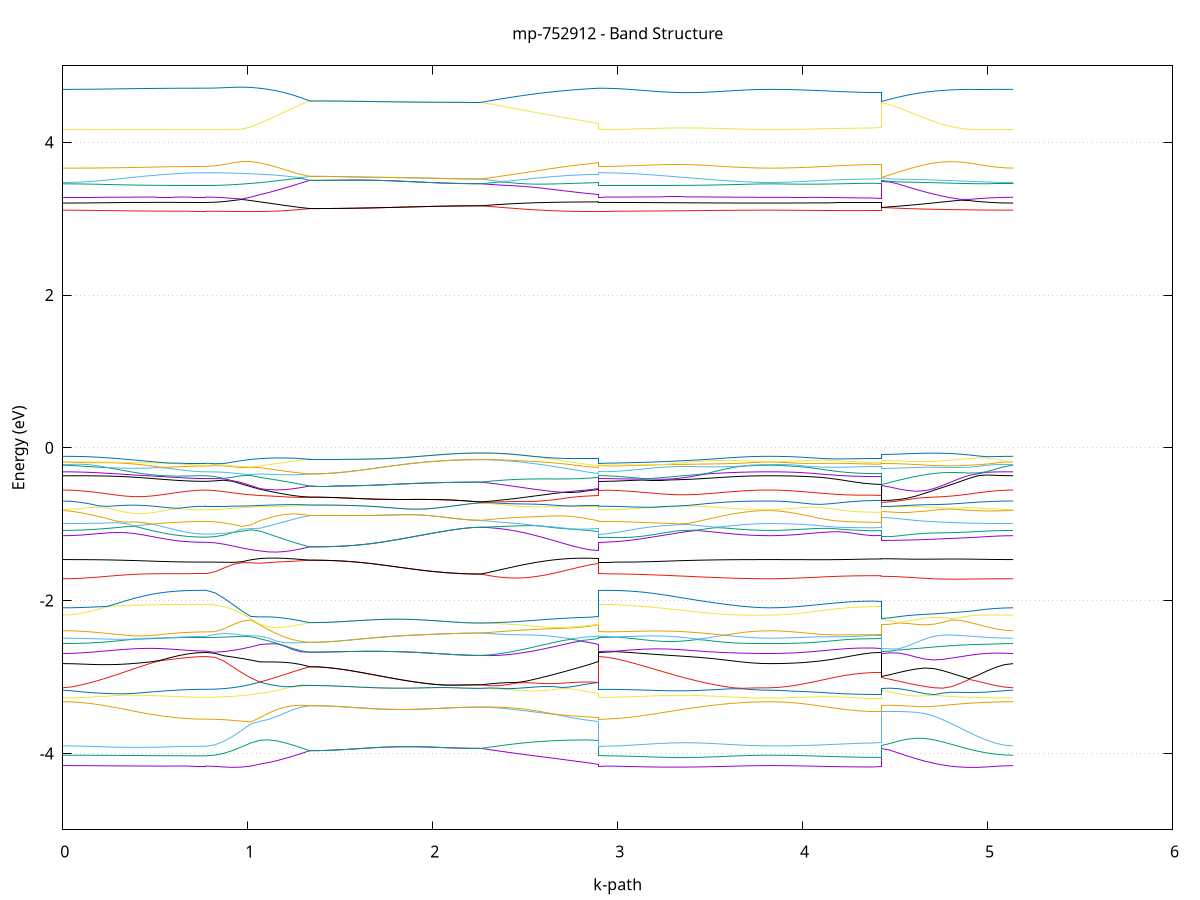 set title 'mp-752912 - Band Structure'
set xlabel 'k-path'
set ylabel 'Energy (eV)'
set grid y
set yrange [-5:5]
set terminal png size 800,600
set output 'mp-752912_bands_gnuplot.png'
plot '-' using 1:2 with lines notitle, '-' using 1:2 with lines notitle, '-' using 1:2 with lines notitle, '-' using 1:2 with lines notitle, '-' using 1:2 with lines notitle, '-' using 1:2 with lines notitle, '-' using 1:2 with lines notitle, '-' using 1:2 with lines notitle, '-' using 1:2 with lines notitle, '-' using 1:2 with lines notitle, '-' using 1:2 with lines notitle, '-' using 1:2 with lines notitle, '-' using 1:2 with lines notitle, '-' using 1:2 with lines notitle, '-' using 1:2 with lines notitle, '-' using 1:2 with lines notitle, '-' using 1:2 with lines notitle, '-' using 1:2 with lines notitle, '-' using 1:2 with lines notitle, '-' using 1:2 with lines notitle, '-' using 1:2 with lines notitle, '-' using 1:2 with lines notitle, '-' using 1:2 with lines notitle, '-' using 1:2 with lines notitle, '-' using 1:2 with lines notitle, '-' using 1:2 with lines notitle, '-' using 1:2 with lines notitle, '-' using 1:2 with lines notitle, '-' using 1:2 with lines notitle, '-' using 1:2 with lines notitle, '-' using 1:2 with lines notitle, '-' using 1:2 with lines notitle, '-' using 1:2 with lines notitle, '-' using 1:2 with lines notitle, '-' using 1:2 with lines notitle, '-' using 1:2 with lines notitle, '-' using 1:2 with lines notitle, '-' using 1:2 with lines notitle, '-' using 1:2 with lines notitle, '-' using 1:2 with lines notitle, '-' using 1:2 with lines notitle, '-' using 1:2 with lines notitle, '-' using 1:2 with lines notitle, '-' using 1:2 with lines notitle, '-' using 1:2 with lines notitle, '-' using 1:2 with lines notitle, '-' using 1:2 with lines notitle, '-' using 1:2 with lines notitle, '-' using 1:2 with lines notitle, '-' using 1:2 with lines notitle, '-' using 1:2 with lines notitle, '-' using 1:2 with lines notitle, '-' using 1:2 with lines notitle, '-' using 1:2 with lines notitle, '-' using 1:2 with lines notitle, '-' using 1:2 with lines notitle, '-' using 1:2 with lines notitle, '-' using 1:2 with lines notitle, '-' using 1:2 with lines notitle, '-' using 1:2 with lines notitle, '-' using 1:2 with lines notitle, '-' using 1:2 with lines notitle, '-' using 1:2 with lines notitle, '-' using 1:2 with lines notitle, '-' using 1:2 with lines notitle, '-' using 1:2 with lines notitle, '-' using 1:2 with lines notitle, '-' using 1:2 with lines notitle, '-' using 1:2 with lines notitle, '-' using 1:2 with lines notitle, '-' using 1:2 with lines notitle, '-' using 1:2 with lines notitle, '-' using 1:2 with lines notitle, '-' using 1:2 with lines notitle, '-' using 1:2 with lines notitle, '-' using 1:2 with lines notitle, '-' using 1:2 with lines notitle, '-' using 1:2 with lines notitle, '-' using 1:2 with lines notitle, '-' using 1:2 with lines notitle, '-' using 1:2 with lines notitle, '-' using 1:2 with lines notitle, '-' using 1:2 with lines notitle, '-' using 1:2 with lines notitle, '-' using 1:2 with lines notitle, '-' using 1:2 with lines notitle, '-' using 1:2 with lines notitle, '-' using 1:2 with lines notitle, '-' using 1:2 with lines notitle, '-' using 1:2 with lines notitle, '-' using 1:2 with lines notitle, '-' using 1:2 with lines notitle, '-' using 1:2 with lines notitle, '-' using 1:2 with lines notitle
0.000000 -38.908619
0.048268 -38.908619
0.096536 -38.908619
0.144804 -38.908619
0.193072 -38.908719
0.241340 -38.908719
0.289608 -38.908719
0.337876 -38.908719
0.386144 -38.908819
0.434413 -38.908819
0.482681 -38.908819
0.530949 -38.908819
0.579217 -38.908919
0.627485 -38.908919
0.675753 -38.908919
0.724021 -38.908919
0.772289 -38.908919
0.772289 -38.908919
0.821238 -38.908919
0.870186 -38.908819
0.919135 -38.908719
0.968083 -38.908519
1.017032 -38.908419
1.065980 -38.908119
1.065980 -38.908119
1.110891 -38.907919
1.155801 -38.907719
1.200711 -38.907519
1.245621 -38.907319
1.290532 -38.907119
1.335442 -38.906919
1.335442 -38.906919
1.382909 -38.906919
1.430377 -38.906919
1.477844 -38.906919
1.525311 -38.906919
1.572779 -38.906919
1.620246 -38.906919
1.620246 -38.906919
1.669550 -38.906819
1.718854 -38.906819
1.768158 -38.906819
1.817463 -38.906819
1.866767 -38.906819
1.916071 -38.906819
1.965375 -38.906819
2.014679 -38.906819
2.063983 -38.906819
2.113287 -38.906819
2.162591 -38.906819
2.211895 -38.906819
2.261199 -38.906819
2.261199 -38.906819
2.309990 -38.906919
2.358781 -38.907019
2.407572 -38.907119
2.456364 -38.907319
2.505155 -38.907419
2.553946 -38.907519
2.602737 -38.907619
2.651528 -38.907719
2.700319 -38.907819
2.749110 -38.907919
2.797901 -38.908019
2.846692 -38.908119
2.895483 -38.908119
2.895483 -38.908919
2.942399 -38.908919
2.989315 -38.908919
3.036231 -38.908919
3.036231 -38.908919
3.085294 -38.908919
3.134357 -38.908919
3.183420 -38.908919
3.232483 -38.908819
3.281547 -38.908819
3.330610 -38.908819
3.379673 -38.908819
3.428736 -38.908719
3.477799 -38.908719
3.526862 -38.908719
3.575925 -38.908719
3.624988 -38.908719
3.674051 -38.908619
3.723115 -38.908619
3.772178 -38.908619
3.821241 -38.908619
3.821241 -38.908619
3.867610 -38.908619
3.913979 -38.908619
3.960348 -38.908619
4.006717 -38.908719
4.053086 -38.908719
4.099455 -38.908719
4.145824 -38.908719
4.192193 -38.908719
4.238562 -38.908719
4.284931 -38.908719
4.331300 -38.908819
4.377669 -38.908819
4.424038 -38.908819
4.424038 -38.906919
4.471665 -38.907019
4.519291 -38.907219
4.566918 -38.907419
4.614545 -38.907619
4.662172 -38.907719
4.709799 -38.907919
4.757426 -38.908019
4.805052 -38.908219
4.852679 -38.908319
4.900306 -38.908419
4.947933 -38.908519
4.995560 -38.908519
5.043187 -38.908619
5.090813 -38.908619
5.138440 -38.908619
e
0.000000 -38.905019
0.048268 -38.905019
0.096536 -38.905019
0.144804 -38.905019
0.193072 -38.905019
0.241340 -38.904919
0.289608 -38.904919
0.337876 -38.904919
0.386144 -38.904919
0.434413 -38.904919
0.482681 -38.904919
0.530949 -38.904919
0.579217 -38.904819
0.627485 -38.904819
0.675753 -38.904819
0.724021 -38.904819
0.772289 -38.904819
0.772289 -38.904819
0.821238 -38.904819
0.870186 -38.904919
0.919135 -38.905019
0.968083 -38.905219
1.017032 -38.905419
1.065980 -38.905619
1.065980 -38.905619
1.110891 -38.905819
1.155801 -38.906019
1.200711 -38.906219
1.245621 -38.906419
1.290532 -38.906619
1.335442 -38.906919
1.335442 -38.906919
1.382909 -38.906919
1.430377 -38.906919
1.477844 -38.906919
1.525311 -38.906919
1.572779 -38.906919
1.620246 -38.906919
1.620246 -38.906919
1.669550 -38.906819
1.718854 -38.906819
1.768158 -38.906819
1.817463 -38.906819
1.866767 -38.906819
1.916071 -38.906819
1.965375 -38.906819
2.014679 -38.906819
2.063983 -38.906819
2.113287 -38.906819
2.162591 -38.906819
2.211895 -38.906819
2.261199 -38.906819
2.261199 -38.906819
2.309990 -38.906719
2.358781 -38.906619
2.407572 -38.906519
2.456364 -38.906419
2.505155 -38.906319
2.553946 -38.906219
2.602737 -38.906119
2.651528 -38.906019
2.700319 -38.905919
2.749110 -38.905819
2.797901 -38.905719
2.846692 -38.905719
2.895483 -38.905619
2.895483 -38.904819
2.942399 -38.904819
2.989315 -38.904819
3.036231 -38.904819
3.036231 -38.904819
3.085294 -38.904819
3.134357 -38.904819
3.183420 -38.904919
3.232483 -38.904919
3.281547 -38.904919
3.330610 -38.904919
3.379673 -38.904919
3.428736 -38.904919
3.477799 -38.904919
3.526862 -38.904919
3.575925 -38.904919
3.624988 -38.905019
3.674051 -38.905019
3.723115 -38.905019
3.772178 -38.905019
3.821241 -38.905019
3.821241 -38.905019
3.867610 -38.905019
3.913979 -38.905019
3.960348 -38.905019
4.006717 -38.905019
4.053086 -38.904919
4.099455 -38.904919
4.145824 -38.904919
4.192193 -38.904919
4.238562 -38.904919
4.284931 -38.904919
4.331300 -38.904919
4.377669 -38.904919
4.424038 -38.904919
4.424038 -38.906719
4.471665 -38.906619
4.519291 -38.906419
4.566918 -38.906219
4.614545 -38.906119
4.662172 -38.905919
4.709799 -38.905719
4.757426 -38.905619
4.805052 -38.905419
4.852679 -38.905319
4.900306 -38.905219
4.947933 -38.905119
4.995560 -38.905119
5.043187 -38.905019
5.090813 -38.905019
5.138440 -38.905019
e
0.000000 -38.837319
0.048268 -38.837319
0.096536 -38.837319
0.144804 -38.837319
0.193072 -38.837319
0.241340 -38.837319
0.289608 -38.837319
0.337876 -38.837319
0.386144 -38.837319
0.434413 -38.837319
0.482681 -38.837319
0.530949 -38.837319
0.579217 -38.837319
0.627485 -38.837319
0.675753 -38.837319
0.724021 -38.837319
0.772289 -38.837319
0.772289 -38.837319
0.821238 -38.837419
0.870186 -38.837719
0.919135 -38.837919
0.968083 -38.838019
1.017032 -38.837819
1.065980 -38.837419
1.065980 -38.837419
1.110891 -38.836919
1.155801 -38.836319
1.200711 -38.835619
1.245621 -38.834819
1.290532 -38.834019
1.335442 -38.833119
1.335442 -38.833119
1.382909 -38.833119
1.430377 -38.833119
1.477844 -38.833119
1.525311 -38.833019
1.572779 -38.833019
1.620246 -38.833019
1.620246 -38.833019
1.669550 -38.833019
1.718854 -38.833019
1.768158 -38.833019
1.817463 -38.833019
1.866767 -38.833019
1.916071 -38.833019
1.965375 -38.833019
2.014679 -38.833019
2.063983 -38.833019
2.113287 -38.833019
2.162591 -38.833019
2.211895 -38.833019
2.261199 -38.833019
2.261199 -38.833019
2.309990 -38.833419
2.358781 -38.833919
2.407572 -38.834319
2.456364 -38.834719
2.505155 -38.835019
2.553946 -38.835419
2.602737 -38.835819
2.651528 -38.836119
2.700319 -38.836419
2.749110 -38.836719
2.797901 -38.836919
2.846692 -38.837219
2.895483 -38.837419
2.895483 -38.837319
2.942399 -38.837319
2.989315 -38.837319
3.036231 -38.837319
3.036231 -38.837319
3.085294 -38.837319
3.134357 -38.837319
3.183420 -38.837319
3.232483 -38.837319
3.281547 -38.837319
3.330610 -38.837319
3.379673 -38.837319
3.428736 -38.837319
3.477799 -38.837319
3.526862 -38.837319
3.575925 -38.837319
3.624988 -38.837319
3.674051 -38.837319
3.723115 -38.837319
3.772178 -38.837319
3.821241 -38.837319
3.821241 -38.837319
3.867610 -38.837319
3.913979 -38.837319
3.960348 -38.837319
4.006717 -38.837319
4.053086 -38.837319
4.099455 -38.837319
4.145824 -38.837319
4.192193 -38.837319
4.238562 -38.837319
4.284931 -38.837319
4.331300 -38.837319
4.377669 -38.837319
4.424038 -38.837319
4.424038 -38.833019
4.471665 -38.833919
4.519291 -38.834819
4.566918 -38.835519
4.614545 -38.836219
4.662172 -38.836819
4.709799 -38.837319
4.757426 -38.837619
4.805052 -38.837919
4.852679 -38.838019
4.900306 -38.838019
4.947933 -38.837919
4.995560 -38.837719
5.043187 -38.837519
5.090813 -38.837419
5.138440 -38.837319
e
0.000000 -38.826319
0.048268 -38.826319
0.096536 -38.826319
0.144804 -38.826319
0.193072 -38.826319
0.241340 -38.826319
0.289608 -38.826319
0.337876 -38.826319
0.386144 -38.826319
0.434413 -38.826319
0.482681 -38.826319
0.530949 -38.826319
0.579217 -38.826319
0.627485 -38.826419
0.675753 -38.826419
0.724021 -38.826419
0.772289 -38.826419
0.772289 -38.826419
0.821238 -38.825819
0.870186 -38.824319
0.919135 -38.824119
0.968083 -38.825019
1.017032 -38.826019
1.065980 -38.827219
1.065980 -38.827219
1.110891 -38.828119
1.155801 -38.829119
1.200711 -38.830119
1.245621 -38.831119
1.290532 -38.832119
1.335442 -38.833119
1.335442 -38.833119
1.382909 -38.833119
1.430377 -38.833119
1.477844 -38.833019
1.525311 -38.833019
1.572779 -38.833019
1.620246 -38.833019
1.620246 -38.833019
1.669550 -38.833019
1.718854 -38.833019
1.768158 -38.833019
1.817463 -38.833019
1.866767 -38.833019
1.916071 -38.833019
1.965375 -38.833019
2.014679 -38.833019
2.063983 -38.833019
2.113287 -38.833019
2.162591 -38.833019
2.211895 -38.833019
2.261199 -38.833019
2.261199 -38.833019
2.309990 -38.832619
2.358781 -38.832119
2.407572 -38.831619
2.456364 -38.831219
2.505155 -38.830719
2.553946 -38.830319
2.602737 -38.829819
2.651528 -38.829419
2.700319 -38.828919
2.749110 -38.828519
2.797901 -38.828019
2.846692 -38.827619
2.895483 -38.827219
2.895483 -38.826419
2.942399 -38.826419
2.989315 -38.826419
3.036231 -38.826319
3.036231 -38.826319
3.085294 -38.826419
3.134357 -38.826319
3.183420 -38.826319
3.232483 -38.826319
3.281547 -38.826319
3.330610 -38.826319
3.379673 -38.826319
3.428736 -38.826319
3.477799 -38.826319
3.526862 -38.826319
3.575925 -38.826319
3.624988 -38.826319
3.674051 -38.826319
3.723115 -38.826319
3.772178 -38.826319
3.821241 -38.826319
3.821241 -38.826319
3.867610 -38.826319
3.913979 -38.826319
3.960348 -38.826319
4.006717 -38.826319
4.053086 -38.826319
4.099455 -38.826319
4.145824 -38.826319
4.192193 -38.826319
4.238562 -38.826319
4.284931 -38.826319
4.331300 -38.826319
4.377669 -38.826319
4.424038 -38.826319
4.424038 -38.833019
4.471665 -38.832119
4.519291 -38.831119
4.566918 -38.830119
4.614545 -38.829219
4.662172 -38.828319
4.709799 -38.827419
4.757426 -38.826519
4.805052 -38.825719
4.852679 -38.825019
4.900306 -38.824419
4.947933 -38.823919
4.995560 -38.824219
5.043187 -38.825319
5.090813 -38.826019
5.138440 -38.826319
e
0.000000 -38.823019
0.048268 -38.823019
0.096536 -38.823019
0.144804 -38.823019
0.193072 -38.823019
0.241340 -38.823019
0.289608 -38.823019
0.337876 -38.823019
0.386144 -38.823019
0.434413 -38.823019
0.482681 -38.823019
0.530949 -38.823019
0.579217 -38.823019
0.627485 -38.823019
0.675753 -38.823019
0.724021 -38.823019
0.772289 -38.823019
0.772289 -38.823019
0.821238 -38.823119
0.870186 -38.823519
0.919135 -38.822019
0.968083 -38.819119
1.017032 -38.815819
1.065980 -38.812219
1.065980 -38.812219
1.110891 -38.809519
1.155801 -38.806619
1.200711 -38.803819
1.245621 -38.800819
1.290532 -38.797919
1.335442 -38.795019
1.335442 -38.795019
1.382909 -38.795019
1.430377 -38.795019
1.477844 -38.795019
1.525311 -38.794919
1.572779 -38.794919
1.620246 -38.794919
1.620246 -38.794919
1.669550 -38.794919
1.718854 -38.794919
1.768158 -38.794919
1.817463 -38.795019
1.866767 -38.795019
1.916071 -38.795019
1.965375 -38.795019
2.014679 -38.795019
2.063983 -38.795019
2.113287 -38.795019
2.162591 -38.795019
2.211895 -38.795019
2.261199 -38.795019
2.261199 -38.795019
2.309990 -38.796319
2.358781 -38.797719
2.407572 -38.799019
2.456364 -38.800419
2.505155 -38.801719
2.553946 -38.803119
2.602737 -38.804419
2.651528 -38.805819
2.700319 -38.807119
2.749110 -38.808419
2.797901 -38.809719
2.846692 -38.810919
2.895483 -38.812219
2.895483 -38.823019
2.942399 -38.823019
2.989315 -38.823019
3.036231 -38.823019
3.036231 -38.823019
3.085294 -38.823019
3.134357 -38.823019
3.183420 -38.823019
3.232483 -38.823019
3.281547 -38.823019
3.330610 -38.823019
3.379673 -38.823019
3.428736 -38.822919
3.477799 -38.823019
3.526862 -38.823019
3.575925 -38.823019
3.624988 -38.823019
3.674051 -38.823019
3.723115 -38.823019
3.772178 -38.823019
3.821241 -38.823019
3.821241 -38.823019
3.867610 -38.823019
3.913979 -38.823019
3.960348 -38.823019
4.006717 -38.823019
4.053086 -38.823019
4.099455 -38.823019
4.145824 -38.823019
4.192193 -38.823019
4.238562 -38.823019
4.284931 -38.823019
4.331300 -38.823019
4.377669 -38.823019
4.424038 -38.823019
4.424038 -38.795019
4.471665 -38.797819
4.519291 -38.800619
4.566918 -38.803519
4.614545 -38.806319
4.662172 -38.809019
4.709799 -38.811719
4.757426 -38.814219
4.805052 -38.816619
4.852679 -38.818819
4.900306 -38.820919
4.947933 -38.822719
4.995560 -38.823519
5.043187 -38.823219
5.090813 -38.823019
5.138440 -38.823019
e
0.000000 -38.769219
0.048268 -38.769219
0.096536 -38.769219
0.144804 -38.769219
0.193072 -38.769219
0.241340 -38.769219
0.289608 -38.769219
0.337876 -38.769219
0.386144 -38.769219
0.434413 -38.769219
0.482681 -38.769219
0.530949 -38.769219
0.579217 -38.769219
0.627485 -38.769219
0.675753 -38.769219
0.724021 -38.769219
0.772289 -38.769219
0.772289 -38.769219
0.821238 -38.769519
0.870186 -38.770419
0.919135 -38.771819
0.968083 -38.773819
1.017032 -38.776219
1.065980 -38.779219
1.065980 -38.779219
1.110891 -38.781419
1.155801 -38.783919
1.200711 -38.786519
1.245621 -38.789219
1.290532 -38.792119
1.335442 -38.795019
1.335442 -38.795019
1.382909 -38.795019
1.430377 -38.795019
1.477844 -38.794919
1.525311 -38.794919
1.572779 -38.794919
1.620246 -38.794919
1.620246 -38.794919
1.669550 -38.794919
1.718854 -38.794919
1.768158 -38.794919
1.817463 -38.795019
1.866767 -38.795019
1.916071 -38.795019
1.965375 -38.795019
2.014679 -38.795019
2.063983 -38.795019
2.113287 -38.795019
2.162591 -38.795019
2.211895 -38.795019
2.261199 -38.795019
2.261199 -38.795019
2.309990 -38.793619
2.358781 -38.792319
2.407572 -38.791019
2.456364 -38.789719
2.505155 -38.788419
2.553946 -38.787119
2.602737 -38.785919
2.651528 -38.784719
2.700319 -38.783519
2.749110 -38.782419
2.797901 -38.781319
2.846692 -38.780219
2.895483 -38.779219
2.895483 -38.769219
2.942399 -38.769219
2.989315 -38.769219
3.036231 -38.769219
3.036231 -38.769219
3.085294 -38.769219
3.134357 -38.769219
3.183420 -38.769219
3.232483 -38.769219
3.281547 -38.769219
3.330610 -38.769219
3.379673 -38.769219
3.428736 -38.769219
3.477799 -38.769219
3.526862 -38.769219
3.575925 -38.769219
3.624988 -38.769219
3.674051 -38.769219
3.723115 -38.769219
3.772178 -38.769219
3.821241 -38.769219
3.821241 -38.769219
3.867610 -38.769219
3.913979 -38.769219
3.960348 -38.769219
4.006717 -38.769219
4.053086 -38.769219
4.099455 -38.769219
4.145824 -38.769219
4.192193 -38.769219
4.238562 -38.769219
4.284931 -38.769219
4.331300 -38.769219
4.377669 -38.769219
4.424038 -38.769219
4.424038 -38.794919
4.471665 -38.792219
4.519291 -38.789419
4.566918 -38.786819
4.614545 -38.784219
4.662172 -38.781819
4.709799 -38.779619
4.757426 -38.777519
4.805052 -38.775619
4.852679 -38.774019
4.900306 -38.772519
4.947933 -38.771419
4.995560 -38.770419
5.043187 -38.769719
5.090813 -38.769319
5.138440 -38.769219
e
0.000000 -21.128619
0.048268 -21.128119
0.096536 -21.126619
0.144804 -21.124119
0.193072 -21.120619
0.241340 -21.116419
0.289608 -21.111719
0.337876 -21.106519
0.386144 -21.101219
0.434413 -21.095819
0.482681 -21.090519
0.530949 -21.085819
0.579217 -21.081619
0.627485 -21.078219
0.675753 -21.075719
0.724021 -21.074119
0.772289 -21.073519
0.772289 -21.073519
0.821238 -21.070419
0.870186 -21.060619
0.919135 -21.044719
0.968083 -21.022719
1.017032 -20.995019
1.065980 -20.962219
1.065980 -20.962219
1.110891 -20.936519
1.155801 -20.909219
1.200711 -20.880419
1.245621 -20.850119
1.290532 -20.819019
1.335442 -20.786819
1.335442 -20.786819
1.382909 -20.787019
1.430377 -20.787419
1.477844 -20.788019
1.525311 -20.788919
1.572779 -20.790119
1.620246 -20.791619
1.620246 -20.791619
1.669550 -20.793719
1.718854 -20.796219
1.768158 -20.799019
1.817463 -20.802119
1.866767 -20.805519
1.916071 -20.809019
1.965375 -20.812419
2.014679 -20.815619
2.063983 -20.818519
2.113287 -20.821019
2.162591 -20.822919
2.211895 -20.824019
2.261199 -20.824319
2.261199 -20.824319
2.309990 -20.836519
2.358781 -20.847919
2.407572 -20.858619
2.456364 -20.868919
2.505155 -20.878819
2.553946 -20.888619
2.602737 -20.898419
2.651528 -20.908319
2.700319 -20.918419
2.749110 -20.928819
2.797901 -20.939519
2.846692 -20.950619
2.895483 -20.962219
2.895483 -21.073519
2.942399 -21.073819
2.989315 -21.074319
3.036231 -21.075219
3.036231 -21.075219
3.085294 -21.076719
3.134357 -21.078619
3.183420 -21.081219
3.232483 -21.084319
3.281547 -21.087919
3.330610 -21.092219
3.379673 -21.096919
3.428736 -21.101819
3.477799 -21.106819
3.526862 -21.111819
3.575925 -21.116419
3.624988 -21.120519
3.674051 -21.123919
3.723115 -21.126519
3.772178 -21.128119
3.821241 -21.128619
3.821241 -21.128619
3.867610 -21.128219
3.913979 -21.126719
3.960348 -21.124519
4.006717 -21.121419
4.053086 -21.117819
4.099455 -21.113819
4.145824 -21.109619
4.192193 -21.105619
4.238562 -21.101819
4.284931 -21.098619
4.331300 -21.096219
4.377669 -21.094619
4.424038 -21.094119
4.424038 -20.817219
4.471665 -20.839819
4.519291 -20.872819
4.566918 -20.905819
4.614545 -20.937619
4.662172 -20.967919
4.709799 -20.996419
4.757426 -21.022619
4.805052 -21.046419
4.852679 -21.067519
4.900306 -21.085819
4.947933 -21.101019
4.995560 -21.113019
5.043187 -21.121719
5.090813 -21.126919
5.138440 -21.128619
e
0.000000 -20.322019
0.048268 -20.325819
0.096536 -20.329719
0.144804 -20.333419
0.193072 -20.336819
0.241340 -20.339919
0.289608 -20.342519
0.337876 -20.344519
0.386144 -20.346019
0.434413 -20.346819
0.482681 -20.347219
0.530949 -20.347019
0.579217 -20.346419
0.627485 -20.345719
0.675753 -20.344719
0.724021 -20.344019
0.772289 -20.343619
0.772289 -20.343619
0.821238 -20.368119
0.870186 -20.405219
0.919135 -20.446619
0.968083 -20.491519
1.017032 -20.539019
1.065980 -20.588719
1.065980 -20.588719
1.110891 -20.621419
1.155801 -20.654419
1.200711 -20.687719
1.245621 -20.720919
1.290532 -20.754119
1.335442 -20.786819
1.335442 -20.786819
1.382909 -20.787019
1.430377 -20.787419
1.477844 -20.788019
1.525311 -20.788919
1.572779 -20.790119
1.620246 -20.791619
1.620246 -20.791619
1.669550 -20.793719
1.718854 -20.796119
1.768158 -20.798919
1.817463 -20.802119
1.866767 -20.805519
1.916071 -20.809019
1.965375 -20.812419
2.014679 -20.815619
2.063983 -20.818519
2.113287 -20.821019
2.162591 -20.822919
2.211895 -20.824019
2.261199 -20.824319
2.261199 -20.824319
2.309990 -20.811419
2.358781 -20.797519
2.407572 -20.782619
2.456364 -20.766819
2.505155 -20.749919
2.553946 -20.732019
2.602737 -20.713219
2.651528 -20.693719
2.700319 -20.673419
2.749110 -20.652619
2.797901 -20.631519
2.846692 -20.610119
2.895483 -20.588719
2.895483 -20.343619
2.942399 -20.343819
2.989315 -20.344419
3.036231 -20.345319
3.036231 -20.345319
3.085294 -20.346319
3.134357 -20.346919
3.183420 -20.347119
3.232483 -20.346519
3.281547 -20.345119
3.330610 -20.342819
3.379673 -20.339819
3.428736 -20.336319
3.477799 -20.332819
3.526862 -20.329519
3.575925 -20.326719
3.624988 -20.324719
3.674051 -20.323419
3.723115 -20.322519
3.772178 -20.322019
3.821241 -20.322019
3.821241 -20.322019
3.867610 -20.324319
3.913979 -20.326619
3.960348 -20.328919
4.006717 -20.330919
4.053086 -20.332719
4.099455 -20.333919
4.145824 -20.335019
4.192193 -20.335719
4.238562 -20.336019
4.284931 -20.336119
4.331300 -20.336119
4.377669 -20.336019
4.424038 -20.335919
4.424038 -20.784519
4.471665 -20.761319
4.519291 -20.726619
4.566918 -20.690819
4.614545 -20.654819
4.662172 -20.619119
4.709799 -20.583919
4.757426 -20.549519
4.805052 -20.515919
4.852679 -20.483519
4.900306 -20.452319
4.947933 -20.422519
4.995560 -20.394519
5.043187 -20.368219
5.090813 -20.343919
5.138440 -20.322019
e
0.000000 -20.321819
0.048268 -20.318219
0.096536 -20.314719
0.144804 -20.311619
0.193072 -20.309119
0.241340 -20.307319
0.289608 -20.306319
0.337876 -20.306219
0.386144 -20.306819
0.434413 -20.308019
0.482681 -20.309819
0.530949 -20.312119
0.579217 -20.314419
0.627485 -20.316919
0.675753 -20.319019
0.724021 -20.320619
0.772289 -20.321119
0.772289 -20.321119
0.821238 -20.301219
0.870186 -20.277819
0.919135 -20.270319
0.968083 -20.268719
1.017032 -20.266819
1.065980 -20.264819
1.065980 -20.264819
1.110891 -20.262619
1.155801 -20.259919
1.200711 -20.257019
1.245621 -20.253619
1.290532 -20.250219
1.335442 -20.246919
1.335442 -20.246919
1.382909 -20.246919
1.430377 -20.246819
1.477844 -20.246619
1.525311 -20.246219
1.572779 -20.245619
1.620246 -20.244719
1.620246 -20.244719
1.669550 -20.243419
1.718854 -20.241819
1.768158 -20.239719
1.817463 -20.237219
1.866767 -20.234419
1.916071 -20.231519
1.965375 -20.228619
2.014679 -20.225819
2.063983 -20.223319
2.113287 -20.221319
2.162591 -20.219719
2.211895 -20.218719
2.261199 -20.218419
2.261199 -20.218419
2.309990 -20.221919
2.358781 -20.226019
2.407572 -20.230319
2.456364 -20.235119
2.505155 -20.240019
2.553946 -20.244919
2.602737 -20.249519
2.651528 -20.253719
2.700319 -20.257419
2.749110 -20.260519
2.797901 -20.262819
2.846692 -20.264319
2.895483 -20.264819
2.895483 -20.321119
2.942399 -20.321119
2.989315 -20.321119
3.036231 -20.321019
3.036231 -20.321019
3.085294 -20.321119
3.134357 -20.321019
3.183420 -20.320919
3.232483 -20.320819
3.281547 -20.320819
3.330610 -20.320919
3.379673 -20.321019
3.428736 -20.321019
3.477799 -20.321219
3.526862 -20.321319
3.575925 -20.321519
3.624988 -20.321719
3.674051 -20.321819
3.723115 -20.321919
3.772178 -20.321919
3.821241 -20.321819
3.821241 -20.321819
3.867610 -20.319719
3.913979 -20.317619
3.960348 -20.316119
4.006717 -20.315019
4.053086 -20.314719
4.099455 -20.315019
4.145824 -20.315919
4.192193 -20.317219
4.238562 -20.318719
4.284931 -20.320119
4.331300 -20.321319
4.377669 -20.322019
4.424038 -20.322319
4.424038 -20.253919
4.471665 -20.254119
4.519291 -20.254619
4.566918 -20.255519
4.614545 -20.256719
4.662172 -20.257819
4.709799 -20.258919
4.757426 -20.259819
4.805052 -20.260719
4.852679 -20.261919
4.900306 -20.263919
4.947933 -20.267919
4.995560 -20.275419
5.043187 -20.287119
5.090813 -20.302819
5.138440 -20.321819
e
0.000000 -20.239219
0.048268 -20.239219
0.096536 -20.239019
0.144804 -20.238919
0.193072 -20.238419
0.241340 -20.237819
0.289608 -20.237019
0.337876 -20.238819
0.386144 -20.243619
0.434413 -20.248619
0.482681 -20.253819
0.530949 -20.258819
0.579217 -20.263319
0.627485 -20.267119
0.675753 -20.270019
0.724021 -20.271719
0.772289 -20.272219
0.772289 -20.272219
0.821238 -20.272119
0.870186 -20.271419
0.919135 -20.259319
0.968083 -20.246619
1.017032 -20.238919
1.065980 -20.234519
1.065980 -20.234519
1.110891 -20.234919
1.155801 -20.236019
1.200711 -20.238019
1.245621 -20.240519
1.290532 -20.243619
1.335442 -20.246919
1.335442 -20.246919
1.382909 -20.246919
1.430377 -20.246819
1.477844 -20.246619
1.525311 -20.246219
1.572779 -20.245619
1.620246 -20.244719
1.620246 -20.244719
1.669550 -20.243419
1.718854 -20.241819
1.768158 -20.239719
1.817463 -20.237219
1.866767 -20.234419
1.916071 -20.231519
1.965375 -20.228619
2.014679 -20.225819
2.063983 -20.223319
2.113287 -20.221319
2.162591 -20.219719
2.211895 -20.218719
2.261199 -20.218419
2.261199 -20.218419
2.309990 -20.215519
2.358781 -20.213419
2.407572 -20.211919
2.456364 -20.211319
2.505155 -20.211519
2.553946 -20.212419
2.602737 -20.214019
2.651528 -20.216219
2.700319 -20.219119
2.749110 -20.222519
2.797901 -20.226219
2.846692 -20.230219
2.895483 -20.234519
2.895483 -20.272219
2.942399 -20.272919
2.989315 -20.274519
3.036231 -20.276719
3.036231 -20.276719
3.085294 -20.279119
3.134357 -20.281319
3.183420 -20.283119
3.232483 -20.284519
3.281547 -20.285319
3.330610 -20.285619
3.379673 -20.285019
3.428736 -20.283619
3.477799 -20.281119
3.526862 -20.277019
3.575925 -20.271619
3.624988 -20.264919
3.674051 -20.257619
3.723115 -20.249819
3.772178 -20.242819
3.821241 -20.239219
3.821241 -20.239219
3.867610 -20.241319
3.913979 -20.245619
3.960348 -20.250319
4.006717 -20.254619
4.053086 -20.258019
4.099455 -20.260419
4.145824 -20.261719
4.192193 -20.261919
4.238562 -20.261219
4.284931 -20.259619
4.331300 -20.257519
4.377669 -20.255319
4.424038 -20.254219
4.424038 -20.218019
4.471665 -20.218219
4.519291 -20.218619
4.566918 -20.219419
4.614545 -20.220519
4.662172 -20.222019
4.709799 -20.223919
4.757426 -20.226219
4.805052 -20.229019
4.852679 -20.232119
4.900306 -20.235519
4.947933 -20.238419
4.995560 -20.240119
5.043187 -20.240219
5.090813 -20.239619
5.138440 -20.239219
e
0.000000 -20.223419
0.048268 -20.223719
0.096536 -20.224519
0.144804 -20.226019
0.193072 -20.228119
0.241340 -20.231019
0.289608 -20.234719
0.337876 -20.235919
0.386144 -20.234719
0.434413 -20.233419
0.482681 -20.232019
0.530949 -20.230719
0.579217 -20.229519
0.627485 -20.228519
0.675753 -20.227719
0.724021 -20.227219
0.772289 -20.227019
0.772289 -20.227019
0.821238 -20.226119
0.870186 -20.222819
0.919135 -20.216519
0.968083 -20.206719
1.017032 -20.193719
1.065980 -20.179219
1.065980 -20.179219
1.110891 -20.168219
1.155801 -20.156719
1.200711 -20.144819
1.245621 -20.132419
1.290532 -20.119619
1.335442 -20.106719
1.335442 -20.106719
1.382909 -20.106819
1.430377 -20.107119
1.477844 -20.107619
1.525311 -20.108219
1.572779 -20.108819
1.620246 -20.109519
1.620246 -20.109519
1.669550 -20.110219
1.718854 -20.110919
1.768158 -20.111419
1.817463 -20.111819
1.866767 -20.111919
1.916071 -20.111919
1.965375 -20.111719
2.014679 -20.111319
2.063983 -20.110919
2.113287 -20.110419
2.162591 -20.110019
2.211895 -20.109819
2.261199 -20.109719
2.261199 -20.109719
2.309990 -20.115619
2.358781 -20.121419
2.407572 -20.126919
2.456364 -20.132519
2.505155 -20.138019
2.553946 -20.143419
2.602737 -20.148719
2.651528 -20.154019
2.700319 -20.159319
2.749110 -20.164419
2.797901 -20.169519
2.846692 -20.174319
2.895483 -20.179219
2.895483 -20.227019
2.942399 -20.226119
2.989315 -20.223419
3.036231 -20.219519
3.036231 -20.219519
3.085294 -20.214719
3.134357 -20.209819
3.183420 -20.205019
3.232483 -20.200619
3.281547 -20.197119
3.330610 -20.194619
3.379673 -20.193219
3.428736 -20.192819
3.477799 -20.193719
3.526862 -20.195719
3.575925 -20.199019
3.624988 -20.203219
3.674051 -20.208519
3.723115 -20.214319
3.772178 -20.220219
3.821241 -20.223419
3.821241 -20.223419
3.867610 -20.221719
3.913979 -20.218319
3.960348 -20.215119
4.006717 -20.212919
4.053086 -20.212219
4.099455 -20.213019
4.145824 -20.215419
4.192193 -20.219019
4.238562 -20.223619
4.284931 -20.228619
4.331300 -20.233619
4.377669 -20.237719
4.424038 -20.239419
4.424038 -20.127519
4.471665 -20.129319
4.519291 -20.133619
4.566918 -20.139119
4.614545 -20.145419
4.662172 -20.152219
4.709799 -20.159519
4.757426 -20.167519
4.805052 -20.176119
4.852679 -20.185119
4.900306 -20.194319
4.947933 -20.203319
4.995560 -20.211219
5.043187 -20.217619
5.090813 -20.221819
5.138440 -20.223419
e
0.000000 -20.025119
0.048268 -20.025619
0.096536 -20.026619
0.144804 -20.028219
0.193072 -20.029719
0.241340 -20.031019
0.289608 -20.031419
0.337876 -20.030719
0.386144 -20.028819
0.434413 -20.025619
0.482681 -20.021419
0.530949 -20.016319
0.579217 -20.010919
0.627485 -20.005619
0.675753 -20.001119
0.724021 -19.998019
0.772289 -19.997019
0.772289 -19.997019
0.821238 -19.998119
0.870186 -20.001319
0.919135 -20.006619
0.968083 -20.013919
1.017032 -20.023119
1.065980 -20.034219
1.065980 -20.034219
1.110891 -20.044619
1.155801 -20.056019
1.200711 -20.068219
1.245621 -20.080819
1.290532 -20.093619
1.335442 -20.106719
1.335442 -20.106719
1.382909 -20.106819
1.430377 -20.107119
1.477844 -20.107619
1.525311 -20.108219
1.572779 -20.108819
1.620246 -20.109519
1.620246 -20.109519
1.669550 -20.110219
1.718854 -20.110919
1.768158 -20.111419
1.817463 -20.111819
1.866767 -20.111919
1.916071 -20.111919
1.965375 -20.111719
2.014679 -20.111319
2.063983 -20.110919
2.113287 -20.110419
2.162591 -20.110019
2.211895 -20.109819
2.261199 -20.109719
2.261199 -20.109719
2.309990 -20.103619
2.358781 -20.097419
2.407572 -20.090819
2.456364 -20.084219
2.505155 -20.077219
2.553946 -20.070219
2.602737 -20.063219
2.651528 -20.056619
2.700319 -20.050419
2.749110 -20.044819
2.797901 -20.040219
2.846692 -20.036619
2.895483 -20.034219
2.895483 -19.997019
2.942399 -19.997419
2.989315 -19.998419
3.036231 -20.000019
3.036231 -20.000019
3.085294 -20.002219
3.134357 -20.004719
3.183420 -20.007519
3.232483 -20.010319
3.281547 -20.013219
3.330610 -20.015819
3.379673 -20.018319
3.428736 -20.020319
3.477799 -20.021919
3.526862 -20.023219
3.575925 -20.024119
3.624988 -20.024619
3.674051 -20.025019
3.723115 -20.025119
3.772178 -20.025119
3.821241 -20.025119
3.821241 -20.025119
3.867610 -20.025319
3.913979 -20.025619
3.960348 -20.026119
4.006717 -20.026419
4.053086 -20.026419
4.099455 -20.025919
4.145824 -20.024919
4.192193 -20.023519
4.238562 -20.021919
4.284931 -20.020319
4.331300 -20.019019
4.377669 -20.018019
4.424038 -20.017719
4.424038 -20.099519
4.471665 -20.097519
4.519291 -20.092219
4.566918 -20.085319
4.614545 -20.077719
4.662172 -20.069819
4.709799 -20.062019
4.757426 -20.054519
4.805052 -20.047719
4.852679 -20.041719
4.900306 -20.036519
4.947933 -20.032419
4.995560 -20.029219
5.043187 -20.027019
5.090813 -20.025619
5.138440 -20.025119
e
0.000000 -19.952619
0.048268 -19.952719
0.096536 -19.953119
0.144804 -19.953919
0.193072 -19.954619
0.241340 -19.955619
0.289608 -19.956619
0.337876 -19.957619
0.386144 -19.958819
0.434413 -19.959619
0.482681 -19.960519
0.530949 -19.961219
0.579217 -19.961819
0.627485 -19.962219
0.675753 -19.962519
0.724021 -19.962619
0.772289 -19.962719
0.772289 -19.962719
0.821238 -19.961319
0.870186 -19.956919
0.919135 -19.950119
0.968083 -19.941419
1.017032 -19.931119
1.065980 -19.920019
1.065980 -19.920019
1.110891 -19.912019
1.155801 -19.903819
1.200711 -19.895519
1.245621 -19.887119
1.290532 -19.878819
1.335442 -19.870519
1.335442 -19.870519
1.382909 -19.870319
1.430377 -19.869919
1.477844 -19.869319
1.525311 -19.868519
1.572779 -19.867619
1.620246 -19.866719
1.620246 -19.866719
1.669550 -19.865819
1.718854 -19.865019
1.768158 -19.864319
1.817463 -19.863919
1.866767 -19.863519
1.916071 -19.863419
1.965375 -19.863519
2.014679 -19.863719
2.063983 -19.863919
2.113287 -19.864319
2.162591 -19.864619
2.211895 -19.864719
2.261199 -19.864719
2.261199 -19.864719
2.309990 -19.868319
2.358781 -19.872319
2.407572 -19.876519
2.456364 -19.880919
2.505155 -19.885419
2.553946 -19.890019
2.602737 -19.894519
2.651528 -19.898919
2.700319 -19.903319
2.749110 -19.907619
2.797901 -19.911819
2.846692 -19.915919
2.895483 -19.920019
2.895483 -19.962719
2.942399 -19.962419
2.989315 -19.961819
3.036231 -19.960819
3.036231 -19.960819
3.085294 -19.959419
3.134357 -19.957819
3.183420 -19.956319
3.232483 -19.954919
3.281547 -19.953519
3.330610 -19.952519
3.379673 -19.951619
3.428736 -19.951019
3.477799 -19.950719
3.526862 -19.950819
3.575925 -19.950919
3.624988 -19.951219
3.674051 -19.951719
3.723115 -19.952219
3.772178 -19.952519
3.821241 -19.952619
3.821241 -19.952619
3.867610 -19.952619
3.913979 -19.952619
3.960348 -19.952619
4.006717 -19.952619
4.053086 -19.952619
4.099455 -19.952719
4.145824 -19.952719
4.192193 -19.952819
4.238562 -19.952919
4.284931 -19.952919
4.331300 -19.953019
4.377669 -19.953019
4.424038 -19.953019
4.424038 -19.865019
4.471665 -19.871519
4.519291 -19.879219
4.566918 -19.887119
4.614545 -19.895319
4.662172 -19.903419
4.709799 -19.911319
4.757426 -19.918919
4.805052 -19.926119
4.852679 -19.932719
4.900306 -19.938619
4.947933 -19.943519
4.995560 -19.947419
5.043187 -19.950319
5.090813 -19.952019
5.138440 -19.952619
e
0.000000 -19.827319
0.048268 -19.827019
0.096536 -19.826119
0.144804 -19.824819
0.193072 -19.823319
0.241340 -19.821819
0.289608 -19.820619
0.337876 -19.820319
0.386144 -19.821419
0.434413 -19.824119
0.482681 -19.828419
0.530949 -19.833719
0.579217 -19.839419
0.627485 -19.845019
0.675753 -19.849719
0.724021 -19.852919
0.772289 -19.854019
0.772289 -19.854019
0.821238 -19.853619
0.870186 -19.852319
0.919135 -19.850419
0.968083 -19.847819
1.017032 -19.844819
1.065980 -19.842019
1.065980 -19.842019
1.110891 -19.838819
1.155801 -19.840519
1.200711 -19.846819
1.245621 -19.854319
1.290532 -19.862319
1.335442 -19.870519
1.335442 -19.870519
1.382909 -19.870319
1.430377 -19.869919
1.477844 -19.869319
1.525311 -19.868519
1.572779 -19.867619
1.620246 -19.866719
1.620246 -19.866719
1.669550 -19.865819
1.718854 -19.865019
1.768158 -19.864319
1.817463 -19.863819
1.866767 -19.863519
1.916071 -19.863419
1.965375 -19.863519
2.014679 -19.863719
2.063983 -19.863919
2.113287 -19.864319
2.162591 -19.864519
2.211895 -19.864719
2.261199 -19.864719
2.261199 -19.864719
2.309990 -19.861719
2.358781 -19.859019
2.407572 -19.856719
2.456364 -19.855019
2.505155 -19.853519
2.553946 -19.852319
2.602737 -19.851219
2.651528 -19.850219
2.700319 -19.849119
2.749110 -19.847919
2.797901 -19.846419
2.846692 -19.844519
2.895483 -19.842019
2.895483 -19.854019
2.942399 -19.853819
2.989315 -19.853019
3.036231 -19.851919
3.036231 -19.851919
3.085294 -19.850419
3.134357 -19.848319
3.183420 -19.845919
3.232483 -19.843119
3.281547 -19.840019
3.330610 -19.836819
3.379673 -19.833819
3.428736 -19.831119
3.477799 -19.829219
3.526862 -19.828019
3.575925 -19.827519
3.624988 -19.827419
3.674051 -19.827319
3.723115 -19.827419
3.772178 -19.827319
3.821241 -19.827319
3.821241 -19.827319
3.867610 -19.827219
3.913979 -19.826919
3.960348 -19.826319
4.006717 -19.825619
4.053086 -19.824819
4.099455 -19.824119
4.145824 -19.823619
4.192193 -19.823419
4.238562 -19.823419
4.284931 -19.823519
4.331300 -19.823719
4.377669 -19.823919
4.424038 -19.824019
4.424038 -19.863119
4.471665 -19.857219
4.519291 -19.851119
4.566918 -19.845819
4.614545 -19.841319
4.662172 -19.837719
4.709799 -19.835019
4.757426 -19.832919
4.805052 -19.831419
4.852679 -19.830219
4.900306 -19.829319
4.947933 -19.828619
4.995560 -19.828019
5.043187 -19.827619
5.090813 -19.827419
5.138440 -19.827319
e
0.000000 -19.786419
0.048268 -19.786619
0.096536 -19.787319
0.144804 -19.788419
0.193072 -19.789919
0.241340 -19.791919
0.289608 -19.794219
0.337876 -19.796519
0.386144 -19.798419
0.434413 -19.799519
0.482681 -19.800019
0.530949 -19.800019
0.579217 -19.799719
0.627485 -19.799419
0.675753 -19.799119
0.724021 -19.799019
0.772289 -19.798819
0.772289 -19.798819
0.821238 -19.799719
0.870186 -19.802119
0.919135 -19.805919
0.968083 -19.810919
1.017032 -19.817019
1.065980 -19.823619
1.065980 -19.823619
1.110891 -19.828519
1.155801 -19.828419
1.200711 -19.823919
1.245621 -19.818219
1.290532 -19.812419
1.335442 -19.806619
1.335442 -19.806619
1.382909 -19.806519
1.430377 -19.806319
1.477844 -19.805719
1.525311 -19.805119
1.572779 -19.804319
1.620246 -19.803519
1.620246 -19.803519
1.669550 -19.802419
1.718854 -19.801419
1.768158 -19.800319
1.817463 -19.799319
1.866767 -19.798319
1.916071 -19.797219
1.965375 -19.796419
2.014679 -19.795619
2.063983 -19.795019
2.113287 -19.794519
2.162591 -19.794319
2.211895 -19.794119
2.261199 -19.794019
2.261199 -19.794019
2.309990 -19.796919
2.358781 -19.799919
2.407572 -19.802919
2.456364 -19.806019
2.505155 -19.808919
2.553946 -19.811819
2.602737 -19.814519
2.651528 -19.817019
2.700319 -19.819319
2.749110 -19.821219
2.797901 -19.822519
2.846692 -19.823419
2.895483 -19.823619
2.895483 -19.798819
2.942399 -19.799319
2.989315 -19.800319
3.036231 -19.801919
3.036231 -19.801919
3.085294 -19.803919
3.134357 -19.806019
3.183420 -19.808119
3.232483 -19.810119
3.281547 -19.811819
3.330610 -19.813019
3.379673 -19.813719
3.428736 -19.813419
3.477799 -19.812019
3.526862 -19.809319
3.575925 -19.805719
3.624988 -19.801719
3.674051 -19.797319
3.723115 -19.793019
3.772178 -19.788819
3.821241 -19.786419
3.821241 -19.786419
3.867610 -19.787919
3.913979 -19.790619
3.960348 -19.793519
4.006717 -19.796119
4.053086 -19.798319
4.099455 -19.800019
4.145824 -19.801119
4.192193 -19.801419
4.238562 -19.801119
4.284931 -19.800419
4.331300 -19.799519
4.377669 -19.798919
4.424038 -19.798619
4.424038 -19.813119
4.471665 -19.813019
4.519291 -19.812919
4.566918 -19.812519
4.614545 -19.811919
4.662172 -19.811019
4.709799 -19.809619
4.757426 -19.807719
4.805052 -19.805419
4.852679 -19.802819
4.900306 -19.799819
4.947933 -19.796719
4.995560 -19.793519
5.043187 -19.790419
5.090813 -19.787719
5.138440 -19.786419
e
0.000000 -19.780819
0.048268 -19.780819
0.096536 -19.780319
0.144804 -19.779519
0.193072 -19.778519
0.241340 -19.777419
0.289608 -19.776119
0.337876 -19.774919
0.386144 -19.773619
0.434413 -19.772319
0.482681 -19.771119
0.530949 -19.770019
0.579217 -19.769119
0.627485 -19.768319
0.675753 -19.767819
0.724021 -19.767519
0.772289 -19.767419
0.772289 -19.767419
0.821238 -19.767819
0.870186 -19.768819
0.919135 -19.770419
0.968083 -19.772619
1.017032 -19.775319
1.065980 -19.778519
1.065980 -19.778519
1.110891 -19.782119
1.155801 -19.786219
1.200711 -19.790719
1.245621 -19.795719
1.290532 -19.801019
1.335442 -19.806619
1.335442 -19.806619
1.382909 -19.806519
1.430377 -19.806319
1.477844 -19.805719
1.525311 -19.805119
1.572779 -19.804319
1.620246 -19.803519
1.620246 -19.803519
1.669550 -19.802419
1.718854 -19.801419
1.768158 -19.800319
1.817463 -19.799319
1.866767 -19.798319
1.916071 -19.797219
1.965375 -19.796419
2.014679 -19.795619
2.063983 -19.795019
2.113287 -19.794519
2.162591 -19.794319
2.211895 -19.794119
2.261199 -19.794019
2.261199 -19.794019
2.309990 -19.791219
2.358781 -19.788419
2.407572 -19.785819
2.456364 -19.783419
2.505155 -19.781219
2.553946 -19.779619
2.602737 -19.778319
2.651528 -19.777419
2.700319 -19.777019
2.749110 -19.776919
2.797901 -19.777319
2.846692 -19.777819
2.895483 -19.778519
2.895483 -19.767419
2.942399 -19.767219
2.989315 -19.766319
3.036231 -19.765119
3.036231 -19.765119
3.085294 -19.763819
3.134357 -19.762519
3.183420 -19.761219
3.232483 -19.760219
3.281547 -19.759619
3.330610 -19.759419
3.379673 -19.759719
3.428736 -19.760419
3.477799 -19.761819
3.526862 -19.763619
3.575925 -19.765819
3.624988 -19.768519
3.674051 -19.771619
3.723115 -19.775019
3.772178 -19.778619
3.821241 -19.780819
3.821241 -19.780819
3.867610 -19.779519
3.913979 -19.777119
3.960348 -19.774819
4.006717 -19.773019
4.053086 -19.771719
4.099455 -19.770919
4.145824 -19.770619
4.192193 -19.770919
4.238562 -19.771619
4.284931 -19.772419
4.331300 -19.773319
4.377669 -19.774019
4.424038 -19.774219
4.424038 -19.787619
4.471665 -19.787419
4.519291 -19.786719
4.566918 -19.785619
4.614545 -19.784219
4.662172 -19.782619
4.709799 -19.780919
4.757426 -19.779319
4.805052 -19.778019
4.852679 -19.777119
4.900306 -19.776619
4.947933 -19.776719
4.995560 -19.777419
5.043187 -19.778519
5.090813 -19.780019
5.138440 -19.780819
e
0.000000 -4.159819
0.048268 -4.160019
0.096536 -4.160419
0.144804 -4.161019
0.193072 -4.161819
0.241340 -4.162719
0.289608 -4.163719
0.337876 -4.164519
0.386144 -4.165319
0.434413 -4.165819
0.482681 -4.166019
0.530949 -4.166119
0.579217 -4.166019
0.627485 -4.165919
0.675753 -4.165719
0.724021 -4.165519
0.772289 -4.165519
0.772289 -4.165519
0.821238 -4.169619
0.870186 -4.177819
0.919135 -4.182519
0.968083 -4.179119
1.017032 -4.165419
1.065980 -4.140819
1.065980 -4.140819
1.110891 -4.120619
1.155801 -4.095919
1.200711 -4.067219
1.245621 -4.035219
1.290532 -4.000619
1.335442 -3.964519
1.335442 -3.964519
1.382909 -3.963519
1.430377 -3.960419
1.477844 -3.955619
1.525311 -3.949319
1.572779 -3.942219
1.620246 -3.934719
1.620246 -3.934719
1.669550 -3.927219
1.718854 -3.920719
1.768158 -3.915819
1.817463 -3.912819
1.866767 -3.912019
1.916071 -3.913119
1.965375 -3.915919
2.014679 -3.919819
2.063983 -3.924119
2.113287 -3.928319
2.162591 -3.931819
2.211895 -3.934019
2.261199 -3.934819
2.261199 -3.934819
2.309990 -3.952019
2.358781 -3.969019
2.407572 -3.985619
2.456364 -4.001719
2.505155 -4.017419
2.553946 -4.032719
2.602737 -4.047919
2.651528 -4.063119
2.700319 -4.078519
2.749110 -4.094219
2.797901 -4.109919
2.846692 -4.125519
2.895483 -4.140819
2.895483 -4.165519
2.942399 -4.166119
2.989315 -4.167719
3.036231 -4.170119
3.036231 -4.170119
3.085294 -4.173019
3.134357 -4.175619
3.183420 -4.177819
3.232483 -4.179219
3.281547 -4.179819
3.330610 -4.179719
3.379673 -4.178919
3.428736 -4.177519
3.477799 -4.175619
3.526862 -4.173219
3.575925 -4.170419
3.624988 -4.167419
3.674051 -4.164519
3.723115 -4.162119
3.772178 -4.160419
3.821241 -4.159819
3.821241 -4.159819
3.867610 -4.160219
3.913979 -4.161219
3.960348 -4.162819
4.006717 -4.164919
4.053086 -4.167119
4.099455 -4.169519
4.145824 -4.171719
4.192193 -4.173719
4.238562 -4.175319
4.284931 -4.176619
4.331300 -4.177519
4.377669 -4.178019
4.424038 -4.178219
4.424038 -3.929619
4.471665 -3.957119
4.519291 -3.996219
4.566918 -4.034619
4.614545 -4.070319
4.662172 -4.102319
4.709799 -4.129619
4.757426 -4.151819
4.805052 -4.168219
4.852679 -4.178719
4.900306 -4.183419
4.947933 -4.182619
4.995560 -4.177419
5.043187 -4.169819
5.090813 -4.162719
5.138440 -4.159819
e
0.000000 -4.023819
0.048268 -4.023919
0.096536 -4.024119
0.144804 -4.024519
0.193072 -4.025019
0.241340 -4.025619
0.289608 -4.026319
0.337876 -4.027019
0.386144 -4.027819
0.434413 -4.028619
0.482681 -4.029319
0.530949 -4.030019
0.579217 -4.030619
0.627485 -4.031119
0.675753 -4.031519
0.724021 -4.031719
0.772289 -4.031819
0.772289 -4.031819
0.821238 -4.023719
0.870186 -3.999819
0.919135 -3.961819
0.968083 -3.913519
1.017032 -3.863119
1.065980 -3.828119
1.065980 -3.828119
1.110891 -3.823119
1.155801 -3.835919
1.200711 -3.860919
1.245621 -3.892719
1.290532 -3.928019
1.335442 -3.964519
1.335442 -3.964519
1.382909 -3.963519
1.430377 -3.960419
1.477844 -3.955619
1.525311 -3.949319
1.572779 -3.942219
1.620246 -3.934719
1.620246 -3.934719
1.669550 -3.927219
1.718854 -3.920719
1.768158 -3.915819
1.817463 -3.912819
1.866767 -3.912019
1.916071 -3.913119
1.965375 -3.915919
2.014679 -3.919819
2.063983 -3.924119
2.113287 -3.928319
2.162591 -3.931819
2.211895 -3.934019
2.261199 -3.934819
2.261199 -3.934819
2.309990 -3.917819
2.358781 -3.901319
2.407572 -3.885919
2.456364 -3.872019
2.505155 -3.859819
2.553946 -3.849519
2.602737 -3.841219
2.651528 -3.834619
2.700319 -3.829519
2.749110 -3.826119
2.797901 -3.824419
2.846692 -3.824819
2.895483 -3.828119
2.895483 -4.031819
2.942399 -4.032219
2.989315 -4.033619
3.036231 -4.035819
3.036231 -4.035819
3.085294 -4.038919
3.134357 -4.042719
3.183420 -4.046719
3.232483 -4.050419
3.281547 -4.053219
3.330610 -4.054819
3.379673 -4.054619
3.428736 -4.052819
3.477799 -4.049419
3.526862 -4.044819
3.575925 -4.039819
3.624988 -4.034719
3.674051 -4.030219
3.723115 -4.026719
3.772178 -4.024519
3.821241 -4.023819
3.821241 -4.023819
3.867610 -4.024219
3.913979 -4.025519
3.960348 -4.027519
4.006717 -4.030119
4.053086 -4.033319
4.099455 -4.036819
4.145824 -4.040319
4.192193 -4.043719
4.238562 -4.046919
4.284931 -4.049519
4.331300 -4.051519
4.377669 -4.052719
4.424038 -4.053119
4.424038 -3.896019
4.471665 -3.870619
4.519291 -3.838219
4.566918 -3.813719
4.614545 -3.801819
4.662172 -3.805219
4.709799 -3.822519
4.757426 -3.849419
4.805052 -3.881219
4.852679 -3.913919
4.900306 -3.944719
4.947933 -3.971819
4.995560 -3.993919
5.043187 -4.010319
5.090813 -4.020419
5.138440 -4.023819
e
0.000000 -3.901519
0.048268 -3.902319
0.096536 -3.904519
0.144804 -3.907819
0.193072 -3.911519
0.241340 -3.915319
0.289608 -3.918419
0.337876 -3.920619
0.386144 -3.921619
0.434413 -3.921319
0.482681 -3.919819
0.530949 -3.917419
0.579217 -3.914419
0.627485 -3.911319
0.675753 -3.908719
0.724021 -3.906919
0.772289 -3.906319
0.772289 -3.906319
0.821238 -3.889219
0.870186 -3.842819
0.919135 -3.776219
0.968083 -3.697419
1.017032 -3.613519
1.065980 -3.579819
1.065980 -3.579819
1.110891 -3.556319
1.155801 -3.517019
1.200711 -3.470819
1.245621 -3.427219
1.290532 -3.394219
1.335442 -3.375319
1.335442 -3.375319
1.382909 -3.376519
1.430377 -3.379819
1.477844 -3.385019
1.525311 -3.391519
1.572779 -3.398919
1.620246 -3.406319
1.620246 -3.406319
1.669550 -3.413519
1.718854 -3.419419
1.768158 -3.423419
1.817463 -3.425319
1.866767 -3.424819
1.916071 -3.422319
1.965375 -3.418219
2.014679 -3.412919
2.063983 -3.407319
2.113287 -3.402019
2.162591 -3.397719
2.211895 -3.394919
2.261199 -3.393919
2.261199 -3.393919
2.309990 -3.398319
2.358781 -3.406019
2.407572 -3.416719
2.456364 -3.429519
2.505155 -3.443819
2.553946 -3.458419
2.602737 -3.472619
2.651528 -3.485519
2.700319 -3.507719
2.749110 -3.530819
2.797901 -3.551519
2.846692 -3.568319
2.895483 -3.579819
2.895483 -3.906319
2.942399 -3.905219
2.989315 -3.902119
3.036231 -3.897319
3.036231 -3.897319
3.085294 -3.890819
3.134357 -3.883519
3.183420 -3.876119
3.232483 -3.869619
3.281547 -3.864519
3.330610 -3.861619
3.379673 -3.861019
3.428736 -3.862919
3.477799 -3.866919
3.526862 -3.872619
3.575925 -3.879319
3.624988 -3.886119
3.674051 -3.892319
3.723115 -3.897219
3.772178 -3.900419
3.821241 -3.901519
3.821241 -3.901519
3.867610 -3.901219
3.913979 -3.900319
3.960348 -3.898819
4.006717 -3.896419
4.053086 -3.893319
4.099455 -3.889319
4.145824 -3.884719
4.192193 -3.879619
4.238562 -3.874519
4.284931 -3.869819
4.331300 -3.865919
4.377669 -3.863419
4.424038 -3.862619
4.424038 -3.450519
4.471665 -3.450919
4.519291 -3.452019
4.566918 -3.454919
4.614545 -3.462319
4.662172 -3.480319
4.709799 -3.513119
4.757426 -3.558419
4.805052 -3.611519
4.852679 -3.668119
4.900306 -3.724819
4.947933 -3.778719
4.995560 -3.826819
5.043187 -3.865919
5.090813 -3.892219
5.138440 -3.901519
e
0.000000 -3.323819
0.048268 -3.326319
0.096536 -3.333619
0.144804 -3.345519
0.193072 -3.361519
0.241340 -3.380819
0.289608 -3.402319
0.337876 -3.425019
0.386144 -3.447819
0.434413 -3.469819
0.482681 -3.490219
0.530949 -3.508319
0.579217 -3.523619
0.627485 -3.535819
0.675753 -3.544719
0.724021 -3.550119
0.772289 -3.551919
0.772289 -3.551919
0.821238 -3.553619
0.870186 -3.558819
0.919135 -3.567419
0.968083 -3.578319
1.017032 -3.586919
1.065980 -3.533219
1.065980 -3.533219
1.110891 -3.475119
1.155801 -3.427919
1.200711 -3.395019
1.245621 -3.376319
1.290532 -3.369919
1.335442 -3.375319
1.335442 -3.375319
1.382909 -3.376519
1.430377 -3.379819
1.477844 -3.385019
1.525311 -3.391519
1.572779 -3.398919
1.620246 -3.406319
1.620246 -3.406319
1.669550 -3.413519
1.718854 -3.419419
1.768158 -3.423419
1.817463 -3.425319
1.866767 -3.424819
1.916071 -3.422319
1.965375 -3.418219
2.014679 -3.412919
2.063983 -3.407319
2.113287 -3.402019
2.162591 -3.397719
2.211895 -3.394919
2.261199 -3.393919
2.261199 -3.393919
2.309990 -3.392919
2.358781 -3.395219
2.407572 -3.400819
2.456364 -3.410019
2.505155 -3.423119
2.553946 -3.440219
2.602737 -3.460919
2.651528 -3.483919
2.700319 -3.497019
2.749110 -3.506919
2.797901 -3.515619
2.846692 -3.524019
2.895483 -3.533219
2.895483 -3.551919
2.942399 -3.549919
2.989315 -3.544219
3.036231 -3.534919
3.036231 -3.534919
3.085294 -3.522019
3.134357 -3.506419
3.183420 -3.488919
3.232483 -3.470319
3.281547 -3.451319
3.330610 -3.432419
3.379673 -3.414219
3.428736 -3.397119
3.477799 -3.381219
3.526862 -3.367019
3.575925 -3.354519
3.624988 -3.343919
3.674051 -3.335419
3.723115 -3.329119
3.772178 -3.325119
3.821241 -3.323819
3.821241 -3.323819
3.867610 -3.325519
3.913979 -3.330519
3.960348 -3.339019
4.006717 -3.350919
4.053086 -3.365419
4.099455 -3.381519
4.145824 -3.397919
4.192193 -3.413419
4.238562 -3.427319
4.284931 -3.438819
4.331300 -3.447419
4.377669 -3.452619
4.424038 -3.454419
4.424038 -3.368419
4.471665 -3.369519
4.519291 -3.373119
4.566918 -3.379419
4.614545 -3.386519
4.662172 -3.388719
4.709799 -3.383119
4.757426 -3.373219
4.805052 -3.362519
4.852679 -3.352519
4.900306 -3.343719
4.947933 -3.336519
4.995560 -3.330919
5.043187 -3.326919
5.090813 -3.324619
5.138440 -3.323819
e
0.000000 -3.274819
0.048268 -3.273719
0.096536 -3.270419
0.144804 -3.265219
0.193072 -3.258619
0.241340 -3.251019
0.289608 -3.243219
0.337876 -3.237419
0.386144 -3.236319
0.434413 -3.238819
0.482681 -3.242819
0.530949 -3.247719
0.579217 -3.252819
0.627485 -3.257619
0.675753 -3.261619
0.724021 -3.264219
0.772289 -3.265119
0.772289 -3.265119
0.821238 -3.263819
0.870186 -3.259819
0.919135 -3.253619
0.968083 -3.244919
1.017032 -3.232419
1.065980 -3.213119
1.065980 -3.213119
1.110891 -3.199119
1.155801 -3.178119
1.200711 -3.151119
1.245621 -3.129019
1.290532 -3.121119
1.335442 -3.110619
1.335442 -3.110619
1.382909 -3.111519
1.430377 -3.114219
1.477844 -3.118319
1.525311 -3.123419
1.572779 -3.128819
1.620246 -3.134119
1.620246 -3.134119
1.669550 -3.139119
1.718854 -3.142919
1.768158 -3.145519
1.817463 -3.146619
1.866767 -3.146119
1.916071 -3.144219
1.965375 -3.141419
2.014679 -3.138719
2.063983 -3.137919
2.113287 -3.140519
2.162591 -3.144619
2.211895 -3.147719
2.261199 -3.148919
2.261199 -3.148919
2.309990 -3.153819
2.358781 -3.155419
2.407572 -3.160619
2.456364 -3.173419
2.505155 -3.181519
2.553946 -3.183019
2.602737 -3.177419
2.651528 -3.165619
2.700319 -3.148919
2.749110 -3.155519
2.797901 -3.175219
2.846692 -3.194919
2.895483 -3.213119
2.895483 -3.265119
2.942399 -3.264619
2.989315 -3.263119
3.036231 -3.260719
3.036231 -3.260719
3.085294 -3.257319
3.134357 -3.253319
3.183420 -3.248919
3.232483 -3.244619
3.281547 -3.241119
3.330610 -3.239219
3.379673 -3.239619
3.428736 -3.242419
3.477799 -3.246819
3.526862 -3.252219
3.575925 -3.257919
3.624988 -3.263219
3.674051 -3.267919
3.723115 -3.271619
3.772178 -3.274019
3.821241 -3.274819
3.821241 -3.274819
3.867610 -3.274019
3.913979 -3.271719
3.960348 -3.268519
4.006717 -3.265019
4.053086 -3.261819
4.099455 -3.259619
4.145824 -3.259319
4.192193 -3.261419
4.238562 -3.266119
4.284931 -3.272219
4.331300 -3.278219
4.377669 -3.282519
4.424038 -3.284019
4.424038 -3.182519
4.471665 -3.194919
4.519291 -3.218719
4.566918 -3.239519
4.614545 -3.249619
4.662172 -3.246519
4.709799 -3.236519
4.757426 -3.248719
4.805052 -3.256419
4.852679 -3.261419
4.900306 -3.265219
4.947933 -3.268519
4.995560 -3.271219
5.043187 -3.273219
5.090813 -3.274419
5.138440 -3.274819
e
0.000000 -3.172719
0.048268 -3.180819
0.096536 -3.193019
0.144804 -3.203219
0.193072 -3.210919
0.241340 -3.216319
0.289608 -3.219519
0.337876 -3.219319
0.386144 -3.213819
0.434413 -3.204919
0.482681 -3.195319
0.530949 -3.185919
0.579217 -3.177619
0.627485 -3.170619
0.675753 -3.165419
0.724021 -3.162219
0.772289 -3.161219
0.772289 -3.161219
0.821238 -3.159019
0.870186 -3.152219
0.919135 -3.140119
0.968083 -3.122019
1.017032 -3.097219
1.065980 -3.067019
1.065980 -3.067019
1.110891 -3.094519
1.155801 -3.115219
1.200711 -3.127219
1.245621 -3.124819
1.290532 -3.109519
1.335442 -3.110619
1.335442 -3.110619
1.382909 -3.111519
1.430377 -3.114219
1.477844 -3.118319
1.525311 -3.123419
1.572779 -3.128819
1.620246 -3.134119
1.620246 -3.134119
1.669550 -3.139019
1.718854 -3.142919
1.768158 -3.145519
1.817463 -3.146619
1.866767 -3.146119
1.916071 -3.144219
1.965375 -3.141419
2.014679 -3.138719
2.063983 -3.137919
2.113287 -3.140519
2.162591 -3.144619
2.211895 -3.147719
2.261199 -3.148919
2.261199 -3.148919
2.309990 -3.143019
2.358781 -3.147019
2.407572 -3.153319
2.456364 -3.147919
2.505155 -3.140019
2.553946 -3.130819
2.602737 -3.123619
2.651528 -3.125219
2.700319 -3.137719
2.749110 -3.129119
2.797901 -3.107919
2.846692 -3.086919
2.895483 -3.067019
2.895483 -3.161219
2.942399 -3.161519
2.989315 -3.162719
3.036231 -3.164519
3.036231 -3.164519
3.085294 -3.167219
3.134357 -3.170419
3.183420 -3.174019
3.232483 -3.177519
3.281547 -3.180219
3.330610 -3.181319
3.379673 -3.180119
3.428736 -3.176619
3.477799 -3.171419
3.526862 -3.165319
3.575925 -3.159119
3.624988 -3.153319
3.674051 -3.154819
3.723115 -3.164719
3.772178 -3.170719
3.821241 -3.172719
3.821241 -3.172719
3.867610 -3.175419
3.913979 -3.180719
3.960348 -3.185919
4.006717 -3.190819
4.053086 -3.196119
4.099455 -3.202419
4.145824 -3.209119
4.192193 -3.215619
4.238562 -3.220919
4.284931 -3.224719
4.331300 -3.227219
4.377669 -3.228619
4.424038 -3.229019
4.424038 -3.146519
4.471665 -3.145919
4.519291 -3.153019
4.566918 -3.170819
4.614545 -3.194619
4.662172 -3.217919
4.709799 -3.231019
4.757426 -3.209919
4.805052 -3.199619
4.852679 -3.201019
4.900306 -3.202819
4.947933 -3.201619
4.995560 -3.196919
5.043187 -3.189019
5.090813 -3.179019
5.138440 -3.172719
e
0.000000 -3.141519
0.048268 -3.129619
0.096536 -3.105819
0.144804 -3.076919
0.193072 -3.044219
0.241340 -3.008619
0.289608 -2.970719
0.337876 -2.931419
0.386144 -2.891719
0.434413 -2.852619
0.482681 -2.814819
0.530949 -2.785619
0.579217 -2.771419
0.627485 -2.757619
0.675753 -2.745219
0.724021 -2.736019
0.772289 -2.732519
0.772289 -2.732519
0.821238 -2.742019
0.870186 -2.790419
0.919135 -2.866819
0.968083 -2.943919
1.017032 -3.012419
1.065980 -3.066119
1.065980 -3.066119
1.110891 -3.035319
1.155801 -3.001919
1.200711 -2.966919
1.245621 -2.931619
1.290532 -2.897519
1.335442 -2.865619
1.335442 -2.865619
1.382909 -2.868419
1.430377 -2.876519
1.477844 -2.889019
1.525311 -2.905119
1.572779 -2.923619
1.620246 -2.943819
1.620246 -2.943819
1.669550 -2.965819
1.718854 -2.988019
1.768158 -3.010019
1.817463 -3.031219
1.866767 -3.051119
1.916071 -3.069319
1.965375 -3.085119
2.014679 -3.097519
2.063983 -3.105119
2.113287 -3.106819
2.162591 -3.105019
2.211895 -3.102919
2.261199 -3.102119
2.261199 -3.102119
2.309990 -3.114219
2.358781 -3.113619
2.407572 -3.098919
2.456364 -3.078419
2.505155 -3.073619
2.553946 -3.079319
2.602737 -3.085919
2.651528 -3.086919
2.700319 -3.080819
2.749110 -3.073119
2.797901 -3.067419
2.846692 -3.064919
2.895483 -3.066119
2.895483 -2.732519
2.942399 -2.741319
2.989315 -2.761719
3.036231 -2.787819
3.036231 -2.787819
3.085294 -2.818819
3.134357 -2.852119
3.183420 -2.886619
3.232483 -2.921619
3.281547 -2.956219
3.330610 -2.989719
3.379673 -3.021619
3.428736 -3.051319
3.477799 -3.078419
3.526862 -3.102619
3.575925 -3.123519
3.624988 -3.141019
3.674051 -3.148419
3.723115 -3.144619
3.772178 -3.142319
3.821241 -3.141519
3.821241 -3.141519
3.867610 -3.136619
3.913979 -3.124919
3.960348 -3.108919
4.006717 -3.089419
4.053086 -3.067119
4.099455 -3.043019
4.145824 -3.018619
4.192193 -2.995819
4.238562 -2.976019
4.284931 -2.960319
4.331300 -2.949119
4.377669 -2.942419
4.424038 -2.940219
4.424038 -3.008219
4.471665 -3.028719
4.519291 -3.054919
4.566918 -3.080219
4.614545 -3.103719
4.662172 -3.124419
4.709799 -3.140619
4.757426 -3.146319
4.805052 -3.126719
4.852679 -3.083819
4.900306 -3.031919
4.947933 -3.055619
4.995560 -3.085219
5.043187 -3.110919
5.090813 -3.131619
5.138440 -3.141519
e
0.000000 -2.824819
0.048268 -2.826319
0.096536 -2.830119
0.144804 -2.834519
0.193072 -2.837719
0.241340 -2.838519
0.289608 -2.836319
0.337876 -2.830919
0.386144 -2.822519
0.434413 -2.811819
0.482681 -2.799219
0.530949 -2.779519
0.579217 -2.747419
0.627485 -2.719719
0.675753 -2.697919
0.724021 -2.683719
0.772289 -2.678719
0.772289 -2.678719
0.821238 -2.689519
0.870186 -2.721619
0.919135 -2.739019
0.968083 -2.757119
1.017032 -2.778219
1.065980 -2.802319
1.065980 -2.802319
1.110891 -2.803119
1.155801 -2.803919
1.200711 -2.808019
1.245621 -2.818819
1.290532 -2.838319
1.335442 -2.865619
1.335442 -2.865619
1.382909 -2.868419
1.430377 -2.876519
1.477844 -2.889019
1.525311 -2.905119
1.572779 -2.923619
1.620246 -2.943819
1.620246 -2.943819
1.669550 -2.965819
1.718854 -2.988019
1.768158 -3.010019
1.817463 -3.031219
1.866767 -3.051119
1.916071 -3.069319
1.965375 -3.085119
2.014679 -3.097519
2.063983 -3.105119
2.113287 -3.106819
2.162591 -3.105019
2.211895 -3.102919
2.261199 -3.102119
2.261199 -3.102119
2.309990 -3.089319
2.358781 -3.079319
2.407572 -3.073219
2.456364 -3.071319
2.505155 -3.054319
2.553946 -3.027719
2.602737 -2.999019
2.651528 -2.968719
2.700319 -2.937219
2.749110 -2.904519
2.797901 -2.871019
2.846692 -2.836719
2.895483 -2.802319
2.895483 -2.678719
2.942399 -2.673319
2.989315 -2.667419
3.036231 -2.674219
3.036231 -2.674219
3.085294 -2.682719
3.134357 -2.691719
3.183420 -2.700619
3.232483 -2.709019
3.281547 -2.717019
3.330610 -2.724719
3.379673 -2.732519
3.428736 -2.741019
3.477799 -2.750919
3.526862 -2.762619
3.575925 -2.775919
3.624988 -2.790019
3.674051 -2.803519
3.723115 -2.814819
3.772178 -2.822219
3.821241 -2.824819
3.821241 -2.824819
3.867610 -2.824019
3.913979 -2.821519
3.960348 -2.817019
4.006717 -2.810319
4.053086 -2.800919
4.099455 -2.788819
4.145824 -2.773719
4.192193 -2.755819
4.238562 -2.735819
4.284931 -2.715319
4.331300 -2.696619
4.377669 -2.682819
4.424038 -2.677519
4.424038 -2.990919
4.471665 -2.969719
4.519291 -2.942119
4.566918 -2.916219
4.614545 -2.894619
4.662172 -2.882719
4.709799 -2.890019
4.757426 -2.916419
4.805052 -2.951119
4.852679 -2.987419
4.900306 -3.022319
4.947933 -2.976319
4.995560 -2.922719
5.043187 -2.874819
5.090813 -2.838919
5.138440 -2.824819
e
0.000000 -2.691919
0.048268 -2.690119
0.096536 -2.684819
0.144804 -2.677019
0.193072 -2.667519
0.241340 -2.657319
0.289608 -2.647219
0.337876 -2.638019
0.386144 -2.630619
0.434413 -2.626019
0.482681 -2.625119
0.530949 -2.627919
0.579217 -2.634119
0.627485 -2.642319
0.675753 -2.651119
0.724021 -2.658319
0.772289 -2.661219
0.772289 -2.661219
0.821238 -2.675719
0.870186 -2.666719
0.919135 -2.651919
0.968083 -2.631519
1.017032 -2.606019
1.065980 -2.575619
1.065980 -2.575619
1.110891 -2.566819
1.155801 -2.565019
1.200711 -2.596519
1.245621 -2.642719
1.290532 -2.671419
1.335442 -2.675319
1.335442 -2.675319
1.382909 -2.674619
1.430377 -2.672719
1.477844 -2.670119
1.525311 -2.667619
1.572779 -2.665519
1.620246 -2.664119
1.620246 -2.664119
1.669550 -2.663619
1.718854 -2.664219
1.768158 -2.666019
1.817463 -2.668919
1.866767 -2.673019
1.916071 -2.678319
1.965375 -2.684619
2.014679 -2.691719
2.063983 -2.699119
2.113287 -2.706219
2.162591 -2.712219
2.211895 -2.716219
2.261199 -2.717619
2.261199 -2.717619
2.309990 -2.719819
2.358781 -2.716119
2.407572 -2.707219
2.456364 -2.693519
2.505155 -2.675919
2.553946 -2.654919
2.602737 -2.631119
2.651528 -2.605319
2.700319 -2.578519
2.749110 -2.552519
2.797901 -2.529319
2.846692 -2.548319
2.895483 -2.575619
2.895483 -2.661219
2.942399 -2.662819
2.989315 -2.662719
3.036231 -2.652419
3.036231 -2.652419
3.085294 -2.643519
3.134357 -2.636819
3.183420 -2.632819
3.232483 -2.631819
3.281547 -2.634719
3.330610 -2.641019
3.379673 -2.649419
3.428736 -2.658219
3.477799 -2.666519
3.526862 -2.673619
3.575925 -2.679519
3.624988 -2.684219
3.674051 -2.687719
3.723115 -2.690119
3.772178 -2.691519
3.821241 -2.691919
3.821241 -2.691919
3.867610 -2.691019
3.913979 -2.688119
3.960348 -2.683219
4.006717 -2.676419
4.053086 -2.667919
4.099455 -2.658019
4.145824 -2.647519
4.192193 -2.637319
4.238562 -2.628819
4.284931 -2.623019
4.331300 -2.620419
4.377669 -2.620519
4.424038 -2.621019
4.424038 -2.688119
4.471665 -2.683619
4.519291 -2.686219
4.566918 -2.708719
4.614545 -2.739319
4.662172 -2.766019
4.709799 -2.776419
4.757426 -2.768819
4.805052 -2.752919
4.852679 -2.734719
4.900306 -2.716919
4.947933 -2.701519
4.995560 -2.690719
5.043187 -2.686919
5.090813 -2.689319
5.138440 -2.691919
e
0.000000 -2.562419
0.048268 -2.561619
0.096536 -2.559119
0.144804 -2.554719
0.193072 -2.548219
0.241340 -2.539619
0.289608 -2.528919
0.337876 -2.516719
0.386144 -2.505219
0.434413 -2.502119
0.482681 -2.497619
0.530949 -2.492619
0.579217 -2.488019
0.627485 -2.484819
0.675753 -2.483219
0.724021 -2.482819
0.772289 -2.482819
0.772289 -2.482819
0.821238 -2.481719
0.870186 -2.478519
0.919135 -2.473319
0.968083 -2.466919
1.017032 -2.472919
1.065980 -2.500519
1.065980 -2.500519
1.110891 -2.526619
1.155801 -2.557619
1.200711 -2.592319
1.245621 -2.627619
1.290532 -2.657819
1.335442 -2.675319
1.335442 -2.675319
1.382909 -2.674619
1.430377 -2.672719
1.477844 -2.670119
1.525311 -2.667619
1.572779 -2.665519
1.620246 -2.664119
1.620246 -2.664119
1.669550 -2.663619
1.718854 -2.664219
1.768158 -2.666019
1.817463 -2.668919
1.866767 -2.673019
1.916071 -2.678319
1.965375 -2.684619
2.014679 -2.691719
2.063983 -2.699119
2.113287 -2.706219
2.162591 -2.712219
2.211895 -2.716219
2.261199 -2.717619
2.261199 -2.717619
2.309990 -2.709619
2.358781 -2.696019
2.407572 -2.677619
2.456364 -2.655419
2.505155 -2.630419
2.553946 -2.603919
2.602737 -2.576619
2.651528 -2.549719
2.700319 -2.524619
2.749110 -2.505719
2.797901 -2.524719
2.846692 -2.511519
2.895483 -2.500519
2.895483 -2.482819
2.942399 -2.481519
2.989315 -2.477819
3.036231 -2.485419
3.036231 -2.485419
3.085294 -2.497619
3.134357 -2.510919
3.183420 -2.523419
3.232483 -2.532619
3.281547 -2.536219
3.330610 -2.533119
3.379673 -2.524019
3.428736 -2.510019
3.477799 -2.518219
3.526862 -2.532419
3.575925 -2.544319
3.624988 -2.553019
3.674051 -2.558519
3.723115 -2.561219
3.772178 -2.562219
3.821241 -2.562419
3.821241 -2.562419
3.867610 -2.562019
3.913979 -2.560719
3.960348 -2.558219
4.006717 -2.554219
4.053086 -2.548219
4.099455 -2.540119
4.145824 -2.530219
4.192193 -2.519519
4.238562 -2.509919
4.284931 -2.503419
4.331300 -2.500219
4.377669 -2.498719
4.424038 -2.498319
4.424038 -2.665519
4.471665 -2.660919
4.519291 -2.645519
4.566918 -2.637319
4.614545 -2.627619
4.662172 -2.617219
4.709799 -2.607219
4.757426 -2.598019
4.805052 -2.589919
4.852679 -2.583019
4.900306 -2.577719
4.947933 -2.573919
4.995560 -2.570819
5.043187 -2.567519
5.090813 -2.564119
5.138440 -2.562419
e
0.000000 -2.491819
0.048268 -2.492519
0.096536 -2.494719
0.144804 -2.497719
0.193072 -2.501119
0.241340 -2.504119
0.289608 -2.506119
0.337876 -2.506619
0.386144 -2.504219
0.434413 -2.494719
0.482681 -2.490519
0.530949 -2.487919
0.579217 -2.484019
0.627485 -2.478819
0.675753 -2.473519
0.724021 -2.469719
0.772289 -2.468319
0.772289 -2.468319
0.821238 -2.442819
0.870186 -2.428019
0.919135 -2.436419
0.968083 -2.451719
1.017032 -2.461419
1.065980 -2.465719
1.065980 -2.465719
1.110891 -2.488019
1.155801 -2.530319
1.200711 -2.551419
1.245621 -2.552519
1.290532 -2.551319
1.335442 -2.546319
1.335442 -2.546319
1.382909 -2.544619
1.430377 -2.539619
1.477844 -2.531819
1.525311 -2.522119
1.572779 -2.511219
1.620246 -2.500119
1.620246 -2.500119
1.669550 -2.489019
1.718854 -2.478819
1.768158 -2.469919
1.817463 -2.462319
1.866767 -2.455619
1.916071 -2.449819
1.965375 -2.444519
2.014679 -2.439619
2.063983 -2.435019
2.113287 -2.431019
2.162591 -2.427619
2.211895 -2.425419
2.261199 -2.424619
2.261199 -2.424619
2.309990 -2.432519
2.358781 -2.438919
2.407572 -2.443619
2.456364 -2.446519
2.505155 -2.448719
2.553946 -2.451719
2.602737 -2.457919
2.651528 -2.468919
2.700319 -2.484519
2.749110 -2.500219
2.797901 -2.485019
2.846692 -2.473219
2.895483 -2.465719
2.895483 -2.468319
2.942399 -2.470319
2.989315 -2.476219
3.036231 -2.472719
3.036231 -2.472719
3.085294 -2.467419
3.134357 -2.463319
3.183420 -2.461619
3.232483 -2.463119
3.281547 -2.468219
3.330610 -2.476919
3.379673 -2.488919
3.428736 -2.503119
3.477799 -2.492619
3.526862 -2.473219
3.575925 -2.453219
3.624988 -2.464419
3.674051 -2.475119
3.723115 -2.483819
3.772178 -2.489719
3.821241 -2.491819
3.821241 -2.491819
3.867610 -2.491019
3.913979 -2.488719
3.960348 -2.485219
4.006717 -2.481119
4.053086 -2.477119
4.099455 -2.474119
4.145824 -2.473019
4.192193 -2.473619
4.238562 -2.473019
4.284931 -2.468819
4.331300 -2.461819
4.377669 -2.454919
4.424038 -2.450719
4.424038 -2.628419
4.471665 -2.632719
4.519291 -2.631319
4.566918 -2.595119
4.614545 -2.547519
4.662172 -2.501219
4.709799 -2.466819
4.757426 -2.451219
4.805052 -2.450219
4.852679 -2.456219
4.900306 -2.464619
4.947933 -2.473219
4.995560 -2.480819
5.043187 -2.486719
5.090813 -2.490519
5.138440 -2.491819
e
0.000000 -2.394819
0.048268 -2.396319
0.096536 -2.400919
0.144804 -2.408419
0.193072 -2.418319
0.241340 -2.429719
0.289608 -2.441719
0.337876 -2.452919
0.386144 -2.461319
0.434413 -2.463219
0.482681 -2.456019
0.530949 -2.444319
0.579217 -2.432619
0.627485 -2.422719
0.675753 -2.415519
0.724021 -2.411219
0.772289 -2.409819
0.772289 -2.409819
0.821238 -2.407119
0.870186 -2.370119
0.919135 -2.315219
0.968083 -2.270319
1.017032 -2.253719
1.065980 -2.319019
1.065980 -2.319019
1.110891 -2.379619
1.155801 -2.433719
1.200711 -2.478519
1.245621 -2.512219
1.290532 -2.534319
1.335442 -2.546319
1.335442 -2.546319
1.382909 -2.544619
1.430377 -2.539619
1.477844 -2.531819
1.525311 -2.522119
1.572779 -2.511219
1.620246 -2.500119
1.620246 -2.500119
1.669550 -2.489019
1.718854 -2.478819
1.768158 -2.469919
1.817463 -2.462219
1.866767 -2.455619
1.916071 -2.449819
1.965375 -2.444519
2.014679 -2.439619
2.063983 -2.435019
2.113287 -2.431019
2.162591 -2.427619
2.211895 -2.425419
2.261199 -2.424619
2.261199 -2.424619
2.309990 -2.415919
2.358781 -2.406919
2.407572 -2.398319
2.456364 -2.390419
2.505155 -2.383419
2.553946 -2.377419
2.602737 -2.372119
2.651528 -2.367219
2.700319 -2.362319
2.749110 -2.356219
2.797901 -2.347719
2.846692 -2.335419
2.895483 -2.319019
2.895483 -2.409819
2.942399 -2.409219
2.989315 -2.407719
3.036231 -2.405419
3.036231 -2.405419
3.085294 -2.402519
3.134357 -2.399819
3.183420 -2.397919
3.232483 -2.397519
3.281547 -2.399319
3.330610 -2.403519
3.379673 -2.410119
3.428736 -2.418919
3.477799 -2.429419
3.526862 -2.440819
3.575925 -2.452819
3.624988 -2.434319
3.674051 -2.417819
3.723115 -2.405319
3.772178 -2.397419
3.821241 -2.394819
3.821241 -2.394819
3.867610 -2.396719
3.913979 -2.402419
3.960348 -2.411119
4.006717 -2.421619
4.053086 -2.432319
4.099455 -2.441519
4.145824 -2.447319
4.192193 -2.449119
4.238562 -2.448519
4.284931 -2.447419
4.331300 -2.446819
4.377669 -2.447319
4.424038 -2.449019
4.424038 -2.316719
4.471665 -2.310219
4.519291 -2.293419
4.566918 -2.299319
4.614545 -2.311619
4.662172 -2.316719
4.709799 -2.308919
4.757426 -2.285119
4.805052 -2.252919
4.852679 -2.258319
4.900306 -2.284019
4.947933 -2.312919
4.995560 -2.342219
5.043187 -2.368719
5.090813 -2.387719
5.138440 -2.394819
e
0.000000 -2.189419
0.048268 -2.183919
0.096536 -2.167919
0.144804 -2.143019
0.193072 -2.111719
0.241340 -2.076519
0.289608 -2.070019
0.337876 -2.065119
0.386144 -2.061119
0.434413 -2.057919
0.482681 -2.055619
0.530949 -2.053919
0.579217 -2.052519
0.627485 -2.051419
0.675753 -2.050319
0.724021 -2.049519
0.772289 -2.049319
0.772289 -2.049319
0.821238 -2.056319
0.870186 -2.078119
0.919135 -2.115619
0.968083 -2.169419
1.017032 -2.237219
1.065980 -2.307519
1.065980 -2.307519
1.110891 -2.342019
1.155801 -2.351319
1.200711 -2.344119
1.245621 -2.328919
1.290532 -2.309719
1.335442 -2.288619
1.335442 -2.288619
1.382909 -2.287419
1.430377 -2.284119
1.477844 -2.279019
1.525311 -2.272619
1.572779 -2.265619
1.620246 -2.258719
1.620246 -2.258719
1.669550 -2.252219
1.718854 -2.247119
1.768158 -2.243919
1.817463 -2.243119
1.866767 -2.244819
1.916071 -2.249119
1.965375 -2.255519
2.014679 -2.263419
2.063983 -2.272119
2.113287 -2.280519
2.162591 -2.287519
2.211895 -2.292219
2.261199 -2.293819
2.261199 -2.293819
2.309990 -2.296819
2.358781 -2.300919
2.407572 -2.307119
2.456364 -2.316019
2.505155 -2.326919
2.553946 -2.338219
2.602737 -2.347319
2.651528 -2.351819
2.700319 -2.351519
2.749110 -2.346719
2.797901 -2.337619
2.846692 -2.324219
2.895483 -2.307519
2.895483 -2.049319
2.942399 -2.050419
2.989315 -2.053619
3.036231 -2.058819
3.036231 -2.058819
3.085294 -2.066119
3.134357 -2.075019
3.183420 -2.085219
3.232483 -2.096619
3.281547 -2.109019
3.330610 -2.121919
3.379673 -2.135219
3.428736 -2.148319
3.477799 -2.160519
3.526862 -2.171319
3.575925 -2.179919
3.624988 -2.185919
3.674051 -2.189219
3.723115 -2.190119
3.772178 -2.189819
3.821241 -2.189419
3.821241 -2.189419
3.867610 -2.187519
3.913979 -2.181719
3.960348 -2.172319
4.006717 -2.159719
4.053086 -2.145419
4.099455 -2.130619
4.145824 -2.116919
4.192193 -2.105119
4.238562 -2.095319
4.284931 -2.087619
4.331300 -2.082019
4.377669 -2.078519
4.424038 -2.077219
4.424038 -2.251319
4.471665 -2.265119
4.519291 -2.282619
4.566918 -2.270119
4.614545 -2.247219
4.662172 -2.228819
4.709799 -2.220119
4.757426 -2.223619
4.805052 -2.236919
4.852679 -2.221719
4.900306 -2.200719
4.947933 -2.190819
4.995560 -2.188119
5.043187 -2.188319
5.090813 -2.189119
5.138440 -2.189419
e
0.000000 -2.094419
0.048268 -2.093419
0.096536 -2.090619
0.144804 -2.086319
0.193072 -2.081019
0.241340 -2.075419
0.289608 -2.039919
0.337876 -2.004119
0.386144 -1.970819
0.434413 -1.941519
0.482681 -1.916919
0.530949 -1.897719
0.579217 -1.883619
0.627485 -1.874219
0.675753 -1.868619
0.724021 -1.865819
0.772289 -1.864919
0.772289 -1.864919
0.821238 -1.896819
0.870186 -1.966719
0.919135 -2.049419
0.968083 -2.134919
1.017032 -2.207519
1.065980 -2.213719
1.065980 -2.213719
1.110891 -2.212719
1.155801 -2.218519
1.200711 -2.230519
1.245621 -2.247319
1.290532 -2.267219
1.335442 -2.288619
1.335442 -2.288619
1.382909 -2.287419
1.430377 -2.284119
1.477844 -2.279019
1.525311 -2.272619
1.572779 -2.265619
1.620246 -2.258719
1.620246 -2.258719
1.669550 -2.252219
1.718854 -2.247119
1.768158 -2.243919
1.817463 -2.243119
1.866767 -2.244819
1.916071 -2.249119
1.965375 -2.255519
2.014679 -2.263419
2.063983 -2.272119
2.113287 -2.280519
2.162591 -2.287519
2.211895 -2.292219
2.261199 -2.293819
2.261199 -2.293819
2.309990 -2.290819
2.358781 -2.286819
2.407572 -2.281419
2.456364 -2.274419
2.505155 -2.266319
2.553946 -2.257519
2.602737 -2.248719
2.651528 -2.240319
2.700319 -2.232819
2.749110 -2.226519
2.797901 -2.221319
2.846692 -2.217319
2.895483 -2.213719
2.895483 -1.864919
2.942399 -1.865519
2.989315 -1.867419
3.036231 -1.871219
3.036231 -1.871219
3.085294 -1.878119
3.134357 -1.888519
3.183420 -1.902119
3.232483 -1.918619
3.281547 -1.936919
3.330610 -1.956219
3.379673 -1.975719
3.428736 -1.994719
3.477799 -2.012819
3.526862 -2.030019
3.575925 -2.046019
3.624988 -2.060719
3.674051 -2.073819
3.723115 -2.084519
3.772178 -2.091819
3.821241 -2.094419
3.821241 -2.094419
3.867610 -2.092619
3.913979 -2.087619
3.960348 -2.080219
4.006717 -2.070919
4.053086 -2.060519
4.099455 -2.049419
4.145824 -2.038219
4.192193 -2.027619
4.238562 -2.018819
4.284931 -2.012219
4.331300 -2.008119
4.377669 -2.006119
4.424038 -2.005619
4.424038 -2.239119
4.471665 -2.225919
4.519291 -2.209819
4.566918 -2.196519
4.614545 -2.186719
4.662172 -2.179919
4.709799 -2.173519
4.757426 -2.165719
4.805052 -2.157819
4.852679 -2.150019
4.900306 -2.139719
4.947933 -2.126119
4.995560 -2.112819
5.043187 -2.102619
5.090813 -2.096419
5.138440 -2.094419
e
0.000000 -1.713919
0.048268 -1.712319
0.096536 -1.707719
0.144804 -1.700519
0.193072 -1.691519
0.241340 -1.681619
0.289608 -1.671919
0.337876 -1.663219
0.386144 -1.656319
0.434413 -1.651519
0.482681 -1.648719
0.530949 -1.647619
0.579217 -1.647519
0.627485 -1.647819
0.675753 -1.648119
0.724021 -1.648319
0.772289 -1.648319
0.772289 -1.648319
0.821238 -1.623319
0.870186 -1.574519
0.919135 -1.527619
0.968083 -1.502419
1.017032 -1.506119
1.065980 -1.510619
1.065980 -1.510619
1.110891 -1.502519
1.155801 -1.495619
1.200711 -1.490119
1.245621 -1.484719
1.290532 -1.478219
1.335442 -1.470419
1.335442 -1.470419
1.382909 -1.471219
1.430377 -1.473519
1.477844 -1.477719
1.525311 -1.483919
1.572779 -1.492319
1.620246 -1.502919
1.620246 -1.502919
1.669550 -1.515919
1.718854 -1.530619
1.768158 -1.546419
1.817463 -1.562819
1.866767 -1.579019
1.916071 -1.594519
1.965375 -1.608819
2.014679 -1.621519
2.063983 -1.632319
2.113287 -1.640919
2.162591 -1.647219
2.211895 -1.651119
2.261199 -1.652419
2.261199 -1.652419
2.309990 -1.674619
2.358781 -1.691819
2.407572 -1.702319
2.456364 -1.705119
2.505155 -1.699719
2.553946 -1.686719
2.602737 -1.667419
2.651528 -1.643419
2.700319 -1.616319
2.749110 -1.587919
2.797901 -1.559719
2.846692 -1.533419
2.895483 -1.510619
2.895483 -1.648319
2.942399 -1.648819
2.989315 -1.650019
3.036231 -1.652019
3.036231 -1.652019
3.085294 -1.654919
3.134357 -1.658419
3.183420 -1.662419
3.232483 -1.666919
3.281547 -1.671819
3.330610 -1.677019
3.379673 -1.682219
3.428736 -1.687619
3.477799 -1.692819
3.526862 -1.697719
3.575925 -1.702219
3.624988 -1.706219
3.674051 -1.709519
3.723115 -1.711919
3.772178 -1.713419
3.821241 -1.713919
3.821241 -1.713919
3.867610 -1.713119
3.913979 -1.710519
3.960348 -1.706719
4.006717 -1.701819
4.053086 -1.696519
4.099455 -1.691119
4.145824 -1.686019
4.192193 -1.681719
4.238562 -1.678319
4.284931 -1.675919
4.331300 -1.674519
4.377669 -1.673819
4.424038 -1.673619
4.424038 -1.681819
4.471665 -1.683419
4.519291 -1.687819
4.566918 -1.694219
4.614545 -1.701619
4.662172 -1.708619
4.709799 -1.714219
4.757426 -1.717819
4.805052 -1.719219
4.852679 -1.718919
4.900306 -1.717719
4.947933 -1.716319
4.995560 -1.715219
5.043187 -1.714419
5.090813 -1.714119
5.138440 -1.713919
e
0.000000 -1.463019
0.048268 -1.463119
0.096536 -1.463519
0.144804 -1.464219
0.193072 -1.465319
0.241340 -1.467119
0.289608 -1.469419
0.337876 -1.472319
0.386144 -1.475719
0.434413 -1.479519
0.482681 -1.483419
0.530949 -1.487119
0.579217 -1.490319
0.627485 -1.492919
0.675753 -1.494719
0.724021 -1.495619
0.772289 -1.496019
0.772289 -1.496019
0.821238 -1.496319
0.870186 -1.497519
0.919135 -1.499519
0.968083 -1.491119
1.017032 -1.465819
1.065980 -1.449119
1.065980 -1.449119
1.110891 -1.443619
1.155801 -1.443219
1.200711 -1.446919
1.245621 -1.453519
1.290532 -1.461819
1.335442 -1.470419
1.335442 -1.470419
1.382909 -1.471219
1.430377 -1.473519
1.477844 -1.477719
1.525311 -1.483919
1.572779 -1.492319
1.620246 -1.502919
1.620246 -1.502919
1.669550 -1.515919
1.718854 -1.530619
1.768158 -1.546419
1.817463 -1.562819
1.866767 -1.579019
1.916071 -1.594519
1.965375 -1.608819
2.014679 -1.621519
2.063983 -1.632319
2.113287 -1.640919
2.162591 -1.647219
2.211895 -1.651119
2.261199 -1.652419
2.261199 -1.652419
2.309990 -1.627019
2.358781 -1.600119
2.407572 -1.573319
2.456364 -1.547519
2.505155 -1.523419
2.553946 -1.501819
2.602737 -1.482919
2.651528 -1.467419
2.700319 -1.455619
2.749110 -1.447919
2.797901 -1.444519
2.846692 -1.445019
2.895483 -1.449119
2.895483 -1.496019
2.942399 -1.496019
2.989315 -1.496119
3.036231 -1.495819
3.036231 -1.495819
3.085294 -1.494819
3.134357 -1.492719
3.183420 -1.489719
3.232483 -1.486019
3.281547 -1.482119
3.330610 -1.478219
3.379673 -1.474719
3.428736 -1.471719
3.477799 -1.469219
3.526862 -1.467219
3.575925 -1.465619
3.624988 -1.464519
3.674051 -1.463819
3.723115 -1.463319
3.772178 -1.463119
3.821241 -1.463019
3.821241 -1.463019
3.867610 -1.463119
3.913979 -1.463319
3.960348 -1.463619
4.006717 -1.464019
4.053086 -1.464419
4.099455 -1.464519
4.145824 -1.464219
4.192193 -1.463219
4.238562 -1.461719
4.284931 -1.459519
4.331300 -1.457319
4.377669 -1.455619
4.424038 -1.454919
4.424038 -1.452019
4.471665 -1.452719
4.519291 -1.454619
4.566918 -1.456619
4.614545 -1.457819
4.662172 -1.457919
4.709799 -1.457219
4.757426 -1.456419
4.805052 -1.455819
4.852679 -1.456019
4.900306 -1.457019
4.947933 -1.458419
4.995560 -1.460119
5.043187 -1.461619
5.090813 -1.462619
5.138440 -1.463019
e
0.000000 -1.150219
0.048268 -1.148219
0.096536 -1.142419
0.144804 -1.133519
0.193072 -1.123019
0.241340 -1.113419
0.289608 -1.108219
0.337876 -1.110619
0.386144 -1.121719
0.434413 -1.139719
0.482681 -1.161319
0.530949 -1.183419
0.579217 -1.203219
0.627485 -1.218819
0.675753 -1.229219
0.724021 -1.234819
0.772289 -1.236519
0.772289 -1.236519
0.821238 -1.243119
0.870186 -1.260819
0.919135 -1.284919
0.968083 -1.310219
1.017032 -1.332619
1.065980 -1.349119
1.065980 -1.349119
1.110891 -1.362219
1.155801 -1.364819
1.200711 -1.357519
1.245621 -1.342319
1.290532 -1.321419
1.335442 -1.296219
1.335442 -1.296219
1.382909 -1.295719
1.430377 -1.293919
1.477844 -1.290619
1.525311 -1.285219
1.572779 -1.277419
1.620246 -1.266919
1.620246 -1.266919
1.669550 -1.253119
1.718854 -1.236619
1.768158 -1.217919
1.817463 -1.197519
1.866767 -1.176119
1.916071 -1.154219
1.965375 -1.132419
2.014679 -1.111119
2.063983 -1.090819
2.113287 -1.072119
2.162591 -1.055919
2.211895 -1.044219
2.261199 -1.039719
2.261199 -1.039719
2.309990 -1.046119
2.358781 -1.056419
2.407572 -1.071919
2.456364 -1.092719
2.505155 -1.117819
2.553946 -1.146619
2.602737 -1.178319
2.651528 -1.211919
2.700319 -1.246319
2.749110 -1.279719
2.797901 -1.309819
2.846692 -1.333919
2.895483 -1.349119
2.895483 -1.236519
2.942399 -1.234419
2.989315 -1.228319
3.036231 -1.218519
3.036231 -1.218519
3.085294 -1.204819
3.134357 -1.188319
3.183420 -1.170019
3.232483 -1.150819
3.281547 -1.131319
3.330610 -1.112419
3.379673 -1.094219
3.428736 -1.083019
3.477799 -1.092219
3.526862 -1.103819
3.575925 -1.115919
3.624988 -1.127219
3.674051 -1.136819
3.723115 -1.144119
3.772178 -1.148619
3.821241 -1.150219
3.821241 -1.150219
3.867610 -1.148619
3.913979 -1.144119
3.960348 -1.137019
4.006717 -1.128019
4.053086 -1.118219
4.099455 -1.108619
4.145824 -1.100919
4.192193 -1.098119
4.238562 -1.105619
4.284931 -1.122319
4.331300 -1.138719
4.377669 -1.149819
4.424038 -1.153719
4.424038 -1.211119
4.471665 -1.210819
4.519291 -1.209719
4.566918 -1.207419
4.614545 -1.204119
4.662172 -1.200019
4.709799 -1.195519
4.757426 -1.190719
4.805052 -1.186019
4.852679 -1.181019
4.900306 -1.175519
4.947933 -1.169219
4.995560 -1.162419
5.043187 -1.156219
5.090813 -1.151819
5.138440 -1.150219
e
0.000000 -1.080919
0.048268 -1.079719
0.096536 -1.076519
0.144804 -1.071119
0.193072 -1.063819
0.241340 -1.054819
0.289608 -1.044619
0.337876 -1.033519
0.386144 -1.025319
0.434413 -1.055419
0.482681 -1.083919
0.530949 -1.109119
0.579217 -1.130419
0.627485 -1.147419
0.675753 -1.159719
0.724021 -1.167219
0.772289 -1.169819
0.772289 -1.169819
0.821238 -1.163319
0.870186 -1.143419
0.919135 -1.109719
0.968083 -1.091219
1.017032 -1.073319
1.065980 -1.090319
1.065980 -1.090319
1.110891 -1.125819
1.155801 -1.163019
1.200711 -1.199919
1.245621 -1.235019
1.290532 -1.267319
1.335442 -1.296219
1.335442 -1.296219
1.382909 -1.295719
1.430377 -1.293919
1.477844 -1.290619
1.525311 -1.285219
1.572779 -1.277419
1.620246 -1.266919
1.620246 -1.266919
1.669550 -1.253119
1.718854 -1.236619
1.768158 -1.217919
1.817463 -1.197519
1.866767 -1.176119
1.916071 -1.154219
1.965375 -1.132419
2.014679 -1.111119
2.063983 -1.090819
2.113287 -1.072119
2.162591 -1.055919
2.211895 -1.044219
2.261199 -1.039719
2.261199 -1.039719
2.309990 -1.035319
2.358781 -1.031119
2.407572 -1.026519
2.456364 -1.021919
2.505155 -1.018919
2.553946 -1.019619
2.602737 -1.030019
2.651528 -1.044319
2.700319 -1.056019
2.749110 -1.063419
2.797901 -1.072819
2.846692 -1.082719
2.895483 -1.090319
2.895483 -1.169819
2.942399 -1.172019
2.989315 -1.175019
3.036231 -1.174419
3.036231 -1.174419
3.085294 -1.168519
3.134357 -1.157019
3.183420 -1.140719
3.232483 -1.121019
3.281547 -1.100919
3.330610 -1.085219
3.379673 -1.079319
3.428736 -1.076919
3.477799 -1.060519
3.526862 -1.045119
3.575925 -1.048619
3.624988 -1.059119
3.674051 -1.068119
3.723115 -1.075019
3.772178 -1.079419
3.821241 -1.080919
3.821241 -1.080919
3.867610 -1.079719
3.913979 -1.076219
3.960348 -1.071019
4.006717 -1.064819
4.053086 -1.058819
4.099455 -1.054419
4.145824 -1.054219
4.192193 -1.062219
4.238562 -1.072119
4.284931 -1.077519
4.331300 -1.081919
4.377669 -1.085519
4.424038 -1.087019
4.424038 -1.166819
4.471665 -1.162919
4.519291 -1.152619
4.566918 -1.139519
4.614545 -1.127419
4.662172 -1.119119
4.709799 -1.114819
4.757426 -1.112819
4.805052 -1.110819
4.852679 -1.107219
4.900306 -1.101919
4.947933 -1.095719
4.995560 -1.089719
5.043187 -1.084919
5.090813 -1.081919
5.138440 -1.080919
e
0.000000 -0.991119
0.048268 -0.990819
0.096536 -0.989919
0.144804 -0.988619
0.193072 -0.986819
0.241340 -0.984019
0.289608 -0.979419
0.337876 -0.991619
0.386144 -1.020719
0.434413 -1.010219
0.482681 -0.999219
0.530949 -1.026119
0.579217 -1.055619
0.627485 -1.084019
0.675753 -1.108119
0.724021 -1.124719
0.772289 -1.130719
0.772289 -1.130719
0.821238 -1.127419
0.870186 -1.118819
0.919135 -1.106519
0.968083 -1.063819
1.017032 -1.058219
1.065980 -1.052719
1.065980 -1.052719
1.110891 -1.024519
1.155801 -0.994919
1.200711 -0.965219
1.245621 -0.936319
1.290532 -0.909719
1.335442 -0.887119
1.335442 -0.887119
1.382909 -0.887119
1.430377 -0.887119
1.477844 -0.887119
1.525311 -0.887019
1.572779 -0.886819
1.620246 -0.886119
1.620246 -0.886119
1.669550 -0.884819
1.718854 -0.882719
1.768158 -0.879919
1.817463 -0.876819
1.866767 -0.875019
1.916071 -0.876919
1.965375 -0.884019
2.014679 -0.895419
2.063983 -0.908919
2.113287 -0.922919
2.162591 -0.935819
2.211895 -0.945719
2.261199 -0.949619
2.261199 -0.949619
2.309990 -0.961119
2.358781 -0.971519
2.407572 -0.980819
2.456364 -0.990319
2.505155 -1.001619
2.553946 -1.015219
2.602737 -1.025219
2.651528 -1.035219
2.700319 -1.047919
2.749110 -1.060919
2.797901 -1.065419
2.846692 -1.061819
2.895483 -1.052719
2.895483 -1.130719
2.942399 -1.124319
2.989315 -1.109219
3.036231 -1.090419
3.036231 -1.090419
3.085294 -1.069819
3.134357 -1.050419
3.183420 -1.034319
3.232483 -1.022719
3.281547 -1.014719
3.330610 -1.005619
3.379673 -1.004619
3.428736 -1.014519
3.477799 -1.025719
3.526862 -1.037319
3.575925 -1.030819
3.624988 -1.017919
3.674051 -1.006919
3.723115 -0.998419
3.772178 -0.993019
3.821241 -0.991119
3.821241 -0.991119
3.867610 -0.992019
3.913979 -0.994519
3.960348 -0.998619
4.006717 -1.004119
4.053086 -1.011219
4.099455 -1.020419
4.145824 -1.031519
4.192193 -1.039719
4.238562 -1.043319
4.284931 -1.045319
4.331300 -1.046519
4.377669 -1.047219
4.424038 -1.047419
4.424038 -0.912519
4.471665 -0.916819
4.519291 -0.927219
4.566918 -0.939519
4.614545 -0.950819
4.662172 -0.960119
4.709799 -0.967419
4.757426 -0.973319
4.805052 -0.978219
4.852679 -0.982119
4.900306 -0.985219
4.947933 -0.987519
4.995560 -0.989119
5.043187 -0.990219
5.090813 -0.990919
5.138440 -0.991119
e
0.000000 -0.819819
0.048268 -0.831319
0.096536 -0.849419
0.144804 -0.871719
0.193072 -0.897819
0.241340 -0.927219
0.289608 -0.958819
0.337876 -0.973319
0.386144 -0.970319
0.434413 -0.978519
0.482681 -0.998919
0.530949 -0.989119
0.579217 -0.980419
0.627485 -0.973119
0.675753 -0.967719
0.724021 -0.964419
0.772289 -0.963219
0.772289 -0.963219
0.821238 -0.968419
0.870186 -0.982619
0.919135 -1.003419
0.968083 -1.029019
1.017032 -1.009819
1.065980 -0.954219
1.065980 -0.954219
1.110891 -0.920419
1.155801 -0.891819
1.200711 -0.872019
1.245621 -0.864819
1.290532 -0.870919
1.335442 -0.887019
1.335442 -0.887019
1.382909 -0.887119
1.430377 -0.887119
1.477844 -0.887119
1.525311 -0.887019
1.572779 -0.886819
1.620246 -0.886119
1.620246 -0.886119
1.669550 -0.884819
1.718854 -0.882719
1.768158 -0.879919
1.817463 -0.876819
1.866767 -0.875019
1.916071 -0.876919
1.965375 -0.884019
2.014679 -0.895419
2.063983 -0.908919
2.113287 -0.922819
2.162591 -0.935819
2.211895 -0.945719
2.261199 -0.949619
2.261199 -0.949619
2.309990 -0.937919
2.358781 -0.927219
2.407572 -0.918319
2.456364 -0.911519
2.505155 -0.906319
2.553946 -0.901519
2.602737 -0.896219
2.651528 -0.891819
2.700319 -0.891319
2.749110 -0.897819
2.797901 -0.912119
2.846692 -0.932019
2.895483 -0.954219
2.895483 -0.963219
2.942399 -0.963819
2.989315 -0.965519
3.036231 -0.968119
3.036231 -0.968119
3.085294 -0.971719
3.134357 -0.976019
3.183420 -0.980519
3.232483 -0.985119
3.281547 -0.990119
3.330610 -0.996319
3.379673 -0.989319
3.428736 -0.966019
3.477799 -0.939419
3.526862 -0.912419
3.575925 -0.887119
3.624988 -0.864519
3.674051 -0.845819
3.723115 -0.831619
3.772178 -0.822819
3.821241 -0.819819
3.821241 -0.819819
3.867610 -0.826719
3.913979 -0.839719
3.960348 -0.857219
4.006717 -0.878719
4.053086 -0.902619
4.099455 -0.926119
4.145824 -0.945419
4.192193 -0.957919
4.238562 -0.965119
4.284931 -0.969519
4.331300 -0.972619
4.377669 -0.974619
4.424038 -0.975319
4.424038 -0.839219
4.471665 -0.839519
4.519291 -0.840419
4.566918 -0.840419
4.614545 -0.837219
4.662172 -0.829219
4.709799 -0.817219
4.757426 -0.804719
4.805052 -0.801519
4.852679 -0.809419
4.900306 -0.817319
4.947933 -0.823219
4.995560 -0.826219
5.043187 -0.825919
5.090813 -0.822919
5.138440 -0.819819
e
0.000000 -0.811719
0.048268 -0.803019
0.096536 -0.793019
0.144804 -0.783819
0.193072 -0.775019
0.241340 -0.787319
0.289608 -0.816419
0.337876 -0.842519
0.386144 -0.859719
0.434413 -0.861619
0.482681 -0.849419
0.530949 -0.830319
0.579217 -0.810019
0.627485 -0.796919
0.675753 -0.805219
0.724021 -0.810419
0.772289 -0.812219
0.772289 -0.812219
0.821238 -0.809219
0.870186 -0.801619
0.919135 -0.792419
0.968083 -0.783919
1.017032 -0.777119
1.065980 -0.771919
1.065980 -0.771919
1.110891 -0.770319
1.155801 -0.769119
1.200711 -0.767319
1.245621 -0.762819
1.290532 -0.755719
1.335442 -0.748719
1.335442 -0.748719
1.382909 -0.748919
1.430377 -0.749619
1.477844 -0.750819
1.525311 -0.752819
1.572779 -0.755819
1.620246 -0.760219
1.620246 -0.760219
1.669550 -0.766419
1.718854 -0.774319
1.768158 -0.783719
1.817463 -0.793319
1.866767 -0.801019
1.916071 -0.803719
1.965375 -0.799619
2.014679 -0.789519
2.063983 -0.775819
2.113287 -0.760219
2.162591 -0.744319
2.211895 -0.729319
2.261199 -0.719819
2.261199 -0.719819
2.309990 -0.729419
2.358781 -0.740619
2.407572 -0.752019
2.456364 -0.762219
2.505155 -0.769719
2.553946 -0.773519
2.602737 -0.773819
2.651528 -0.771419
2.700319 -0.767219
2.749110 -0.763819
2.797901 -0.766819
2.846692 -0.768919
2.895483 -0.771919
2.895483 -0.812219
2.942399 -0.811219
2.989315 -0.808119
3.036231 -0.803119
3.036231 -0.803119
3.085294 -0.796219
3.134357 -0.788219
3.183420 -0.779619
3.232483 -0.778119
3.281547 -0.773319
3.330610 -0.765019
3.379673 -0.760419
3.428736 -0.763319
3.477799 -0.768919
3.526862 -0.776419
3.575925 -0.784719
3.624988 -0.793019
3.674051 -0.800519
3.723115 -0.806519
3.772178 -0.810419
3.821241 -0.811719
3.821241 -0.811719
3.867610 -0.806819
3.913979 -0.799519
3.960348 -0.791419
4.006717 -0.782819
4.053086 -0.776119
4.099455 -0.779119
4.145824 -0.793419
4.192193 -0.810219
4.238562 -0.824719
4.284931 -0.834619
4.331300 -0.840119
4.377669 -0.842319
4.424038 -0.842819
4.424038 -0.774219
4.471665 -0.772919
4.519291 -0.769019
4.566918 -0.767219
4.614545 -0.768919
4.662172 -0.773119
4.709799 -0.779419
4.757426 -0.786919
4.805052 -0.788919
4.852679 -0.785019
4.900306 -0.784619
4.947933 -0.787519
4.995560 -0.792919
5.043187 -0.799919
5.090813 -0.807219
5.138440 -0.811719
e
0.000000 -0.696319
0.048268 -0.700719
0.096536 -0.713419
0.144804 -0.733319
0.193072 -0.758719
0.241340 -0.766419
0.289608 -0.758419
0.337876 -0.752219
0.386144 -0.750019
0.434413 -0.753619
0.482681 -0.762519
0.530949 -0.774219
0.579217 -0.786219
0.627485 -0.791519
0.675753 -0.776819
0.724021 -0.767419
0.772289 -0.764219
0.772289 -0.764219
0.821238 -0.764219
0.870186 -0.764219
0.919135 -0.763719
0.968083 -0.762219
1.017032 -0.759219
1.065980 -0.754419
1.065980 -0.754419
1.110891 -0.750319
1.155801 -0.747019
1.200711 -0.744519
1.245621 -0.743319
1.290532 -0.744419
1.335442 -0.748719
1.335442 -0.748719
1.382909 -0.748919
1.430377 -0.749619
1.477844 -0.750819
1.525311 -0.752819
1.572779 -0.755819
1.620246 -0.760219
1.620246 -0.760219
1.669550 -0.766419
1.718854 -0.774319
1.768158 -0.783719
1.817463 -0.793319
1.866767 -0.801019
1.916071 -0.803719
1.965375 -0.799619
2.014679 -0.789519
2.063983 -0.775819
2.113287 -0.760219
2.162591 -0.744319
2.211895 -0.729319
2.261199 -0.719819
2.261199 -0.719819
2.309990 -0.717619
2.358781 -0.724819
2.407572 -0.730319
2.456364 -0.733719
2.505155 -0.735519
2.553946 -0.737619
2.602737 -0.742619
2.651528 -0.750219
2.700319 -0.758119
2.749110 -0.762419
2.797901 -0.757919
2.846692 -0.754919
2.895483 -0.754419
2.895483 -0.764219
2.942399 -0.764919
2.989315 -0.767019
3.036231 -0.770219
3.036231 -0.770219
3.085294 -0.774019
3.134357 -0.777419
3.183420 -0.779219
3.232483 -0.771519
3.281547 -0.764919
3.330610 -0.760919
3.379673 -0.754319
3.428736 -0.742519
3.477799 -0.731019
3.526862 -0.720719
3.575925 -0.712219
3.624988 -0.705719
3.674051 -0.701119
3.723115 -0.698319
3.772178 -0.696819
3.821241 -0.696319
3.821241 -0.696319
3.867610 -0.698219
3.913979 -0.703919
3.960348 -0.713019
4.006717 -0.724919
4.053086 -0.736819
4.099455 -0.740119
4.145824 -0.732519
4.192193 -0.721319
4.238562 -0.710219
4.284931 -0.700819
4.331300 -0.694119
4.377669 -0.690319
4.424038 -0.689119
4.424038 -0.769619
4.471665 -0.766519
4.519291 -0.760719
4.566918 -0.754219
4.614545 -0.748419
4.662172 -0.744919
4.709799 -0.742919
4.757426 -0.740219
4.805052 -0.735119
4.852679 -0.727319
4.900306 -0.718719
4.947933 -0.711019
4.995560 -0.704719
5.043187 -0.700119
5.090813 -0.697319
5.138440 -0.696319
e
0.000000 -0.552319
0.048268 -0.554819
0.096536 -0.562019
0.144804 -0.573219
0.193072 -0.587219
0.241340 -0.602919
0.289608 -0.618419
0.337876 -0.631619
0.386144 -0.639219
0.434413 -0.638619
0.482681 -0.630019
0.530949 -0.615919
0.579217 -0.599119
0.627485 -0.582119
0.675753 -0.567119
0.724021 -0.556619
0.772289 -0.552819
0.772289 -0.552819
0.821238 -0.558819
0.870186 -0.572919
0.919135 -0.589219
0.968083 -0.604119
1.017032 -0.615519
1.065980 -0.624119
1.065980 -0.624119
1.110891 -0.629219
1.155801 -0.635419
1.200711 -0.641619
1.245621 -0.646419
1.290532 -0.648319
1.335442 -0.645619
1.335442 -0.645619
1.382909 -0.646419
1.430377 -0.648519
1.477844 -0.652019
1.525311 -0.656319
1.572779 -0.661119
1.620246 -0.665919
1.620246 -0.665919
1.669550 -0.670419
1.718854 -0.673719
1.768158 -0.675619
1.817463 -0.676319
1.866767 -0.676119
1.916071 -0.675819
1.965375 -0.675919
2.014679 -0.677119
2.063983 -0.679819
2.113287 -0.684619
2.162591 -0.691719
2.211895 -0.700819
2.261199 -0.708319
2.261199 -0.708319
2.309990 -0.711919
2.358781 -0.707219
2.407572 -0.704619
2.456364 -0.703719
2.505155 -0.703319
2.553946 -0.700619
2.602737 -0.693019
2.651528 -0.680419
2.700319 -0.664619
2.749110 -0.648819
2.797901 -0.636819
2.846692 -0.629619
2.895483 -0.624119
2.895483 -0.552819
2.942399 -0.554119
2.989315 -0.557719
3.036231 -0.563619
3.036231 -0.563619
3.085294 -0.572019
3.134357 -0.581919
3.183420 -0.592519
3.232483 -0.602419
3.281547 -0.610219
3.330610 -0.614519
3.379673 -0.614319
3.428736 -0.609919
3.477799 -0.602219
3.526862 -0.592619
3.575925 -0.582319
3.624988 -0.572519
3.674051 -0.564119
3.723115 -0.557719
3.772178 -0.553719
3.821241 -0.552319
3.821241 -0.552319
3.867610 -0.554019
3.913979 -0.558719
3.960348 -0.566019
4.006717 -0.574819
4.053086 -0.584519
4.099455 -0.594119
4.145824 -0.603019
4.192193 -0.610419
4.238562 -0.615819
4.284931 -0.618819
4.331300 -0.619719
4.377669 -0.619219
4.424038 -0.618819
4.424038 -0.709619
4.471665 -0.706519
4.519291 -0.695619
4.566918 -0.677919
4.614545 -0.661119
4.662172 -0.650419
4.709799 -0.645019
4.757426 -0.639619
4.805052 -0.631319
4.852679 -0.619419
4.900306 -0.604919
4.947933 -0.589419
4.995560 -0.574819
5.043187 -0.562919
5.090813 -0.555119
5.138440 -0.552319
e
0.000000 -0.365619
0.048268 -0.365719
0.096536 -0.365819
0.144804 -0.366319
0.193072 -0.367619
0.241340 -0.369819
0.289608 -0.373219
0.337876 -0.378119
0.386144 -0.384619
0.434413 -0.392619
0.482681 -0.401619
0.530949 -0.410819
0.579217 -0.419619
0.627485 -0.427319
0.675753 -0.433519
0.724021 -0.437619
0.772289 -0.439119
0.772289 -0.439119
0.821238 -0.433019
0.870186 -0.423519
0.919135 -0.438519
0.968083 -0.474319
1.017032 -0.509319
1.065980 -0.542019
1.065980 -0.542019
1.110891 -0.565219
1.155801 -0.587119
1.200711 -0.607019
1.245621 -0.624219
1.290532 -0.637519
1.335442 -0.645619
1.335442 -0.645619
1.382909 -0.646419
1.430377 -0.648519
1.477844 -0.651919
1.525311 -0.656319
1.572779 -0.661119
1.620246 -0.665919
1.620246 -0.665919
1.669550 -0.670419
1.718854 -0.673719
1.768158 -0.675619
1.817463 -0.676319
1.866767 -0.676119
1.916071 -0.675819
1.965375 -0.675919
2.014679 -0.677119
2.063983 -0.679819
2.113287 -0.684619
2.162591 -0.691719
2.211895 -0.700819
2.261199 -0.708319
2.261199 -0.708319
2.309990 -0.698319
2.358781 -0.686819
2.407572 -0.674119
2.456364 -0.660219
2.505155 -0.645419
2.553946 -0.629919
2.602737 -0.614319
2.651528 -0.598919
2.700319 -0.584219
2.749110 -0.584619
2.797901 -0.577119
2.846692 -0.558919
2.895483 -0.542019
2.895483 -0.439119
2.942399 -0.438119
2.989315 -0.435419
3.036231 -0.431019
3.036231 -0.431019
3.085294 -0.425619
3.134357 -0.421819
3.183420 -0.421219
3.232483 -0.421219
3.281547 -0.420119
3.330610 -0.417419
3.379673 -0.413019
3.428736 -0.407119
3.477799 -0.400119
3.526862 -0.392419
3.575925 -0.384919
3.624988 -0.378219
3.674051 -0.372719
3.723115 -0.368719
3.772178 -0.366419
3.821241 -0.365619
3.821241 -0.365619
3.867610 -0.366119
3.913979 -0.367419
3.960348 -0.369819
4.006717 -0.373619
4.053086 -0.379319
4.099455 -0.387519
4.145824 -0.399019
4.192193 -0.414019
4.238562 -0.431319
4.284931 -0.448719
4.331300 -0.463719
4.377669 -0.474019
4.424038 -0.477719
4.424038 -0.690719
4.471665 -0.687219
4.519291 -0.676919
4.566918 -0.658919
4.614545 -0.630319
4.662172 -0.593819
4.709799 -0.555519
4.757426 -0.518419
4.805052 -0.480019
4.852679 -0.440219
4.900306 -0.400419
4.947933 -0.365119
4.995560 -0.355719
5.043187 -0.360219
5.090813 -0.364219
5.138440 -0.365619
e
0.000000 -0.313919
0.048268 -0.314819
0.096536 -0.317219
0.144804 -0.321319
0.193072 -0.326819
0.241340 -0.333419
0.289608 -0.340719
0.337876 -0.348319
0.386144 -0.355519
0.434413 -0.362319
0.482681 -0.368819
0.530949 -0.375419
0.579217 -0.382419
0.627485 -0.389419
0.675753 -0.395919
0.724021 -0.400619
0.772289 -0.402419
0.772289 -0.402419
0.821238 -0.402819
0.870186 -0.404319
0.919135 -0.431019
0.968083 -0.455919
1.017032 -0.493719
1.065980 -0.534119
1.065980 -0.534119
1.110891 -0.546919
1.155801 -0.551219
1.200711 -0.547119
1.245621 -0.535719
1.290532 -0.519119
1.335442 -0.499719
1.335442 -0.499719
1.382909 -0.499819
1.430377 -0.499819
1.477844 -0.499519
1.525311 -0.498719
1.572779 -0.497019
1.620246 -0.494219
1.620246 -0.494219
1.669550 -0.490319
1.718854 -0.485519
1.768158 -0.480219
1.817463 -0.474819
1.866767 -0.469519
1.916071 -0.464719
1.965375 -0.460519
2.014679 -0.456919
2.063983 -0.454019
2.113287 -0.451919
2.162591 -0.450419
2.211895 -0.449519
2.261199 -0.449219
2.261199 -0.449219
2.309990 -0.462519
2.358781 -0.477119
2.407572 -0.492919
2.456364 -0.509619
2.505155 -0.526719
2.553946 -0.543519
2.602737 -0.559219
2.651528 -0.572519
2.700319 -0.581919
2.749110 -0.570919
2.797901 -0.559419
2.846692 -0.549819
2.895483 -0.534119
2.895483 -0.402419
2.942399 -0.403019
2.989315 -0.404719
3.036231 -0.407019
3.036231 -0.407019
3.085294 -0.408819
3.134357 -0.407219
3.183420 -0.408319
3.232483 -0.411419
3.281547 -0.408619
3.330610 -0.399519
3.379673 -0.383819
3.428736 -0.362519
3.477799 -0.342219
3.526862 -0.334719
3.575925 -0.328319
3.624988 -0.323119
3.674051 -0.319119
3.723115 -0.316219
3.772178 -0.314519
3.821241 -0.313919
3.821241 -0.313919
3.867610 -0.314519
3.913979 -0.316619
3.960348 -0.320319
4.006717 -0.326019
4.053086 -0.333919
4.099455 -0.343319
4.145824 -0.352719
4.192193 -0.360819
4.238562 -0.366919
4.284931 -0.371419
4.331300 -0.374419
4.377669 -0.376219
4.424038 -0.376719
4.424038 -0.488119
4.471665 -0.512519
4.519291 -0.538219
4.566918 -0.558419
4.614545 -0.568219
4.662172 -0.560919
4.709799 -0.533719
4.757426 -0.491819
4.805052 -0.445119
4.852679 -0.399619
4.900306 -0.361119
4.947933 -0.338919
4.995560 -0.320119
5.043187 -0.315219
5.090813 -0.314119
5.138440 -0.313919
e
0.000000 -0.226819
0.048268 -0.231219
0.096536 -0.238419
0.144804 -0.245919
0.193072 -0.253119
0.241340 -0.260219
0.289608 -0.279319
0.337876 -0.301019
0.386144 -0.321519
0.434413 -0.339219
0.482681 -0.353319
0.530949 -0.363019
0.579217 -0.368519
0.627485 -0.370019
0.675753 -0.368619
0.724021 -0.365919
0.772289 -0.364519
0.772289 -0.364519
0.821238 -0.376419
0.870186 -0.400019
0.919135 -0.383919
0.968083 -0.364719
1.017032 -0.362819
1.065980 -0.386419
1.065980 -0.386419
1.110891 -0.403219
1.155801 -0.420919
1.200711 -0.439519
1.245621 -0.459019
1.290532 -0.479319
1.335442 -0.499719
1.335442 -0.499719
1.382909 -0.499819
1.430377 -0.499819
1.477844 -0.499519
1.525311 -0.498719
1.572779 -0.497019
1.620246 -0.494219
1.620246 -0.494219
1.669550 -0.490319
1.718854 -0.485519
1.768158 -0.480219
1.817463 -0.474819
1.866767 -0.469519
1.916071 -0.464719
1.965375 -0.460519
2.014679 -0.456919
2.063983 -0.454019
2.113287 -0.451919
2.162591 -0.450319
2.211895 -0.449519
2.261199 -0.449219
2.261199 -0.449219
2.309990 -0.437419
2.358781 -0.427319
2.407572 -0.419219
2.456364 -0.413119
2.505155 -0.409219
2.553946 -0.407319
2.602737 -0.406919
2.651528 -0.407319
2.700319 -0.407519
2.749110 -0.406219
2.797901 -0.402719
2.846692 -0.396219
2.895483 -0.386419
2.895483 -0.364519
2.942399 -0.366519
2.989315 -0.372219
3.036231 -0.380719
3.036231 -0.380719
3.085294 -0.391119
3.134357 -0.401019
3.183420 -0.400519
3.232483 -0.391019
3.281547 -0.380719
3.330610 -0.370319
3.379673 -0.360219
3.428736 -0.350819
3.477799 -0.337019
3.526862 -0.309219
3.575925 -0.281619
3.624988 -0.256519
3.674051 -0.240019
3.723115 -0.234219
3.772178 -0.229019
3.821241 -0.226819
3.821241 -0.226819
3.867610 -0.229919
3.913979 -0.236019
3.960348 -0.243119
4.006717 -0.251419
4.053086 -0.264019
4.099455 -0.280419
4.145824 -0.296519
4.192193 -0.310319
4.238562 -0.321319
4.284931 -0.329419
4.331300 -0.334819
4.377669 -0.338019
4.424038 -0.339019
4.424038 -0.478919
4.471665 -0.453619
4.519291 -0.424719
4.566918 -0.397419
4.614545 -0.372719
4.662172 -0.351819
4.709799 -0.335619
4.757426 -0.325619
4.805052 -0.322319
4.852679 -0.324719
4.900306 -0.329819
4.947933 -0.328219
4.995560 -0.312519
5.043187 -0.278919
5.090813 -0.246819
5.138440 -0.226819
e
0.000000 -0.219319
0.048268 -0.216119
0.096536 -0.214319
0.144804 -0.221419
0.193072 -0.237019
0.241340 -0.256019
0.289608 -0.263519
0.337876 -0.266619
0.386144 -0.267419
0.434413 -0.266119
0.482681 -0.263019
0.530949 -0.258419
0.579217 -0.270319
0.627485 -0.286119
0.675753 -0.300019
0.724021 -0.310319
0.772289 -0.314319
0.772289 -0.314319
0.821238 -0.315219
0.870186 -0.319919
0.919135 -0.329519
0.968083 -0.343819
1.017032 -0.350419
1.065980 -0.341119
1.065980 -0.341119
1.110891 -0.346319
1.155801 -0.350919
1.200711 -0.353519
1.245621 -0.353219
1.290532 -0.349519
1.335442 -0.342319
1.335442 -0.342319
1.382909 -0.340619
1.430377 -0.335619
1.477844 -0.327619
1.525311 -0.316919
1.572779 -0.304119
1.620246 -0.289719
1.620246 -0.289719
1.669550 -0.273819
1.718854 -0.257319
1.768158 -0.240819
1.817463 -0.225019
1.866767 -0.210319
1.916071 -0.197119
1.965375 -0.185619
2.014679 -0.175819
2.063983 -0.167919
2.113287 -0.161819
2.162591 -0.157519
2.211895 -0.154919
2.261199 -0.154019
2.261199 -0.154019
2.309990 -0.156719
2.358781 -0.162319
2.407572 -0.170619
2.456364 -0.181419
2.505155 -0.194319
2.553946 -0.209019
2.602737 -0.225219
2.651528 -0.242619
2.700319 -0.261019
2.749110 -0.280419
2.797901 -0.300519
2.846692 -0.321019
2.895483 -0.341119
2.895483 -0.314319
2.942399 -0.312619
2.989315 -0.307719
3.036231 -0.300119
3.036231 -0.300119
3.085294 -0.289819
3.134357 -0.278119
3.183420 -0.266119
3.232483 -0.255619
3.281547 -0.248619
3.330610 -0.245719
3.379673 -0.245719
3.428736 -0.246919
3.477799 -0.248319
3.526862 -0.248819
3.575925 -0.247819
3.624988 -0.244819
3.674051 -0.237119
3.723115 -0.225519
3.772178 -0.220619
3.821241 -0.219319
3.821241 -0.219319
3.867610 -0.218519
3.913979 -0.219619
3.960348 -0.225819
4.006717 -0.237119
4.053086 -0.246719
4.099455 -0.251719
4.145824 -0.253919
4.192193 -0.254019
4.238562 -0.252619
4.284931 -0.249819
4.331300 -0.246519
4.377669 -0.243719
4.424038 -0.242519
4.424038 -0.269419
4.471665 -0.268419
4.519291 -0.265519
4.566918 -0.261319
4.614545 -0.257019
4.662172 -0.253819
4.709799 -0.253019
4.757426 -0.254319
4.805052 -0.256219
4.852679 -0.256819
4.900306 -0.253719
4.947933 -0.243519
4.995560 -0.228519
5.043187 -0.219719
5.090813 -0.216919
5.138440 -0.219319
e
0.000000 -0.185019
0.048268 -0.187419
0.096536 -0.192519
0.144804 -0.194919
0.193072 -0.194219
0.241340 -0.194519
0.289608 -0.197119
0.337876 -0.202819
0.386144 -0.211819
0.434413 -0.223719
0.482681 -0.238119
0.530949 -0.253919
0.579217 -0.253019
0.627485 -0.247619
0.675753 -0.242819
0.724021 -0.239019
0.772289 -0.237419
0.772289 -0.237419
0.821238 -0.234019
0.870186 -0.234219
0.919135 -0.247319
0.968083 -0.259619
1.017032 -0.254419
1.065980 -0.259219
1.065980 -0.259219
1.110891 -0.274119
1.155801 -0.289419
1.200711 -0.304719
1.245621 -0.319219
1.290532 -0.332019
1.335442 -0.342319
1.335442 -0.342319
1.382909 -0.340619
1.430377 -0.335619
1.477844 -0.327519
1.525311 -0.316919
1.572779 -0.304119
1.620246 -0.289719
1.620246 -0.289719
1.669550 -0.273819
1.718854 -0.257319
1.768158 -0.240819
1.817463 -0.225019
1.866767 -0.210319
1.916071 -0.197119
1.965375 -0.185619
2.014679 -0.175819
2.063983 -0.167919
2.113287 -0.161819
2.162591 -0.157419
2.211895 -0.154919
2.261199 -0.154019
2.261199 -0.154019
2.309990 -0.154119
2.358781 -0.156819
2.407572 -0.161319
2.456364 -0.167019
2.505155 -0.173219
2.553946 -0.179819
2.602737 -0.187119
2.651528 -0.196119
2.700319 -0.207619
2.749110 -0.221019
2.797901 -0.235019
2.846692 -0.248219
2.895483 -0.259219
2.895483 -0.237419
2.942399 -0.237119
2.989315 -0.236019
3.036231 -0.234319
3.036231 -0.234319
3.085294 -0.231819
3.134357 -0.228619
3.183420 -0.224619
3.232483 -0.220319
3.281547 -0.218819
3.330610 -0.217219
3.379673 -0.215519
3.428736 -0.213919
3.477799 -0.212219
3.526862 -0.210419
3.575925 -0.208319
3.624988 -0.205519
3.674051 -0.201019
3.723115 -0.194219
3.772178 -0.187719
3.821241 -0.185019
3.821241 -0.185019
3.867610 -0.187419
3.913979 -0.193819
3.960348 -0.200219
4.006717 -0.203319
4.053086 -0.203919
4.099455 -0.203319
4.145824 -0.202519
4.192193 -0.202619
4.238562 -0.204119
4.284931 -0.206919
4.331300 -0.210319
4.377669 -0.213019
4.424038 -0.214119
4.424038 -0.205519
4.471665 -0.206319
4.519291 -0.208719
4.566918 -0.212919
4.614545 -0.218819
4.662172 -0.225519
4.709799 -0.231519
4.757426 -0.235219
4.805052 -0.235619
4.852679 -0.232819
4.900306 -0.227719
4.947933 -0.221519
4.995560 -0.212919
5.043187 -0.198719
5.090813 -0.186319
5.138440 -0.185019
e
0.000000 -0.181419
0.048268 -0.181619
0.096536 -0.182219
0.144804 -0.183219
0.193072 -0.184519
0.241340 -0.186219
0.289608 -0.188319
0.337876 -0.190619
0.386144 -0.193019
0.434413 -0.195319
0.482681 -0.197419
0.530949 -0.199019
0.579217 -0.201719
0.627485 -0.210819
0.675753 -0.218519
0.724021 -0.224019
0.772289 -0.226219
0.772289 -0.226219
0.821238 -0.222419
0.870186 -0.225919
0.919135 -0.237919
0.968083 -0.243419
1.017032 -0.250619
1.065980 -0.234819
1.065980 -0.234819
1.110891 -0.220719
1.155801 -0.205219
1.200711 -0.189619
1.245621 -0.174919
1.290532 -0.161619
1.335442 -0.150419
1.335442 -0.150419
1.382909 -0.150419
1.430377 -0.150519
1.477844 -0.150519
1.525311 -0.150419
1.572779 -0.149919
1.620246 -0.148719
1.620246 -0.148719
1.669550 -0.146519
1.718854 -0.143019
1.768158 -0.137919
1.817463 -0.131319
1.866767 -0.123219
1.916071 -0.114019
1.965375 -0.104219
2.014679 -0.094619
2.063983 -0.085719
2.113287 -0.078219
2.162591 -0.072519
2.211895 -0.068919
2.261199 -0.067719
2.261199 -0.067719
2.309990 -0.070019
2.358781 -0.075119
2.407572 -0.082519
2.456364 -0.091819
2.505155 -0.102619
2.553946 -0.116319
2.602737 -0.132919
2.651528 -0.150719
2.700319 -0.168919
2.749110 -0.186819
2.797901 -0.204019
2.846692 -0.220019
2.895483 -0.234819
2.895483 -0.226219
2.942399 -0.226119
2.989315 -0.225719
3.036231 -0.225119
3.036231 -0.225119
3.085294 -0.224219
3.134357 -0.223019
3.183420 -0.221719
3.232483 -0.219319
3.281547 -0.211519
3.330610 -0.201119
3.379673 -0.189519
3.428736 -0.178519
3.477799 -0.170019
3.526862 -0.165219
3.575925 -0.164119
3.624988 -0.165919
3.674051 -0.169719
3.723115 -0.174719
3.772178 -0.179419
3.821241 -0.181419
3.821241 -0.181419
3.867610 -0.180219
3.913979 -0.176919
3.960348 -0.172419
4.006717 -0.167919
4.053086 -0.164119
4.099455 -0.162219
4.145824 -0.163519
4.192193 -0.168819
4.238562 -0.175919
4.284931 -0.182719
4.331300 -0.188319
4.377669 -0.192319
4.424038 -0.193719
4.424038 -0.165119
4.471665 -0.166919
4.519291 -0.171319
4.566918 -0.176419
4.614545 -0.180119
4.662172 -0.180519
4.709799 -0.176919
4.757426 -0.169719
4.805052 -0.160319
4.852679 -0.150119
4.900306 -0.140519
4.947933 -0.132819
4.995560 -0.133319
5.043187 -0.150019
5.090813 -0.171419
5.138440 -0.181419
e
0.000000 -0.111119
0.048268 -0.111719
0.096536 -0.113719
0.144804 -0.117419
0.193072 -0.123019
0.241340 -0.130419
0.289608 -0.139219
0.337876 -0.149219
0.386144 -0.159619
0.434413 -0.170319
0.482681 -0.181119
0.530949 -0.191619
0.579217 -0.200019
0.627485 -0.200619
0.675753 -0.200819
0.724021 -0.200819
0.772289 -0.200819
0.772289 -0.200819
0.821238 -0.207719
0.870186 -0.206219
0.919135 -0.185919
0.968083 -0.167119
1.017032 -0.151919
1.065980 -0.141219
1.065980 -0.141219
1.110891 -0.135419
1.155801 -0.132419
1.200711 -0.132519
1.245621 -0.135619
1.290532 -0.141619
1.335442 -0.150419
1.335442 -0.150419
1.382909 -0.150419
1.430377 -0.150519
1.477844 -0.150519
1.525311 -0.150419
1.572779 -0.149919
1.620246 -0.148719
1.620246 -0.148719
1.669550 -0.146519
1.718854 -0.143019
1.768158 -0.137919
1.817463 -0.131319
1.866767 -0.123219
1.916071 -0.114019
1.965375 -0.104219
2.014679 -0.094619
2.063983 -0.085719
2.113287 -0.078119
2.162591 -0.072519
2.211895 -0.068919
2.261199 -0.067719
2.261199 -0.067719
2.309990 -0.068319
2.358781 -0.072119
2.407572 -0.078919
2.456364 -0.088819
2.505155 -0.101419
2.553946 -0.113819
2.602737 -0.124419
2.651528 -0.132819
2.700319 -0.138119
2.749110 -0.140619
2.797901 -0.141219
2.846692 -0.141219
2.895483 -0.141219
2.895483 -0.200819
2.942399 -0.200319
2.989315 -0.198819
3.036231 -0.196519
3.036231 -0.196519
3.085294 -0.193719
3.134357 -0.190419
3.183420 -0.186719
3.232483 -0.182419
3.281547 -0.177319
3.330610 -0.171619
3.379673 -0.165619
3.428736 -0.159219
3.477799 -0.152119
3.526862 -0.143819
3.575925 -0.135019
3.624988 -0.126919
3.674051 -0.120219
3.723115 -0.115219
3.772178 -0.112119
3.821241 -0.111119
3.821241 -0.111119
3.867610 -0.111819
3.913979 -0.114319
3.960348 -0.118519
4.006717 -0.124319
4.053086 -0.131319
4.099455 -0.138419
4.145824 -0.143419
4.192193 -0.144919
4.238562 -0.144219
4.284931 -0.142719
4.331300 -0.141119
4.377669 -0.140019
4.424038 -0.139619
4.424038 -0.087319
4.471665 -0.085819
4.519291 -0.082019
4.566918 -0.077419
4.614545 -0.073119
4.662172 -0.070219
4.709799 -0.069219
4.757426 -0.070819
4.805052 -0.075119
4.852679 -0.082619
4.900306 -0.093119
4.947933 -0.106119
4.995560 -0.116019
5.043187 -0.114619
5.090813 -0.112019
5.138440 -0.111119
e
0.000000 3.110981
0.048268 3.110681
0.096536 3.109981
0.144804 3.108781
0.193072 3.107381
0.241340 3.105781
0.289608 3.104281
0.337876 3.102781
0.386144 3.101481
0.434413 3.100281
0.482681 3.099381
0.530949 3.098681
0.579217 3.098281
0.627485 3.097881
0.675753 3.097681
0.724021 3.097581
0.772289 3.097581
0.772289 3.097581
0.821238 3.097081
0.870186 3.095981
0.919135 3.094381
0.968083 3.093081
1.017032 3.092381
1.065980 3.093081
1.065980 3.093081
1.110891 3.095381
1.155801 3.099281
1.200711 3.104781
1.245621 3.112181
1.290532 3.121281
1.335442 3.132181
1.335442 3.132181
1.382909 3.132381
1.430377 3.132881
1.477844 3.133781
1.525311 3.135081
1.572779 3.136681
1.620246 3.138681
1.620246 3.138681
1.669550 3.140981
1.718854 3.143581
1.768158 3.146481
1.817463 3.149481
1.866767 3.152581
1.916071 3.155581
1.965375 3.158581
2.014679 3.161281
2.063983 3.163681
2.113287 3.165681
2.162591 3.167181
2.211895 3.168081
2.261199 3.168381
2.261199 3.168381
2.309990 3.159281
2.358781 3.149881
2.407572 3.140581
2.456364 3.131581
2.505155 3.123181
2.553946 3.115581
2.602737 3.109081
2.651528 3.103681
2.700319 3.099481
2.749110 3.096381
2.797901 3.094381
2.846692 3.093281
2.895483 3.093081
2.895483 3.097581
2.942399 3.097581
2.989315 3.097881
3.036231 3.098181
3.036231 3.098181
3.085294 3.098781
3.134357 3.099481
3.183420 3.100281
3.232483 3.101181
3.281547 3.102181
3.330610 3.103281
3.379673 3.104381
3.428736 3.105481
3.477799 3.106581
3.526862 3.107681
3.575925 3.108581
3.624988 3.109381
3.674051 3.110081
3.723115 3.110581
3.772178 3.110881
3.821241 3.110981
3.821241 3.110981
3.867610 3.110781
3.913979 3.110381
3.960348 3.109681
4.006717 3.108981
4.053086 3.108081
4.099455 3.107381
4.145824 3.106681
4.192193 3.106181
4.238562 3.105781
4.284931 3.105581
4.331300 3.105481
4.377669 3.105381
4.424038 3.105381
4.424038 3.147181
4.471665 3.141781
4.519291 3.136481
4.566918 3.132081
4.614545 3.128481
4.662172 3.125381
4.709799 3.122781
4.757426 3.120581
4.805052 3.118581
4.852679 3.116781
4.900306 3.115181
4.947933 3.113781
4.995560 3.112581
5.043187 3.111681
5.090813 3.111181
5.138440 3.110981
e
0.000000 3.204181
0.048268 3.204481
0.096536 3.205181
0.144804 3.206181
0.193072 3.207481
0.241340 3.208881
0.289608 3.210181
0.337876 3.211281
0.386144 3.212081
0.434413 3.212681
0.482681 3.212881
0.530949 3.212981
0.579217 3.212881
0.627485 3.212681
0.675753 3.212481
0.724021 3.212281
0.772289 3.212281
0.772289 3.212281
0.821238 3.214881
0.870186 3.222981
0.919135 3.236781
0.968083 3.251981
1.017032 3.236681
1.065980 3.219881
1.065980 3.219881
1.110891 3.204381
1.155801 3.188681
1.200711 3.173281
1.245621 3.158381
1.290532 3.144581
1.335442 3.132181
1.335442 3.132181
1.382909 3.132381
1.430377 3.132881
1.477844 3.133781
1.525311 3.135081
1.572779 3.136681
1.620246 3.138681
1.620246 3.138681
1.669550 3.140981
1.718854 3.143581
1.768158 3.146481
1.817463 3.149481
1.866767 3.152581
1.916071 3.155581
1.965375 3.158581
2.014679 3.161281
2.063983 3.163681
2.113287 3.165681
2.162591 3.167181
2.211895 3.168081
2.261199 3.168381
2.261199 3.168381
2.309990 3.177081
2.358781 3.184981
2.407572 3.192181
2.456364 3.198481
2.505155 3.203681
2.553946 3.208081
2.602737 3.211381
2.651528 3.213981
2.700319 3.215781
2.749110 3.217181
2.797901 3.218081
2.846692 3.218881
2.895483 3.219881
2.895483 3.212281
2.942399 3.212181
2.989315 3.211981
3.036231 3.211581
3.036231 3.211581
3.085294 3.211181
3.134357 3.210681
3.183420 3.210081
3.232483 3.209481
3.281547 3.208881
3.330610 3.208281
3.379673 3.207581
3.428736 3.206981
3.477799 3.206281
3.526862 3.205681
3.575925 3.205281
3.624988 3.204881
3.674051 3.204581
3.723115 3.204381
3.772178 3.204281
3.821241 3.204181
3.821241 3.204181
3.867610 3.204381
3.913979 3.204681
3.960348 3.205081
4.006717 3.205581
4.053086 3.206081
4.099455 3.206481
4.145824 3.206781
4.192193 3.206981
4.238562 3.206981
4.284931 3.206981
4.331300 3.206981
4.377669 3.206881
4.424038 3.206881
4.424038 3.148881
4.471665 3.155381
4.519291 3.163781
4.566918 3.173181
4.614545 3.183481
4.662172 3.194681
4.709799 3.206381
4.757426 3.218281
4.805052 3.230181
4.852679 3.241681
4.900306 3.237181
4.947933 3.224881
4.995560 3.215581
5.043187 3.209181
5.090813 3.205481
5.138440 3.204181
e
0.000000 3.279581
0.048268 3.279581
0.096536 3.279581
0.144804 3.279581
0.193072 3.279681
0.241340 3.280081
0.289608 3.280581
0.337876 3.281181
0.386144 3.281881
0.434413 3.282481
0.482681 3.282781
0.530949 3.282981
0.579217 3.282981
0.627485 3.282881
0.675753 3.282681
0.724021 3.282481
0.772289 3.282481
0.772289 3.282481
0.821238 3.280481
0.870186 3.274481
0.919135 3.264781
0.968083 3.256581
1.017032 3.282581
1.065980 3.314781
1.065980 3.314781
1.110891 3.340881
1.155801 3.369881
1.200711 3.401181
1.245621 3.434481
1.290532 3.468481
1.335442 3.500881
1.335442 3.500881
1.382909 3.501181
1.430377 3.501981
1.477844 3.502981
1.525311 3.504081
1.572779 3.504781
1.620246 3.504581
1.620246 3.504581
1.669550 3.503181
1.718854 3.500381
1.768158 3.496381
1.817463 3.491481
1.866767 3.486181
1.916071 3.480681
1.965375 3.475281
2.014679 3.470281
2.063983 3.465881
2.113287 3.462281
2.162591 3.459481
2.211895 3.457881
2.261199 3.457281
2.261199 3.457281
2.309990 3.448381
2.358781 3.440981
2.407572 3.434681
2.456364 3.428181
2.505155 3.419781
2.553946 3.408681
2.602737 3.395581
2.651528 3.381681
2.700319 3.367581
2.749110 3.353681
2.797901 3.340181
2.846692 3.327181
2.895483 3.314781
2.895483 3.282481
2.942399 3.282581
2.989315 3.282781
3.036231 3.283181
3.036231 3.283181
3.085294 3.283681
3.134357 3.284181
3.183420 3.284681
3.232483 3.285081
3.281547 3.285281
3.330610 3.285281
3.379673 3.285081
3.428736 3.284681
3.477799 3.284081
3.526862 3.283281
3.575925 3.282481
3.624988 3.281581
3.674051 3.280781
3.723115 3.280181
3.772178 3.279781
3.821241 3.279581
3.821241 3.279581
3.867610 3.279681
3.913979 3.279781
3.960348 3.279881
4.006717 3.279881
4.053086 3.279381
4.099455 3.278581
4.145824 3.277281
4.192193 3.275681
4.238562 3.273981
4.284931 3.272281
4.331300 3.270881
4.377669 3.269881
4.424038 3.269581
4.424038 3.481081
4.471665 3.479581
4.519291 3.452381
4.566918 3.416681
4.614545 3.382181
4.662172 3.350081
4.709799 3.320781
4.757426 3.294681
4.805052 3.271981
4.852679 3.252981
4.900306 3.252281
4.947933 3.261581
4.995560 3.269281
5.043187 3.274981
5.090813 3.278481
5.138440 3.279581
e
0.000000 3.455681
0.048268 3.455281
0.096536 3.454081
0.144804 3.452181
0.193072 3.449881
0.241340 3.447281
0.289608 3.444581
0.337876 3.442081
0.386144 3.439881
0.434413 3.438081
0.482681 3.436681
0.530949 3.435681
0.579217 3.434881
0.627485 3.434481
0.675753 3.434181
0.724021 3.434081
0.772289 3.434081
0.772289 3.434081
0.821238 3.435281
0.870186 3.438881
0.919135 3.444681
0.968083 3.452281
1.017032 3.461181
1.065980 3.471281
1.065980 3.471281
1.110891 3.482781
1.155801 3.495181
1.200711 3.508281
1.245621 3.521881
1.290532 3.527481
1.335442 3.500881
1.335442 3.500881
1.382909 3.501181
1.430377 3.501981
1.477844 3.502981
1.525311 3.504081
1.572779 3.504781
1.620246 3.504581
1.620246 3.504581
1.669550 3.503181
1.718854 3.500381
1.768158 3.496381
1.817463 3.491481
1.866767 3.486181
1.916071 3.480681
1.965375 3.475281
2.014679 3.470281
2.063983 3.465881
2.113287 3.462281
2.162591 3.459481
2.211895 3.457881
2.261199 3.457281
2.261199 3.457281
2.309990 3.467581
2.358781 3.479081
2.407572 3.474781
2.456364 3.463081
2.505155 3.455181
2.553946 3.451881
2.602737 3.451981
2.651528 3.454081
2.700319 3.457281
2.749110 3.461081
2.797901 3.464781
2.846692 3.468281
2.895483 3.471281
2.895483 3.434081
2.942399 3.433981
2.989315 3.433981
3.036231 3.433881
3.036231 3.433881
3.085294 3.433781
3.134357 3.433781
3.183420 3.433781
3.232483 3.433981
3.281547 3.434381
3.330610 3.435081
3.379673 3.435981
3.428736 3.437281
3.477799 3.438881
3.526862 3.440881
3.575925 3.443181
3.624988 3.445881
3.674051 3.448781
3.723115 3.451881
3.772178 3.454481
3.821241 3.455681
3.821241 3.455681
3.867610 3.454981
3.913979 3.453381
3.960348 3.451881
4.006717 3.451081
4.053086 3.451181
4.099455 3.452081
4.145824 3.453781
4.192193 3.455881
4.238562 3.458181
4.284931 3.460481
4.331300 3.462281
4.377669 3.463481
4.424038 3.463881
4.424038 3.505381
4.471665 3.489481
4.519291 3.480781
4.566918 3.478881
4.614545 3.476581
4.662172 3.473781
4.709799 3.470781
4.757426 3.467581
4.805052 3.464481
4.852679 3.461581
4.900306 3.459181
4.947933 3.457281
4.995560 3.456181
5.043187 3.455681
5.090813 3.455681
5.138440 3.455681
e
0.000000 3.472581
0.048268 3.474081
0.096536 3.478681
0.144804 3.485881
0.193072 3.495281
0.241340 3.506181
0.289608 3.517981
0.337876 3.530181
0.386144 3.542381
0.434413 3.554181
0.482681 3.565081
0.530949 3.575081
0.579217 3.583781
0.627485 3.590981
0.675753 3.596381
0.724021 3.599781
0.772289 3.600881
0.772289 3.600881
0.821238 3.600381
0.870186 3.598881
0.919135 3.596281
0.968083 3.592681
1.017032 3.587881
1.065980 3.581681
1.065980 3.581681
1.110891 3.575981
1.155801 3.568481
1.200711 3.558781
1.245621 3.545881
1.290532 3.536681
1.335442 3.554081
1.335442 3.554081
1.382909 3.553681
1.430377 3.552581
1.477844 3.550881
1.525311 3.548781
1.572779 3.546481
1.620246 3.544181
1.620246 3.544181
1.669550 3.542281
1.718854 3.540681
1.768158 3.539181
1.817463 3.537581
1.866767 3.535681
1.916071 3.533381
1.965375 3.530781
2.014679 3.528081
2.063983 3.525381
2.113287 3.522981
2.162591 3.521081
2.211895 3.519881
2.261199 3.519481
2.261199 3.519481
2.309990 3.503781
2.358781 3.488681
2.407572 3.491381
2.456364 3.503981
2.505155 3.516581
2.553946 3.528581
2.602737 3.539881
2.651528 3.550181
2.700319 3.559281
2.749110 3.567081
2.797901 3.573481
2.846692 3.578381
2.895483 3.581681
2.895483 3.600881
2.942399 3.600081
2.989315 3.597681
3.036231 3.593781
3.036231 3.593781
3.085294 3.588281
3.134357 3.581381
3.183420 3.573381
3.232483 3.564581
3.281547 3.555181
3.330610 3.545381
3.379673 3.535581
3.428736 3.525881
3.477799 3.516481
3.526862 3.507481
3.575925 3.499081
3.624988 3.491481
3.674051 3.484581
3.723115 3.478681
3.772178 3.474281
3.821241 3.472581
3.821241 3.472581
3.867610 3.474081
3.913979 3.477781
3.960348 3.482781
4.006717 3.488281
4.053086 3.493881
4.099455 3.499281
4.145824 3.504281
4.192193 3.508781
4.238562 3.512581
4.284931 3.515581
4.331300 3.517781
4.377669 3.519181
4.424038 3.519581
4.424038 3.538281
4.471665 3.520481
4.519291 3.517081
4.566918 3.514981
4.614545 3.512481
4.662172 3.509681
4.709799 3.506281
4.757426 3.502481
4.805052 3.498281
4.852679 3.493681
4.900306 3.488981
4.947933 3.484381
4.995560 3.479981
5.043187 3.476181
5.090813 3.473581
5.138440 3.472581
e
0.000000 3.661681
0.048268 3.661781
0.096536 3.662081
0.144804 3.662581
0.193072 3.663381
0.241340 3.664481
0.289608 3.665981
0.337876 3.667881
0.386144 3.670081
0.434413 3.672481
0.482681 3.674981
0.530949 3.677381
0.579217 3.679481
0.627485 3.681181
0.675753 3.682381
0.724021 3.683081
0.772289 3.683281
0.772289 3.683281
0.821238 3.690081
0.870186 3.708181
0.919135 3.730981
0.968083 3.747881
1.017032 3.748481
1.065980 3.728981
1.065980 3.728981
1.110891 3.704881
1.155801 3.674981
1.200711 3.641681
1.245621 3.607881
1.290532 3.577481
1.335442 3.554081
1.335442 3.554081
1.382909 3.553681
1.430377 3.552581
1.477844 3.550881
1.525311 3.548781
1.572779 3.546481
1.620246 3.544181
1.620246 3.544181
1.669550 3.542281
1.718854 3.540681
1.768158 3.539181
1.817463 3.537581
1.866767 3.535681
1.916071 3.533381
1.965375 3.530781
2.014679 3.528081
2.063983 3.525381
2.113287 3.522981
2.162591 3.521081
2.211895 3.519881
2.261199 3.519481
2.261199 3.519481
2.309990 3.535681
2.358781 3.552281
2.407572 3.569381
2.456364 3.586981
2.505155 3.604881
2.553946 3.622981
2.602737 3.641081
2.651528 3.658881
2.700319 3.675881
2.749110 3.691781
2.797901 3.706181
2.846692 3.718681
2.895483 3.728981
2.895483 3.683281
2.942399 3.683981
2.989315 3.685981
3.036231 3.689081
3.036231 3.689081
3.085294 3.693281
3.134357 3.697881
3.183420 3.702381
3.232483 3.706081
3.281547 3.708381
3.330610 3.708781
3.379673 3.706981
3.428736 3.703181
3.477799 3.697581
3.526862 3.690781
3.575925 3.683581
3.624988 3.676581
3.674051 3.670481
3.723115 3.665681
3.772178 3.662681
3.821241 3.661681
3.821241 3.661681
3.867610 3.662281
3.913979 3.663981
3.960348 3.666781
4.006717 3.670581
4.053086 3.675281
4.099455 3.680581
4.145824 3.686381
4.192193 3.692081
4.238562 3.697481
4.284931 3.702181
4.331300 3.705881
4.377669 3.708181
4.424038 3.708881
4.424038 3.539681
4.471665 3.574081
4.519291 3.610881
4.566918 3.646281
4.614545 3.678781
4.662172 3.706681
4.709799 3.728481
4.757426 3.742281
4.805052 3.746681
4.852679 3.741381
4.900306 3.728081
4.947933 3.710281
4.995560 3.691681
5.043187 3.675881
5.090813 3.665381
5.138440 3.661681
e
0.000000 4.167481
0.048268 4.167381
0.096536 4.166981
0.144804 4.166381
0.193072 4.165581
0.241340 4.164881
0.289608 4.164181
0.337876 4.163581
0.386144 4.163281
0.434413 4.163181
0.482681 4.163381
0.530949 4.163781
0.579217 4.164181
0.627485 4.164781
0.675753 4.165181
0.724021 4.165481
0.772289 4.165681
0.772289 4.165681
0.821238 4.163981
0.870186 4.160781
0.919135 4.160781
0.968083 4.172081
1.017032 4.202081
1.065980 4.251981
1.065980 4.251981
1.110891 4.297281
1.155801 4.346681
1.200711 4.397481
1.245621 4.447881
1.290532 4.496081
1.335442 4.540981
1.335442 4.540981
1.382909 4.540781
1.430377 4.540181
1.477844 4.539281
1.525311 4.537981
1.572779 4.536581
1.620246 4.534981
1.620246 4.534981
1.669550 4.533281
1.718854 4.531481
1.768158 4.529881
1.817463 4.528381
1.866767 4.526981
1.916071 4.525881
1.965375 4.524881
2.014679 4.524181
2.063983 4.523581
2.113287 4.523181
2.162591 4.522881
2.211895 4.522681
2.261199 4.522681
2.261199 4.522681
2.309990 4.501281
2.358781 4.479481
2.407572 4.457481
2.456364 4.435381
2.505155 4.413281
2.553946 4.391381
2.602737 4.369681
2.651528 4.348481
2.700319 4.327681
2.749110 4.307481
2.797901 4.287981
2.846692 4.269481
2.895483 4.251981
2.895483 4.165681
2.942399 4.166181
2.989315 4.167781
3.036231 4.170281
3.036231 4.170281
3.085294 4.173581
3.134357 4.177181
3.183420 4.180781
3.232483 4.183881
3.281547 4.186281
3.330610 4.187581
3.379673 4.187781
3.428736 4.186881
3.477799 4.184981
3.526862 4.182181
3.575925 4.178881
3.624988 4.175481
3.674051 4.172281
3.723115 4.169781
3.772178 4.168081
3.821241 4.167481
3.821241 4.167481
3.867610 4.167781
3.913979 4.168481
3.960348 4.169781
4.006717 4.171381
4.053086 4.173381
4.099455 4.175581
4.145824 4.177981
4.192193 4.180281
4.238562 4.182481
4.284931 4.184381
4.331300 4.185881
4.377669 4.186781
4.424038 4.187181
4.424038 4.526381
4.471665 4.491481
4.519291 4.450281
4.566918 4.406181
4.614545 4.360381
4.662172 4.314881
4.709799 4.271881
4.757426 4.233981
4.805052 4.203781
4.852679 4.182781
4.900306 4.170681
4.947933 4.165481
4.995560 4.164581
5.043187 4.165681
5.090813 4.166981
5.138440 4.167481
e
0.000000 4.692381
0.048268 4.692581
0.096536 4.693281
0.144804 4.694281
0.193072 4.695581
0.241340 4.697081
0.289608 4.698781
0.337876 4.700381
0.386144 4.701981
0.434413 4.703481
0.482681 4.704681
0.530949 4.705781
0.579217 4.706581
0.627485 4.707181
0.675753 4.707581
0.724021 4.707781
0.772289 4.707881
0.772289 4.707881
0.821238 4.709681
0.870186 4.714181
0.919135 4.719281
0.968083 4.721681
1.017032 4.718481
1.065980 4.706781
1.065980 4.706781
1.110891 4.692681
1.155801 4.673181
1.200711 4.648081
1.245621 4.617481
1.290532 4.581681
1.335442 4.540981
1.335442 4.540981
1.382909 4.540781
1.430377 4.540181
1.477844 4.539281
1.525311 4.537981
1.572779 4.536581
1.620246 4.534981
1.620246 4.534981
1.669550 4.533281
1.718854 4.531481
1.768158 4.529881
1.817463 4.528381
1.866767 4.526981
1.916071 4.525881
1.965375 4.524881
2.014679 4.524181
2.063983 4.523581
2.113287 4.523181
2.162591 4.522881
2.211895 4.522681
2.261199 4.522681
2.261199 4.522681
2.309990 4.543481
2.358781 4.563481
2.407572 4.582681
2.456364 4.600781
2.505155 4.617881
2.553946 4.633681
2.602737 4.648181
2.651528 4.661381
2.700319 4.673281
2.749110 4.683781
2.797901 4.692881
2.846692 4.700581
2.895483 4.706781
2.895483 4.707881
2.942399 4.706581
2.989315 4.702781
3.036231 4.696681
3.036231 4.696681
3.085294 4.688581
3.134357 4.679481
3.183420 4.670181
3.232483 4.661781
3.281547 4.655081
3.330610 4.650781
3.379673 4.649481
3.428736 4.650981
3.477799 4.655081
3.526862 4.661081
3.575925 4.668281
3.624988 4.675581
3.674051 4.682381
3.723115 4.687781
3.772178 4.691181
3.821241 4.692381
3.821241 4.692381
3.867610 4.691881
3.913979 4.690181
3.960348 4.687581
4.006717 4.684081
4.053086 4.679881
4.099455 4.675081
4.145824 4.670081
4.192193 4.665081
4.238562 4.660381
4.284931 4.656281
4.331300 4.653181
4.377669 4.651281
4.424038 4.650581
4.424038 4.532081
4.471665 4.562981
4.519291 4.592281
4.566918 4.617381
4.614545 4.638281
4.662172 4.655281
4.709799 4.668681
4.757426 4.678681
4.805052 4.685681
4.852679 4.690181
4.900306 4.692581
4.947933 4.693481
4.995560 4.693481
5.043187 4.692981
5.090813 4.692581
5.138440 4.692381
e
0.000000 5.535381
0.048268 5.533381
0.096536 5.527681
0.144804 5.518181
0.193072 5.504981
0.241340 5.488081
0.289608 5.467881
0.337876 5.444981
0.386144 5.419881
0.434413 5.393781
0.482681 5.367681
0.530949 5.342781
0.579217 5.320281
0.627485 5.301281
0.675753 5.286981
0.724021 5.278081
0.772289 5.274981
0.772289 5.274981
0.821238 5.278181
0.870186 5.287881
0.919135 5.304081
0.968083 5.326981
1.017032 5.355781
1.065980 5.389581
1.065980 5.389581
1.110891 5.415881
1.155801 5.444481
1.200711 5.474381
1.245621 5.504581
1.290532 5.534181
1.335442 5.562381
1.335442 5.562381
1.382909 5.563481
1.430377 5.566681
1.477844 5.571781
1.525311 5.578581
1.572779 5.586681
1.620246 5.595881
1.620246 5.595881
1.669550 5.605981
1.718854 5.616281
1.768158 5.626381
1.817463 5.636081
1.866767 5.644981
1.916071 5.652981
1.965375 5.659881
2.014679 5.665681
2.063983 5.670381
2.113287 5.673981
2.162591 5.676481
2.211895 5.677981
2.261199 5.678481
2.261199 5.678481
2.309990 5.665081
2.358781 5.648781
2.407572 5.629481
2.456364 5.607281
2.505155 5.582581
2.553946 5.555881
2.602737 5.527981
2.651528 5.499781
2.700319 5.472181
2.749110 5.446481
2.797901 5.423481
2.846692 5.404281
2.895483 5.389581
2.895483 5.274981
2.942399 5.277581
2.989315 5.285381
3.036231 5.297781
3.036231 5.297781
3.085294 5.314981
3.134357 5.335581
3.183420 5.358481
3.232483 5.382581
3.281547 5.406781
3.330610 5.430081
3.379673 5.451781
3.428736 5.471281
3.477799 5.488081
3.526862 5.502081
3.575925 5.513381
3.624988 5.521881
3.674051 5.528081
3.723115 5.532181
3.772178 5.534581
3.821241 5.535381
3.821241 5.535381
3.867610 5.534181
3.913979 5.530981
3.960348 5.525781
4.006717 5.518881
4.053086 5.510781
4.099455 5.501881
4.145824 5.492781
4.192193 5.483981
4.238562 5.475981
4.284931 5.469181
4.331300 5.464081
4.377669 5.460881
4.424038 5.459781
4.424038 5.609681
4.471665 5.607781
4.519291 5.602881
4.566918 5.596181
4.614545 5.588581
4.662172 5.580681
4.709799 5.572981
4.757426 5.565581
4.805052 5.558681
4.852679 5.552581
4.900306 5.547281
4.947933 5.542981
4.995560 5.539581
5.043187 5.537181
5.090813 5.535781
5.138440 5.535381
e
0.000000 5.738281
0.048268 5.737881
0.096536 5.737081
0.144804 5.735681
0.193072 5.733781
0.241340 5.731581
0.289608 5.728981
0.337876 5.726181
0.386144 5.723381
0.434413 5.720481
0.482681 5.717881
0.530949 5.715381
0.579217 5.713181
0.627485 5.711381
0.675753 5.710081
0.724021 5.709281
0.772289 5.708981
0.772289 5.708981
0.821238 5.708381
0.870186 5.706681
0.919135 5.703481
0.968083 5.698581
1.017032 5.691581
1.065980 5.682081
1.065980 5.682081
1.110891 5.668781
1.155801 5.652781
1.200711 5.634081
1.245621 5.612781
1.290532 5.588781
1.335442 5.562381
1.335442 5.562381
1.382909 5.563481
1.430377 5.566681
1.477844 5.571781
1.525311 5.578581
1.572779 5.586681
1.620246 5.595881
1.620246 5.595881
1.669550 5.605981
1.718854 5.616281
1.768158 5.626381
1.817463 5.636081
1.866767 5.644981
1.916071 5.652981
1.965375 5.659881
2.014679 5.665681
2.063983 5.670381
2.113287 5.673981
2.162591 5.676481
2.211895 5.677981
2.261199 5.678481
2.261199 5.678481
2.309990 5.688981
2.358781 5.696981
2.407572 5.702481
2.456364 5.705881
2.505155 5.707381
2.553946 5.707181
2.602737 5.705581
2.651528 5.702781
2.700319 5.699081
2.749110 5.694781
2.797901 5.690281
2.846692 5.685881
2.895483 5.682081
2.895483 5.708981
2.942399 5.709181
2.989315 5.709681
3.036231 5.710581
3.036231 5.710581
3.085294 5.711781
3.134357 5.713181
3.183420 5.714881
3.232483 5.716681
3.281547 5.718681
3.330610 5.720781
3.379673 5.722881
3.428736 5.725181
3.477799 5.727481
3.526862 5.729781
3.575925 5.731981
3.624988 5.733981
3.674051 5.735781
3.723115 5.737081
3.772178 5.737981
3.821241 5.738281
3.821241 5.738281
3.867610 5.737981
3.913979 5.737181
3.960348 5.735981
4.006717 5.734281
4.053086 5.732281
4.099455 5.730081
4.145824 5.727781
4.192193 5.725581
4.238562 5.723481
4.284931 5.721681
4.331300 5.720381
4.377669 5.719481
4.424038 5.719181
4.424038 5.657281
4.471665 5.659181
4.519291 5.664281
4.566918 5.671181
4.614545 5.679081
4.662172 5.687281
4.709799 5.695481
4.757426 5.703481
4.805052 5.710981
4.852679 5.717781
4.900306 5.723881
4.947933 5.728881
4.995560 5.732981
5.043187 5.735881
5.090813 5.737681
5.138440 5.738281
e
0.000000 9.500081
0.048268 9.513681
0.096536 9.554381
0.144804 9.621781
0.193072 9.715081
0.241340 9.833181
0.289608 9.974781
0.337876 10.138081
0.386144 10.321281
0.434413 10.522181
0.482681 10.737881
0.530949 10.965281
0.579217 11.199881
0.627485 11.434981
0.675753 11.657681
0.724021 11.838981
0.772289 11.916281
0.772289 11.916281
0.821238 11.924181
0.870186 11.947981
0.919135 11.987481
0.968083 12.042281
1.017032 12.112081
1.065980 12.196181
1.065980 12.196181
1.110891 12.237481
1.155801 12.243081
1.200711 12.230781
1.245621 12.214081
1.290532 12.201081
1.335442 12.196581
1.335442 12.196581
1.382909 12.203881
1.430377 12.225281
1.477844 12.259881
1.525311 12.304681
1.572779 12.350081
1.620246 12.357481
1.620246 12.357481
1.669550 12.250081
1.718854 12.074781
1.768158 11.890781
1.817463 11.713881
1.866767 11.549381
1.916071 11.400181
1.965375 11.267981
2.014679 11.153981
2.063983 11.059381
2.113287 10.984881
2.162591 10.931181
2.211895 10.898781
2.261199 10.887981
2.261199 10.887981
2.309990 10.898181
2.358781 10.930581
2.407572 10.985081
2.456364 11.061181
2.505155 11.156281
2.553946 11.268481
2.602737 11.397781
2.651528 11.542781
2.700319 11.702081
2.749110 11.873981
2.797901 12.039481
2.846692 12.161781
2.895483 12.196181
2.895483 11.916281
2.942399 11.923681
2.989315 11.945981
3.036231 11.982981
3.036231 11.982981
3.085294 12.006481
3.134357 11.737481
3.183420 11.472381
3.232483 11.215181
3.281547 10.968781
3.330610 10.735381
3.379673 10.516881
3.428736 10.315481
3.477799 10.132681
3.526862 9.970381
3.575925 9.829981
3.624988 9.712981
3.674051 9.620581
3.723115 9.553881
3.772178 9.513481
3.821241 9.500081
3.821241 9.500081
3.867610 9.512281
3.913979 9.548981
3.960348 9.609481
4.006717 9.693181
4.053086 9.798981
4.099455 9.925681
4.145824 10.071981
4.192193 10.236281
4.238562 10.417081
4.284931 10.612781
4.331300 10.821881
4.377669 11.042181
4.424038 11.245881
4.424038 11.778481
4.471665 11.586881
4.519291 11.340081
4.566918 11.099181
4.614545 10.868781
4.662172 10.650981
4.709799 10.447481
4.757426 10.259781
4.805052 10.089681
4.852679 9.938481
4.900306 9.807681
4.947933 9.698681
4.995560 9.612481
5.043187 9.550281
5.090813 9.512581
5.138440 9.500081
e
0.000000 13.773881
0.048268 13.748481
0.096536 13.692181
0.144804 13.627081
0.193072 13.560781
0.241340 13.494181
0.289608 13.426181
0.337876 13.355581
0.386144 13.282881
0.434413 13.210481
0.482681 13.141381
0.530949 13.078781
0.579217 13.024981
0.627485 12.981681
0.675753 12.949981
0.724021 12.839481
0.772289 12.773481
0.772289 12.773481
0.821238 12.780781
0.870186 12.802881
0.919135 12.839681
0.968083 12.821381
1.017032 12.652681
1.065980 12.439881
1.065980 12.439881
1.110891 12.365681
1.155801 12.304381
1.200711 12.256781
1.245621 12.223281
1.290532 12.203481
1.335442 12.196681
1.335442 12.196681
1.382909 12.203881
1.430377 12.225281
1.477844 12.259881
1.525311 12.304681
1.572779 12.350181
1.620246 12.357481
1.620246 12.357481
1.669550 12.250081
1.718854 12.074781
1.768158 11.890781
1.817463 11.713881
1.866767 11.549381
1.916071 11.400281
1.965375 11.267981
2.014679 11.154081
2.063983 11.059381
2.113287 10.984881
2.162591 10.931181
2.211895 10.898781
2.261199 10.887981
2.261199 10.887981
2.309990 10.899781
2.358781 10.933281
2.407572 10.987681
2.456364 11.062381
2.505155 11.158181
2.553946 11.274581
2.602737 11.408681
2.651528 11.557681
2.700319 11.717781
2.749110 11.882481
2.797901 12.056381
2.846692 12.246381
2.895483 12.439881
2.895483 12.773481
2.942399 12.699781
2.989315 12.510881
3.036231 12.272681
3.036231 12.272681
3.085294 12.037181
3.134357 12.106781
3.183420 12.191381
3.232483 12.290381
3.281547 12.403181
3.330610 12.528881
3.379673 12.666481
3.428736 12.814981
3.477799 12.972681
3.526862 13.137281
3.575925 13.304781
3.624988 13.467281
3.674051 13.609581
3.723115 13.709881
3.772178 13.760081
3.821241 13.773881
3.821241 13.773881
3.867610 13.756781
3.913979 13.706981
3.960348 13.617081
4.006717 13.470181
4.053086 13.269781
4.099455 13.037081
4.145824 12.788181
4.192193 12.532281
4.238562 12.274181
4.284931 12.017481
4.331300 11.764581
4.377669 11.517881
4.424038 11.305381
4.424038 11.942581
4.471665 12.139681
4.519291 12.398181
4.566918 12.602481
4.614545 12.676181
4.662172 12.728781
4.709799 12.789581
4.757426 12.862881
4.805052 12.949481
4.852679 13.049581
4.900306 13.162881
4.947933 13.288281
4.995560 13.423881
5.043187 13.565481
5.090813 13.700681
5.138440 13.773881
e
0.000000 14.051081
0.048268 14.077081
0.096536 14.125481
0.144804 14.138681
0.193072 14.088681
0.241340 14.011381
0.289608 13.937681
0.337876 13.868181
0.386144 13.744981
0.434413 13.627881
0.482681 13.514781
0.530949 13.401181
0.579217 13.279281
0.627485 13.140081
0.675753 12.984281
0.724021 12.930681
0.772289 12.924181
0.772289 12.924181
0.821238 12.924981
0.870186 12.923881
0.919135 12.903681
0.968083 12.891181
1.017032 12.957381
1.065980 13.037981
1.065980 13.037981
1.110891 13.129581
1.155801 13.266281
1.200711 13.430981
1.245621 13.581581
1.290532 13.683581
1.335442 13.796781
1.335442 13.796781
1.382909 13.672181
1.430377 13.468581
1.477844 13.251281
1.525311 13.035281
1.572779 12.835581
1.620246 12.694081
1.620246 12.694081
1.669550 12.685881
1.718854 12.771481
1.768158 12.892781
1.817463 13.034781
1.866767 13.192581
1.916071 13.363681
1.965375 13.545981
2.014679 13.737181
2.063983 13.934381
2.113287 14.132581
2.162591 14.321881
2.211895 14.478081
2.261199 14.545781
2.261199 14.545781
2.309990 14.428981
2.358781 14.298381
2.407572 14.163381
2.456364 14.029481
2.505155 13.900581
2.553946 13.779581
2.602737 13.668481
2.651528 13.568981
2.700319 13.482481
2.749110 13.410481
2.797901 13.279081
2.846692 13.120881
2.895483 13.037981
2.895483 12.924181
2.942399 12.921081
2.989315 12.936581
3.036231 12.972681
3.036231 12.972681
3.085294 13.028881
3.134357 13.102581
3.183420 13.193281
3.232483 13.300681
3.281547 13.424081
3.330610 13.562481
3.379673 13.714581
3.428736 13.878281
3.477799 14.047881
3.526862 14.191981
3.575925 14.192081
3.624988 14.158781
3.674051 14.113681
3.723115 14.079381
3.772178 14.058281
3.821241 14.051081
3.821241 14.051081
3.867610 14.064481
3.913979 14.084181
3.960348 14.043381
4.006717 13.969281
4.053086 13.926481
4.099455 13.914681
4.145824 13.925081
4.192193 13.952981
4.238562 13.995681
4.284931 14.051481
4.331300 14.118381
4.377669 14.190981
4.424038 14.237381
4.424038 12.642881
4.471665 12.648681
4.519291 12.671681
4.566918 12.766881
4.614545 12.999881
4.662172 13.182081
4.709799 13.291881
4.757426 13.402781
4.805052 13.520781
4.852679 13.644881
4.900306 13.772981
4.947933 13.901781
4.995560 14.023181
5.043187 14.110381
5.090813 14.099281
5.138440 14.051081
e
0.000000 14.538081
0.048268 14.516881
0.096536 14.474081
0.144804 14.403281
0.193072 14.269281
0.241340 14.132381
0.289608 13.997681
0.337876 13.880681
0.386144 13.845381
0.434413 13.832381
0.482681 13.839881
0.530949 13.865881
0.579217 13.908681
0.627485 13.932481
0.675753 13.804081
0.724021 13.730781
0.772289 13.707281
0.772289 13.707281
0.821238 13.717781
0.870186 13.672281
0.919135 13.446081
0.968083 13.302581
1.017032 13.267181
1.065980 13.298481
1.065980 13.298481
1.110891 13.348981
1.155801 13.413681
1.200711 13.491381
1.245621 13.610981
1.290532 13.798781
1.335442 13.796781
1.335442 13.796781
1.382909 13.672181
1.430377 13.468581
1.477844 13.251281
1.525311 13.035281
1.572779 12.835581
1.620246 12.694081
1.620246 12.694081
1.669550 12.685881
1.718854 12.771481
1.768158 12.892781
1.817463 13.034781
1.866767 13.192581
1.916071 13.363681
1.965375 13.545981
2.014679 13.737181
2.063983 13.934381
2.113287 14.132581
2.162591 14.321881
2.211895 14.478181
2.261199 14.545781
2.261199 14.545781
2.309990 14.629681
2.358781 14.638881
2.407572 14.549281
2.456364 14.411381
2.505155 14.261181
2.553946 14.108881
2.602737 13.955581
2.651528 13.798481
2.700319 13.633481
2.749110 13.458381
2.797901 13.354281
2.846692 13.315981
2.895483 13.298481
2.895483 13.707281
2.942399 13.778981
2.989315 13.924181
3.036231 14.050281
3.036231 14.050281
3.085294 14.143781
3.134357 14.222581
3.183420 14.300881
3.232483 14.381981
3.281547 14.461981
3.330610 14.518281
3.379673 14.457281
3.428736 14.378881
3.477799 14.303481
3.526862 14.239381
3.575925 14.205481
3.624988 14.169381
3.674051 14.185781
3.723115 14.261381
3.772178 14.399381
3.821241 14.538081
3.821241 14.538081
3.867610 14.434981
3.913979 14.307681
3.960348 14.272681
4.006717 14.327681
4.053086 14.409581
4.099455 14.500481
4.145824 14.592081
4.192193 14.671981
4.238562 14.700581
4.284931 14.632781
4.331300 14.529581
4.377669 14.430481
4.424038 14.374781
4.424038 12.956881
4.471665 12.968381
4.519291 13.002381
4.566918 13.058081
4.614545 13.141081
4.662172 13.327781
4.709799 13.607881
4.757426 13.899981
4.805052 14.192281
4.852679 14.475881
4.900306 14.721781
4.947933 14.773581
4.995560 14.628081
5.043187 14.499481
5.090813 14.483781
5.138440 14.538081
e
0.000000 14.652181
0.048268 14.616481
0.096536 14.524881
0.144804 14.465281
0.193072 14.526881
0.241340 14.629781
0.289608 14.745481
0.337876 14.855081
0.386144 14.935481
0.434413 14.833781
0.482681 14.580881
0.530949 14.335881
0.579217 14.114081
0.627485 13.966481
0.675753 14.038081
0.724021 14.121481
0.772289 14.195781
0.772289 14.195781
0.821238 13.936481
0.870186 13.749281
0.919135 13.801381
0.968083 13.873581
1.017032 13.965281
1.065980 14.075481
1.065980 14.075481
1.110891 14.170781
1.155801 14.286681
1.200711 14.198681
1.245621 14.055181
1.290532 13.920981
1.335442 13.991481
1.335442 13.991481
1.382909 14.087281
1.430377 14.209981
1.477844 14.310981
1.525311 14.397881
1.572779 14.480881
1.620246 14.566481
1.620246 14.566481
1.669550 14.661981
1.718854 14.765681
1.768158 14.877881
1.817463 14.997881
1.866767 15.123781
1.916071 15.251581
1.965375 15.374481
2.014679 15.478481
2.063983 15.537081
2.113287 15.516781
2.162591 15.419881
2.211895 15.301381
2.261199 15.243481
2.261199 15.243481
2.309990 15.090981
2.358781 14.997481
2.407572 14.981681
2.456364 14.989081
2.505155 14.983781
2.553946 14.958981
2.602737 14.912481
2.651528 14.766881
2.700319 14.558281
2.749110 14.377381
2.797901 14.235381
2.846692 14.134981
2.895483 14.075481
2.895483 14.195781
2.942399 14.201581
2.989315 14.219381
3.036231 14.248681
3.036231 14.248681
3.085294 14.291281
3.134357 14.345281
3.183420 14.408281
3.232483 14.473881
3.281547 14.523281
3.330610 14.525081
3.379673 14.537581
3.428736 14.489781
3.477799 14.421281
3.526862 14.386481
3.575925 14.497881
3.624988 14.686781
3.674051 14.888981
3.723115 15.045981
3.772178 14.818181
3.821241 14.652181
3.821241 14.652181
3.867610 14.747581
3.913979 14.872881
3.960348 14.984981
4.006717 15.046581
4.053086 15.044781
4.099455 15.030081
4.145824 15.005781
4.192193 14.949981
4.238562 14.899581
4.284931 14.924981
4.331300 14.974581
4.377669 15.012481
4.424038 15.026581
4.424038 14.955181
4.471665 14.948981
4.519291 14.933581
4.566918 14.915581
4.614545 14.900681
4.662172 14.893181
4.709799 14.895481
4.757426 14.909681
4.805052 14.937081
4.852679 14.978081
4.900306 15.010781
4.947933 15.002681
4.995560 15.002481
5.043187 14.880181
5.090813 14.742381
5.138440 14.652181
e
0.000000 15.354681
0.048268 15.379381
0.096536 15.435481
0.144804 15.490681
0.193072 15.520981
0.241340 15.511781
0.289608 15.444881
0.337876 15.295181
0.386144 15.079281
0.434413 14.956581
0.482681 14.907081
0.530949 14.809981
0.579217 14.691781
0.627485 14.567881
0.675753 14.446281
0.724021 14.331981
0.772289 14.247381
0.772289 14.247381
0.821238 14.517681
0.870186 14.817281
0.919135 15.111281
0.968083 15.061881
1.017032 14.866681
1.065980 14.684181
1.065980 14.684181
1.110891 14.514981
1.155801 14.355881
1.200711 14.430981
1.245621 14.385881
1.290532 14.187181
1.335442 13.991581
1.335442 13.991581
1.382909 14.087281
1.430377 14.209981
1.477844 14.310981
1.525311 14.397881
1.572779 14.480881
1.620246 14.566481
1.620246 14.566481
1.669550 14.661981
1.718854 14.765681
1.768158 14.877881
1.817463 14.997881
1.866767 15.123781
1.916071 15.251581
1.965375 15.374481
2.014679 15.478481
2.063983 15.537081
2.113287 15.516781
2.162591 15.419881
2.211895 15.301381
2.261199 15.243481
2.261199 15.243481
2.309990 15.417381
2.358781 15.592681
2.407572 15.743681
2.456364 15.795781
2.505155 15.537781
2.553946 15.279681
2.602737 15.034681
2.651528 14.894281
2.700319 14.837781
2.749110 14.788881
2.797901 14.745781
2.846692 14.710481
2.895483 14.684181
2.895483 14.247381
2.942399 14.270581
2.989315 14.353181
3.036231 14.519281
3.036231 14.519281
3.085294 14.766781
3.134357 15.046181
3.183420 15.099481
3.232483 14.974381
3.281547 14.888681
3.330610 14.881781
3.379673 14.939981
3.428736 15.002481
3.477799 15.112681
3.526862 15.244381
3.575925 15.384981
3.624988 15.518581
3.674051 15.285981
3.723115 15.089081
3.772178 15.266581
3.821241 15.354681
3.821241 15.354681
3.867610 15.316381
3.913979 15.247181
3.960348 15.197181
4.006717 15.215381
4.053086 15.313181
4.099455 15.324681
4.145824 15.211081
4.192193 15.148281
4.238562 15.137481
4.284931 15.145581
4.331300 15.155281
4.377669 15.160281
4.424038 15.161281
4.424038 15.428281
4.471665 15.444281
4.519291 15.488881
4.566918 15.554181
4.614545 15.631281
4.662172 15.707181
4.709799 15.744781
4.757426 15.656281
4.805052 15.477381
4.852679 15.283981
4.900306 15.140981
4.947933 15.209381
4.995560 15.186981
5.043187 15.246481
5.090813 15.319581
5.138440 15.354681
e
0.000000 15.685581
0.048268 15.723181
0.096536 15.821781
0.144804 15.944181
0.193072 16.016681
0.241340 15.918881
0.289608 15.801781
0.337876 15.718581
0.386144 15.680181
0.434413 15.668081
0.482681 15.672581
0.530949 15.689981
0.579217 15.718181
0.627485 15.754881
0.675753 15.795981
0.724021 15.832981
0.772289 15.849381
0.772289 15.849381
0.821238 15.703881
0.870186 15.485281
0.919135 15.268781
0.968083 15.348781
1.017032 15.355981
1.065980 15.202081
1.065980 15.202081
1.110891 14.997681
1.155801 14.791781
1.200711 14.587481
1.245621 14.591981
1.290532 14.772281
1.335442 14.969581
1.335442 14.969581
1.382909 15.008981
1.430377 15.121781
1.477844 15.291981
1.525311 15.498981
1.572779 15.725781
1.620246 15.960281
1.620246 15.960281
1.669550 16.202381
1.718854 16.433681
1.768158 16.643181
1.817463 16.814881
1.866767 16.925481
1.916071 16.922781
1.965375 16.773181
2.014679 16.594181
2.063983 16.454681
2.113287 16.395781
2.162591 16.419081
2.211895 16.477281
2.261199 16.508781
2.261199 16.508781
2.309990 16.439581
2.358781 16.280681
2.407572 16.046381
2.456364 15.820181
2.505155 15.800181
2.553946 15.731781
2.602737 15.649781
2.651528 15.566481
2.700319 15.486481
2.749110 15.410781
2.797901 15.339081
2.846692 15.270081
2.895483 15.202081
2.895483 15.849381
2.942399 15.802681
2.989315 15.690981
3.036231 15.551381
3.036231 15.551381
3.085294 15.396481
3.134357 15.243381
3.183420 15.261381
3.232483 15.175281
3.281547 15.051981
3.330610 14.960481
3.379673 14.955881
3.428736 15.072981
3.477799 15.212481
3.526862 15.365381
3.575925 15.519881
3.624988 15.524181
3.674051 15.646181
3.723115 15.722481
3.772178 15.719581
3.821241 15.685581
3.821241 15.685581
3.867610 15.719281
3.913979 15.754181
3.960348 15.714381
4.006717 15.607381
4.053086 15.474881
4.099455 15.452381
4.145824 15.581181
4.192193 15.709881
4.238562 15.724781
4.284931 15.705381
4.331300 15.703481
4.377669 15.712781
4.424038 15.719181
4.424038 16.820781
4.471665 16.773281
4.519291 16.675481
4.566918 16.554481
4.614545 16.404181
4.662172 16.221381
4.709799 16.065581
4.757426 15.937581
4.805052 15.765181
4.852679 15.590481
4.900306 15.421681
4.947933 15.291881
4.995560 15.456981
5.043187 15.648281
5.090813 15.701581
5.138440 15.685581
e
0.000000 16.251781
0.048268 16.200481
0.096536 16.138281
0.144804 16.081681
0.193072 16.030281
0.241340 16.017381
0.289608 15.928981
0.337876 15.822881
0.386144 15.741381
0.434413 15.721981
0.482681 15.777681
0.530949 15.884981
0.579217 16.014081
0.627485 16.143881
0.675753 16.191481
0.724021 16.139181
0.772289 16.117581
0.772289 16.117581
0.821238 16.274081
0.870186 16.121981
0.919135 15.938481
0.968083 15.808981
1.017032 15.906181
1.065980 16.118381
1.065980 16.118381
1.110891 16.046381
1.155801 15.853081
1.200711 15.629581
1.245621 15.402481
1.290532 15.180881
1.335442 14.969581
1.335442 14.969581
1.382909 15.009081
1.430377 15.121781
1.477844 15.291981
1.525311 15.498981
1.572779 15.725781
1.620246 15.960281
1.620246 15.960281
1.669550 16.202381
1.718854 16.433681
1.768158 16.643181
1.817463 16.814881
1.866767 16.925481
1.916071 16.922781
1.965375 16.773181
2.014679 16.594281
2.063983 16.454681
2.113287 16.395781
2.162591 16.419081
2.211895 16.477281
2.261199 16.508781
2.261199 16.508781
2.309990 16.469281
2.358781 16.356381
2.407572 16.299581
2.456364 16.322781
2.505155 16.448281
2.553946 16.623481
2.602737 16.799981
2.651528 16.923381
2.700319 16.900681
2.749110 16.727481
2.797901 16.523981
2.846692 16.318981
2.895483 16.118381
2.895483 16.117581
2.942399 16.077481
2.989315 15.974181
3.036231 15.836781
3.036231 15.836781
3.085294 15.678781
3.134357 15.523681
3.183420 15.452681
3.232483 15.698481
3.281547 15.998181
3.330610 16.294181
3.379673 16.572581
3.428736 16.601781
3.477799 16.347281
3.526862 16.085281
3.575925 15.832581
3.624988 15.746981
3.674051 15.900881
3.723115 16.062681
3.772178 16.195481
3.821241 16.251781
3.821241 16.251781
3.867610 16.203681
3.913979 16.125081
3.960348 16.055381
4.006717 15.994081
4.053086 15.931781
4.099455 15.869181
4.145824 15.810681
4.192193 15.761281
4.238562 15.821281
4.284931 15.893981
4.331300 15.918881
4.377669 15.914681
4.424038 15.908881
4.424038 16.930881
4.471665 16.917881
4.519291 16.801781
4.566918 16.624281
4.614545 16.444281
4.662172 16.284581
4.709799 16.124781
4.757426 16.053781
4.805052 16.111481
4.852679 16.182981
4.900306 16.224781
4.947933 16.184081
4.995560 16.088181
5.043187 16.023581
5.090813 16.102681
5.138440 16.251781
e
0.000000 16.301081
0.048268 16.353481
0.096536 16.413481
0.144804 16.445881
0.193072 16.442681
0.241340 16.432181
0.289608 16.440281
0.337876 16.457381
0.386144 16.466281
0.434413 16.457581
0.482681 16.428481
0.530949 16.381781
0.579217 16.322181
0.627485 16.256281
0.675753 16.257081
0.724021 16.336381
0.772289 16.365281
0.772289 16.365281
0.821238 16.288781
0.870186 16.525681
0.919135 16.796781
0.968083 16.819881
1.017032 16.665681
1.065980 16.567681
1.065980 16.567681
1.110891 16.579681
1.155801 16.722281
1.200711 16.903181
1.245621 17.095881
1.290532 17.291481
1.335442 17.485281
1.335442 17.485281
1.382909 17.489581
1.430377 17.502381
1.477844 17.523181
1.525311 17.551381
1.572779 17.585281
1.620246 17.622781
1.620246 17.622781
1.669550 17.661981
1.718854 17.696181
1.768158 17.694181
1.817463 17.510281
1.866767 17.304881
1.916071 17.155281
1.965375 17.111381
2.014679 17.085181
2.063983 17.047681
2.113287 16.998281
2.162591 16.940081
2.211895 16.882781
2.261199 16.855081
2.261199 16.855081
2.309990 16.760181
2.358781 16.800881
2.407572 16.876381
2.456364 16.968881
2.505155 17.083181
2.553946 17.219481
2.602737 17.345581
2.651528 17.179381
2.700319 17.027981
2.749110 16.923481
2.797901 16.808181
2.846692 16.686281
2.895483 16.567681
2.895483 16.365281
2.942399 16.399181
2.989315 16.474281
3.036231 16.557781
3.036231 16.557781
3.085294 16.641581
3.134357 16.720181
3.183420 16.794381
3.232483 16.862681
3.281547 16.916981
3.330610 16.927281
3.379673 16.819581
3.428736 16.813081
3.477799 16.966381
3.526862 16.965681
3.575925 16.850781
3.624988 16.693181
3.674051 16.529081
3.723115 16.391681
3.772178 16.317481
3.821241 16.301081
3.821241 16.301081
3.867610 16.327881
3.913979 16.375581
3.960348 16.450781
4.006717 16.528281
4.053086 16.564881
4.099455 16.549781
4.145824 16.503781
4.192193 16.452781
4.238562 16.419581
4.284931 16.422481
4.331300 16.450581
4.377669 16.461581
4.424038 16.459581
4.424038 17.162381
4.471665 17.102381
4.519291 17.075181
4.566918 17.073481
4.614545 17.062781
4.662172 17.039981
4.709799 16.970681
4.757426 16.856581
4.805052 16.733381
4.852679 16.610081
4.900306 16.514681
4.947933 16.504281
4.995560 16.564081
5.043187 16.580781
5.090813 16.445481
5.138440 16.301081
e
0.000000 16.845181
0.048268 16.810881
0.096536 16.732481
0.144804 16.652481
0.193072 16.627681
0.241340 16.717781
0.289608 16.900581
0.337876 17.006781
0.386144 16.976581
0.434413 16.960381
0.482681 16.957881
0.530949 16.967681
0.579217 16.987681
0.627485 17.014781
0.675753 17.043981
0.724021 17.067881
0.772289 17.077381
0.772289 17.077381
0.821238 17.140381
0.870186 17.115981
0.919135 16.978381
0.968083 17.078181
1.017032 17.365181
1.065980 17.649381
1.065980 17.649381
1.110891 17.891181
1.155801 18.058481
1.200711 18.005481
1.245621 17.851581
1.290532 17.673581
1.335442 17.485281
1.335442 17.485281
1.382909 17.489581
1.430377 17.502381
1.477844 17.523181
1.525311 17.551381
1.572779 17.585281
1.620246 17.622781
1.620246 17.622781
1.669550 17.661981
1.718854 17.696181
1.768158 17.694181
1.817463 17.510281
1.866767 17.304881
1.916071 17.155281
1.965375 17.111381
2.014679 17.085181
2.063983 17.047681
2.113287 16.998281
2.162591 16.940081
2.211895 16.882781
2.261199 16.855081
2.261199 16.855081
2.309990 17.051281
2.358781 17.266581
2.407572 17.478981
2.456364 17.506981
2.505155 17.535181
2.553946 17.481381
2.602737 17.366781
2.651528 17.495881
2.700319 17.576081
2.749110 17.618181
2.797901 17.639781
2.846692 17.648981
2.895483 17.649381
2.895483 17.077381
2.942399 17.116381
2.989315 17.215781
3.036231 17.343781
3.036231 17.343781
3.085294 17.480581
3.134357 17.599181
3.183420 17.656381
3.232483 17.597981
3.281547 17.463681
3.330610 17.303781
3.379673 17.215981
3.428736 17.205281
3.477799 17.204281
3.526862 17.190081
3.575925 17.158881
3.624988 17.110981
3.674051 17.045881
3.723115 16.965281
3.772178 16.884181
3.821241 16.845181
3.821241 16.845181
3.867610 16.852881
3.913979 16.866381
3.960348 16.874181
4.006717 16.873581
4.053086 16.865481
4.099455 16.851481
4.145824 16.831781
4.192193 16.804281
4.238562 16.767881
4.284931 16.730881
4.331300 16.725081
4.377669 16.785181
4.424038 16.844581
4.424038 17.338881
4.471665 17.341081
4.519291 17.335181
4.566918 17.289781
4.614545 17.199081
4.662172 17.092881
4.709799 17.026181
4.757426 17.003781
4.805052 16.991681
4.852679 16.976481
4.900306 16.931281
4.947933 16.847181
4.995560 16.739681
5.043187 16.688181
5.090813 16.783181
5.138440 16.845181
e
0.000000 17.255081
0.048268 17.273981
0.096536 17.291181
0.144804 17.255781
0.193072 17.186581
0.241340 17.115081
0.289608 17.054781
0.337876 17.127981
0.386144 17.366781
0.434413 17.598781
0.482681 17.735581
0.530949 17.665281
0.579217 17.565581
0.627485 17.471281
0.675753 17.390781
0.724021 17.333681
0.772289 17.312381
0.772289 17.312381
0.821238 17.291581
0.870186 17.399981
0.919135 17.629381
0.968083 17.884181
1.017032 18.143481
1.065980 18.340281
1.065980 18.340281
1.110891 18.392081
1.155801 18.385181
1.200711 18.428781
1.245621 18.443081
1.290532 18.456681
1.335442 18.469081
1.335442 18.469081
1.382909 18.461281
1.430377 18.438881
1.477844 18.404681
1.525311 18.363081
1.572779 18.318581
1.620246 18.275381
1.620246 18.275381
1.669550 18.164281
1.718854 17.958081
1.768158 17.778281
1.817463 17.782381
1.866767 17.832581
1.916071 17.902281
1.965375 17.965781
2.014679 17.980681
2.063983 17.941281
2.113287 17.879981
2.162591 17.818681
2.211895 17.773281
2.261199 17.756381
2.261199 17.756381
2.309990 17.627581
2.358781 17.542581
2.407572 17.505181
2.456364 17.623281
2.505155 17.584581
2.553946 17.579881
2.602737 17.640481
2.651528 17.575981
2.700319 17.636481
2.749110 17.803081
2.797901 18.011781
2.846692 18.218681
2.895483 18.340281
2.895483 17.312381
2.942399 17.331881
2.989315 17.387381
3.036231 17.468681
3.036231 17.468681
3.085294 17.562081
3.134357 17.635681
3.183420 17.682381
3.232483 17.720681
3.281547 17.714281
3.330610 17.670181
3.379673 17.598981
3.428736 17.519081
3.477799 17.472681
3.526862 17.516481
3.575925 17.597181
3.624988 17.625581
3.674051 17.541181
3.723115 17.404681
3.772178 17.296481
3.821241 17.255081
3.821241 17.255081
3.867610 17.285481
3.913979 17.363181
3.960348 17.445281
4.006717 17.477581
4.053086 17.454781
4.099455 17.393481
4.145824 17.308181
4.192193 17.214781
4.238562 17.130181
4.284931 17.066681
4.331300 17.027081
4.377669 17.008181
4.424038 17.007981
4.424038 17.361381
4.471665 17.442681
4.519291 17.568781
4.566918 17.643481
4.614545 17.576281
4.662172 17.506781
4.709799 17.435081
4.757426 17.367881
4.805052 17.310481
4.852679 17.274081
4.900306 17.282481
4.947933 17.342381
4.995560 17.435781
5.043187 17.536381
5.090813 17.356081
5.138440 17.255081
e
0.000000 17.672781
0.048268 17.609981
0.096536 17.436781
0.144804 17.301681
0.193072 17.247481
0.241340 17.275481
0.289608 17.357881
0.337876 17.470581
0.386144 17.600181
0.434413 17.741181
0.482681 17.889381
0.530949 18.042281
0.579217 18.196681
0.627485 18.326081
0.675753 18.334481
0.724021 18.306481
0.772289 18.291481
0.772289 18.291481
0.821238 18.336981
0.870186 18.454481
0.919135 18.605881
0.968083 18.574481
1.017032 18.529581
1.065980 18.468881
1.065980 18.468881
1.110891 18.423881
1.155801 18.413181
1.200711 18.480081
1.245621 18.487881
1.290532 18.479881
1.335442 18.469081
1.335442 18.469081
1.382909 18.461281
1.430377 18.438881
1.477844 18.404681
1.525311 18.363081
1.572779 18.318581
1.620246 18.275381
1.620246 18.275381
1.669550 18.164281
1.718854 17.958081
1.768158 17.778281
1.817463 17.782381
1.866767 17.832581
1.916071 17.902281
1.965375 17.965781
2.014679 17.980781
2.063983 17.941281
2.113287 17.879981
2.162591 17.818681
2.211895 17.773281
2.261199 17.756481
2.261199 17.756481
2.309990 17.913681
2.358781 17.900181
2.407572 17.833181
2.456364 17.827381
2.505155 17.983381
2.553946 17.806881
2.602737 17.648581
2.651528 17.733581
2.700319 17.876781
2.749110 18.046981
2.797901 18.214881
2.846692 18.363981
2.895483 18.468881
2.895483 18.291481
2.942399 18.293781
2.989315 18.301481
3.036231 18.315381
3.036231 18.315381
3.085294 18.339281
3.134357 18.376581
3.183420 18.428981
3.232483 18.386781
3.281547 18.285881
3.330610 18.204381
3.379673 18.144881
3.428736 18.107881
3.477799 18.087681
3.526862 18.067281
3.575925 18.005981
3.624988 17.844281
3.674051 17.765281
3.723115 17.738081
3.772178 17.694481
3.821241 17.672781
3.821241 17.672781
3.867610 17.670781
3.913979 17.589881
3.960348 17.523981
4.006717 17.514581
4.053086 17.585181
4.099455 17.727681
4.145824 17.886081
4.192193 17.885681
4.238562 17.734481
4.284931 17.551981
4.331300 17.365681
4.377669 17.193881
4.424038 17.096881
4.424038 17.978581
4.471665 17.882381
4.519291 17.753181
4.566918 17.701181
4.614545 17.813781
4.662172 17.921381
4.709799 17.986981
4.757426 17.948781
4.805052 17.860081
4.852679 17.782281
4.900306 17.730781
4.947933 17.705081
4.995560 17.698281
5.043187 17.573481
5.090813 17.634581
5.138440 17.672781
e
0.000000 17.716281
0.048268 17.653881
0.096536 17.639281
0.144804 17.688981
0.193072 17.792381
0.241340 17.921081
0.289608 18.060081
0.337876 18.150781
0.386144 18.055881
0.434413 17.944781
0.482681 17.920281
0.530949 18.082881
0.579217 18.237981
0.627485 18.347681
0.675753 18.486781
0.724021 18.595781
0.772289 18.640281
0.772289 18.640281
0.821238 18.636681
0.870186 18.625781
0.919135 18.607881
0.968083 18.664181
1.017032 18.565981
1.065980 18.526581
1.065980 18.526581
1.110891 18.563481
1.155801 18.530881
1.200711 18.581081
1.245621 18.811481
1.290532 19.067781
1.335442 19.313481
1.335442 19.313481
1.382909 19.258581
1.430377 19.125381
1.477844 18.955981
1.525311 18.770781
1.572779 18.578181
1.620246 18.383481
1.620246 18.383481
1.669550 18.255181
1.718854 18.239281
1.768158 18.250781
1.817463 18.282181
1.866767 18.308581
1.916071 18.289481
1.965375 18.240181
2.014679 18.206281
2.063983 18.179581
2.113287 18.137281
2.162591 18.092381
2.211895 18.061481
2.261199 18.050781
2.261199 18.050781
2.309990 17.978381
2.358781 18.088881
2.407572 18.223281
2.456364 18.182581
2.505155 18.004281
2.553946 18.168981
2.602737 18.304881
2.651528 18.375281
2.700319 18.398181
2.749110 18.400781
2.797901 18.401781
2.846692 18.421381
2.895483 18.526581
2.895483 18.640281
2.942399 18.637481
2.989315 18.629981
3.036231 18.618781
3.036231 18.618781
3.085294 18.602681
3.134357 18.571481
3.183420 18.494681
3.232483 18.470781
3.281547 18.390681
3.330610 18.328381
3.379673 18.280781
3.428736 18.243581
3.477799 18.213581
3.526862 18.189881
3.575925 18.023581
3.624988 17.945981
3.674051 17.848081
3.723115 17.756681
3.772178 17.722081
3.821241 17.716281
3.821241 17.716281
3.867610 17.678281
3.913979 17.690781
3.960348 17.734681
4.006717 17.833181
4.053086 17.965281
4.099455 18.089381
4.145824 18.166881
4.192193 18.247781
4.238562 18.318981
4.284931 18.363881
4.331300 18.399181
4.377669 18.422381
4.424038 18.430481
4.424038 18.053281
4.471665 18.099581
4.519291 18.118581
4.566918 18.120781
4.614545 18.135681
4.662172 18.166781
4.709799 18.189681
4.757426 18.223681
4.805052 18.266981
4.852679 18.278981
4.900306 18.225881
4.947933 18.048481
4.995560 17.811581
5.043187 17.703981
5.090813 17.711881
5.138440 17.716281
e
0.000000 18.127881
0.048268 18.246581
0.096536 18.461781
0.144804 18.676581
0.193072 18.628281
0.241340 18.489081
0.289608 18.351281
0.337876 18.278481
0.386144 18.409681
0.434413 18.582981
0.482681 18.769381
0.530949 18.948581
0.579217 18.988181
0.627485 18.941981
0.675753 18.955481
0.724021 19.000581
0.772289 19.023181
0.772289 19.023181
0.821238 18.992681
0.870186 18.914681
0.919135 18.816481
0.968083 18.826981
1.017032 18.850381
1.065980 18.662081
1.065980 18.661981
1.110891 18.755381
1.155801 19.010581
1.200711 19.261781
1.245621 19.486581
1.290532 19.515381
1.335442 19.313481
1.335442 19.313481
1.382909 19.258581
1.430377 19.125481
1.477844 18.955981
1.525311 18.770781
1.572779 18.578181
1.620246 18.383481
1.620246 18.383481
1.669550 18.255181
1.718854 18.239281
1.768158 18.250781
1.817463 18.282281
1.866767 18.308581
1.916071 18.289481
1.965375 18.240281
2.014679 18.206281
2.063983 18.179681
2.113287 18.137281
2.162591 18.092381
2.211895 18.061481
2.261199 18.050781
2.261199 18.050781
2.309990 18.129181
2.358781 18.212881
2.407572 18.300881
2.456364 18.385381
2.505155 18.445481
2.553946 18.461581
2.602737 18.453681
2.651528 18.450381
2.700319 18.464981
2.749110 18.500481
2.797901 18.550981
2.846692 18.602981
2.895483 18.662081
2.895483 19.023181
2.942399 19.003881
2.989315 18.949281
3.036231 18.867281
3.036231 18.867281
3.085294 18.763181
3.134357 18.653981
3.183420 18.559081
3.232483 18.490981
3.281547 18.548181
3.330610 18.583581
3.379673 18.581181
3.428736 18.516981
3.477799 18.375481
3.526862 18.193381
3.575925 18.171781
3.624988 18.156681
3.674051 18.144381
3.723115 18.135081
3.772178 18.129581
3.821241 18.127881
3.821241 18.127881
3.867610 18.178881
3.913979 18.278381
3.960348 18.356881
4.006717 18.389981
4.053086 18.369281
4.099455 18.295681
4.145824 18.227281
4.192193 18.280981
4.238562 18.468681
4.284931 18.691381
4.331300 18.901981
4.377669 19.077781
4.424038 19.161581
4.424038 18.484581
4.471665 18.514981
4.519291 18.588181
4.566918 18.665381
4.614545 18.538481
4.662172 18.408981
4.709799 18.347181
4.757426 18.386981
4.805052 18.458081
4.852679 18.472681
4.900306 18.364481
4.947933 18.282481
4.995560 18.225881
5.043187 18.176781
5.090813 18.141181
5.138440 18.127881
e
0.000000 18.396481
0.048268 18.444881
0.096536 18.563981
0.144804 18.683581
0.193072 18.843081
0.241340 18.928781
0.289608 18.962481
0.337876 18.991081
0.386144 19.038281
0.434413 19.112181
0.482681 19.212181
0.530949 19.216481
0.579217 19.256681
0.627485 19.434881
0.675753 19.426681
0.724021 19.327481
0.772289 19.285881
0.772289 19.285881
0.821238 19.269481
0.870186 19.219681
0.919135 19.134181
0.968083 19.010781
1.017032 19.006581
1.065980 19.198681
1.065980 19.198681
1.110891 19.401481
1.155801 19.597281
1.200711 19.770181
1.245621 19.787681
1.290532 19.798681
1.335442 19.945581
1.335442 19.945581
1.382909 19.955981
1.430377 19.943681
1.477844 19.880981
1.525311 19.758081
1.572779 19.593781
1.620246 19.411481
1.620246 19.411481
1.669550 19.218981
1.718854 19.033881
1.768158 18.865181
1.817463 18.724281
1.866767 18.635781
1.916071 18.636681
1.965375 18.711181
2.014679 18.812181
2.063983 18.906481
2.113287 18.987281
2.162591 19.070981
2.211895 19.143181
2.261199 19.173981
2.261199 19.173981
2.309990 18.997781
2.358781 18.783081
2.407572 18.605981
2.456364 18.596081
2.505155 18.710181
2.553946 18.811581
2.602737 18.897481
2.651528 18.994781
2.700319 19.084681
2.749110 19.112281
2.797901 19.134881
2.846692 19.161981
2.895483 19.198681
2.895483 19.285881
2.942399 19.276881
2.989315 19.251181
3.036231 19.211181
3.036231 19.211181
3.085294 19.158181
3.134357 19.099781
3.183420 19.042481
3.232483 18.993481
3.281547 18.958181
3.330610 18.935481
3.379673 18.894281
3.428736 18.776181
3.477799 18.661181
3.526862 18.560981
3.575925 18.476281
3.624988 18.421281
3.674051 18.397881
3.723115 18.393381
3.772178 18.395181
3.821241 18.396481
3.821241 18.396481
3.867610 18.415581
3.913979 18.478781
3.960348 18.595381
4.006717 18.729881
4.053086 18.743481
4.099455 18.754781
4.145824 18.827181
4.192193 18.941181
4.238562 19.065781
4.284931 19.176781
4.331300 19.261681
4.377669 19.315481
4.424038 19.334781
4.424038 18.594381
4.471665 18.631481
4.519291 18.706781
4.566918 18.693781
4.614545 18.808881
4.662172 18.920381
4.709799 18.979481
4.757426 18.930481
4.805052 18.814881
4.852679 18.732181
4.900306 18.763681
4.947933 18.777481
4.995560 18.684681
5.043187 18.553181
5.090813 18.441881
5.138440 18.396481
e
0.000000 19.370181
0.048268 19.214881
0.096536 19.037181
0.144804 18.910681
0.193072 18.991181
0.241340 19.176381
0.289608 19.374981
0.337876 19.557681
0.386144 19.625781
0.434413 19.513481
0.482681 19.353381
0.530949 19.333181
0.579217 19.464981
0.627485 19.531981
0.675753 19.586081
0.724021 19.664281
0.772289 19.682481
0.772289 19.682481
0.821238 19.703381
0.870186 19.755181
0.919135 19.739481
0.968083 19.662781
1.017032 19.600481
1.065980 19.558581
1.065980 19.558581
1.110891 19.640781
1.155801 19.720681
1.200711 19.796381
1.245621 19.866181
1.290532 19.924781
1.335442 19.945581
1.335442 19.945581
1.382909 19.955981
1.430377 19.943681
1.477844 19.880981
1.525311 19.758081
1.572779 19.593781
1.620246 19.411581
1.620246 19.411581
1.669550 19.218981
1.718854 19.033881
1.768158 18.865181
1.817463 18.724281
1.866767 18.635781
1.916071 18.636781
1.965375 18.711181
2.014679 18.812181
2.063983 18.906481
2.113287 18.987281
2.162591 19.070981
2.211895 19.143181
2.261199 19.173981
2.261199 19.173981
2.309990 19.079481
2.358781 18.964581
2.407572 18.864681
2.456364 18.792281
2.505155 18.768681
2.553946 18.822881
2.602737 18.930281
2.651528 19.029581
2.700319 19.089381
2.749110 19.180481
2.797901 19.278381
2.846692 19.400481
2.895483 19.558581
2.895483 19.682481
2.942399 19.670081
2.989315 19.639881
3.036231 19.602881
3.036231 19.602881
3.085294 19.546681
3.134357 19.329881
3.183420 19.215881
3.232483 19.229481
3.281547 19.332681
3.330610 19.197581
3.379673 19.044681
3.428736 19.014481
3.477799 19.043981
3.526862 19.096481
3.575925 19.117581
3.624988 19.110481
3.674051 19.164981
3.723115 19.252081
3.772178 19.334681
3.821241 19.370181
3.821241 19.370181
3.867610 19.267781
3.913979 19.114481
3.960348 18.968581
4.006717 18.875281
4.053086 18.973981
4.099455 19.150181
4.145824 19.326581
4.192193 19.486281
4.238562 19.604081
4.284931 19.641981
4.331300 19.602881
4.377669 19.523281
4.424038 19.470081
4.424038 19.085181
4.471665 19.038081
4.519291 18.961781
4.566918 19.007881
4.614545 19.138681
4.662172 19.233081
4.709799 19.197481
4.757426 19.178381
4.805052 19.171881
4.852679 19.145281
4.900306 19.092681
4.947933 19.065581
4.995560 19.131481
5.043187 19.234581
5.090813 19.327681
5.138440 19.370181
e
0.000000 19.471481
0.048268 19.540381
0.096536 19.490381
0.144804 19.453881
0.193072 19.478381
0.241340 19.596681
0.289608 19.771981
0.337876 19.929781
0.386144 19.990181
0.434413 19.984881
0.482681 19.913581
0.530949 19.813481
0.579217 19.699281
0.627485 19.646681
0.675753 19.762181
0.724021 19.865481
0.772289 19.907381
0.772289 19.907381
0.821238 19.882181
0.870186 19.818781
0.919135 19.818881
0.968083 19.883481
1.017032 19.945081
1.065980 20.001781
1.065980 20.001781
1.110891 20.016381
1.155801 19.984581
1.200711 19.904681
1.245621 19.900481
1.290532 19.969181
1.335442 20.004181
1.335442 20.004181
1.382909 20.028881
1.430377 20.097781
1.477844 20.154781
1.525311 20.177381
1.572779 20.172181
1.620246 20.133581
1.620246 20.133581
1.669550 20.050181
1.718854 19.925281
1.768158 19.770281
1.817463 19.597481
1.866767 19.419681
1.916071 19.250481
1.965375 19.109181
2.014679 19.024381
2.063983 19.027781
2.113287 19.103781
2.162591 19.188381
2.211895 19.245381
2.261199 19.263281
2.261199 19.263281
2.309990 19.338881
2.358781 19.339981
2.407572 19.237781
2.456364 19.161381
2.505155 19.123981
2.553946 19.131581
2.602737 19.177881
2.651528 19.273681
2.700319 19.444381
2.749110 19.650581
2.797901 19.841281
2.846692 19.970081
2.895483 20.001781
2.895483 19.907381
2.942399 19.914381
2.989315 19.926881
3.036231 19.813381
3.036231 19.813381
3.085294 19.565381
3.134357 19.535181
3.183420 19.517681
3.232483 19.517581
3.281547 19.389181
3.330610 19.466781
3.379673 19.547381
3.428736 19.464581
3.477799 19.332981
3.526862 19.197581
3.575925 19.156781
3.624988 19.217981
3.674051 19.282881
3.723115 19.353581
3.772178 19.425681
3.821241 19.471481
3.821241 19.471481
3.867610 19.520081
3.913979 19.544281
3.960348 19.565181
4.006717 19.596881
4.053086 19.647881
4.099455 19.725781
4.145824 19.775081
4.192193 19.805181
4.238562 19.862481
4.284931 19.964181
4.331300 20.070181
4.377669 20.091881
4.424038 20.089581
4.424038 19.366881
4.471665 19.384681
4.519291 19.403481
4.566918 19.394081
4.614545 19.354481
4.662172 19.323981
4.709799 19.406281
4.757426 19.497981
4.805052 19.565781
4.852679 19.598581
4.900306 19.596981
4.947933 19.563681
4.995560 19.527381
5.043187 19.498981
5.090813 19.479781
5.138440 19.471481
e
0.000000 19.563681
0.048268 19.640981
0.096536 19.864581
0.144804 20.098581
0.193072 20.304281
0.241340 20.255381
0.289608 20.133381
0.337876 20.010181
0.386144 20.002781
0.434413 20.147081
0.482681 20.356981
0.530949 20.563281
0.579217 20.630981
0.627485 20.538481
0.675753 20.471681
0.724021 20.471481
0.772289 20.487981
0.772289 20.487981
0.821238 20.497281
0.870186 20.521581
0.919135 20.550281
0.968083 20.569081
1.017032 20.565881
1.065980 20.537681
1.065980 20.537681
1.110891 20.504481
1.155801 20.473281
1.200711 20.385881
1.245621 20.279781
1.290532 20.149481
1.335442 20.004181
1.335442 20.004181
1.382909 20.028881
1.430377 20.097881
1.477844 20.154781
1.525311 20.177381
1.572779 20.172181
1.620246 20.133581
1.620246 20.133681
1.669550 20.050181
1.718854 19.925281
1.768158 19.770281
1.817463 19.597481
1.866767 19.419681
1.916071 19.250481
1.965375 19.109181
2.014679 19.024381
2.063983 19.027781
2.113287 19.103781
2.162591 19.188381
2.211895 19.245481
2.261199 19.263281
2.261199 19.263281
2.309990 19.452281
2.358781 19.489081
2.407572 19.581481
2.456364 19.654081
2.505155 19.707581
2.553946 19.766581
2.602737 19.856481
2.651528 19.983181
2.700319 20.132981
2.749110 20.284681
2.797901 20.415381
2.846692 20.504281
2.895483 20.537681
2.895483 20.487981
2.942399 20.321181
2.989315 20.077881
3.036231 19.928581
3.036231 19.928581
3.085294 19.902681
3.134357 19.836681
3.183420 19.725281
3.232483 19.573481
3.281547 19.544681
3.330610 19.593881
3.379673 19.616981
3.428736 19.479781
3.477799 19.371581
3.526862 19.353481
3.575925 19.412481
3.624988 19.530581
3.674051 19.640381
3.723115 19.651781
3.772178 19.604081
3.821241 19.563681
3.821241 19.563681
3.867610 19.591781
3.913979 19.657781
3.960348 19.715981
4.006717 19.760981
4.053086 19.776881
4.099455 19.770281
4.145824 19.838081
4.192193 19.969181
4.238562 20.106681
4.284931 20.183781
4.331300 20.187481
4.377669 20.274981
4.424038 20.359481
4.424038 19.880881
4.471665 19.904181
4.519291 19.960681
4.566918 20.019181
4.614545 20.054081
4.662172 20.063881
4.709799 20.053781
4.757426 20.000381
4.805052 19.884081
4.852679 19.754381
4.900306 19.665181
4.947933 19.633281
4.995560 19.617781
5.043187 19.599081
5.090813 19.576781
5.138440 19.563681
e
0.000000 20.212081
0.048268 20.249281
0.096536 20.343281
0.144804 20.458481
0.193072 20.423881
0.241340 20.504581
0.289608 20.481381
0.337876 20.485081
0.386144 20.542381
0.434413 20.620881
0.482681 20.660981
0.530949 20.656581
0.579217 20.634381
0.627485 20.601781
0.675753 20.576481
0.724021 20.557481
0.772289 20.549081
0.772289 20.549081
0.821238 20.553381
0.870186 20.562181
0.919135 20.571181
0.968083 20.579581
1.017032 20.586181
1.065980 20.588281
1.065980 20.588281
1.110891 20.541581
1.155801 20.477181
1.200711 20.463381
1.245621 20.468881
1.290532 20.497781
1.335442 20.560781
1.335442 20.560781
1.382909 20.534181
1.430377 20.481781
1.477844 20.459081
1.525311 20.477281
1.572779 20.495681
1.620246 20.494081
1.620246 20.494081
1.669550 20.473281
1.718854 20.435881
1.768158 20.381681
1.817463 20.311481
1.866767 20.229381
1.916071 20.140881
1.965375 20.050881
2.014679 19.963081
2.063983 19.879681
2.113287 19.803181
2.162591 19.737881
2.211895 19.691581
2.261199 19.674581
2.261199 19.674581
2.309990 19.512581
2.358781 19.667581
2.407572 19.881181
2.456364 20.086681
2.505155 20.267281
2.553946 20.388881
2.602737 20.449381
2.651528 20.488281
2.700319 20.527681
2.749110 20.570481
2.797901 20.607081
2.846692 20.619281
2.895483 20.588281
2.895483 20.549081
2.942399 20.626981
2.989315 20.668781
3.036231 20.707581
3.036231 20.707581
3.085294 20.743781
3.134357 20.741681
3.183420 20.509081
3.232483 20.267281
3.281547 20.034281
3.330610 19.815381
3.379673 19.666081
3.428736 19.740181
3.477799 19.808481
3.526862 19.857081
3.575925 19.881081
3.624988 19.890581
3.674051 19.938481
3.723115 20.103081
3.772178 20.253581
3.821241 20.212081
3.821241 20.212081
3.867610 20.248281
3.913979 20.216281
3.960348 20.058881
4.006717 19.942881
4.053086 19.903981
4.099455 19.941181
4.145824 20.007881
4.192193 20.089881
4.238562 20.183081
4.284931 20.284281
4.331300 20.366081
4.377669 20.397381
4.424038 20.368381
4.424038 20.564181
4.471665 20.526981
4.519291 20.467881
4.566918 20.421481
4.614545 20.398881
4.662172 20.380281
4.709799 20.328681
4.757426 20.267081
4.805052 20.240281
4.852679 20.186081
4.900306 20.129581
4.947933 20.126481
4.995560 20.184881
5.043187 20.278781
5.090813 20.238781
5.138440 20.212081
e
0.000000 20.549681
0.048268 20.540281
0.096536 20.511181
0.144804 20.461581
0.193072 20.520281
0.241340 20.620081
0.289608 20.866881
0.337876 21.058881
0.386144 21.158181
0.434413 21.214681
0.482681 21.085581
0.530949 20.927681
0.579217 20.922881
0.627485 20.964381
0.675753 20.850581
0.724021 20.759681
0.772289 20.724081
0.772289 20.724181
0.821238 20.749481
0.870186 20.817981
0.919135 20.909581
0.968083 21.002781
1.017032 21.078781
1.065980 21.119281
1.065980 21.119281
1.110891 21.077981
1.155801 21.013881
1.200711 20.917481
1.245621 20.792781
1.290532 20.663881
1.335442 20.560781
1.335442 20.560781
1.382909 20.534181
1.430377 20.481781
1.477844 20.459081
1.525311 20.477281
1.572779 20.495681
1.620246 20.494081
1.620246 20.494081
1.669550 20.473281
1.718854 20.435881
1.768158 20.381681
1.817463 20.311481
1.866767 20.229481
1.916071 20.140881
1.965375 20.050881
2.014679 19.963081
2.063983 19.879681
2.113287 19.803181
2.162591 19.737881
2.211895 19.691581
2.261199 19.674581
2.261199 19.674581
2.309990 19.866981
2.358781 20.076981
2.407572 20.292381
2.456364 20.488381
2.505155 20.617281
2.553946 20.733881
2.602737 20.894381
2.651528 21.063781
2.700319 21.166781
2.749110 21.242681
2.797901 21.272281
2.846692 21.201981
2.895483 21.119281
2.895483 20.724181
2.942399 20.775381
2.989315 20.883081
3.036231 20.987881
3.036231 20.987881
3.085294 21.008181
3.134357 20.757181
3.183420 20.667381
3.232483 20.526281
3.281547 20.348581
3.330610 20.171481
3.379673 20.066381
3.428736 20.123181
3.477799 20.270981
3.526862 20.419281
3.575925 20.517381
3.624988 20.529881
3.674051 20.460981
3.723115 20.352581
3.772178 20.337381
3.821241 20.549681
3.821241 20.549781
3.867610 20.404481
3.913979 20.355381
3.960348 20.480481
4.006717 20.594381
4.053086 20.650981
4.099455 20.624981
4.145824 20.537481
4.192193 20.426381
4.238562 20.326381
4.284931 20.307081
4.331300 20.406581
4.377669 20.500081
4.424038 20.538481
4.424038 20.649881
4.471665 20.683381
4.519291 20.743781
4.566918 20.823781
4.614545 20.921681
4.662172 20.793181
4.709799 20.675781
4.757426 20.546481
4.805052 20.427381
4.852679 20.406081
4.900306 20.436581
4.947933 20.436381
4.995560 20.388281
5.043187 20.326281
5.090813 20.435281
5.138440 20.549781
e
0.000000 20.649281
0.048268 20.644481
0.096536 20.631581
0.144804 20.620581
0.193072 20.670381
0.241340 20.797981
0.289608 20.934481
0.337876 21.099581
0.386144 21.261781
0.434413 21.237381
0.482681 21.213981
0.530949 21.162881
0.579217 21.074681
0.627485 21.121781
0.675753 21.350581
0.724021 21.561381
0.772289 21.609481
0.772289 21.609581
0.821238 21.607881
0.870186 21.601581
0.919135 21.592181
0.968083 21.585281
1.017032 21.566381
1.065980 21.477081
1.065980 21.477081
1.110891 21.372681
1.155801 21.212881
1.200711 21.054481
1.245621 20.947981
1.290532 20.925881
1.335442 20.982181
1.335442 20.982181
1.382909 20.989681
1.430377 21.007281
1.477844 21.031481
1.525311 21.065981
1.572779 21.112281
1.620246 21.158181
1.620246 21.158181
1.669550 21.179381
1.718854 21.158481
1.768158 21.110481
1.817463 21.058781
1.866767 21.016481
1.916071 20.985681
1.965375 20.960981
2.014679 20.931181
2.063983 20.881581
2.113287 20.806881
2.162591 20.721581
2.211895 20.652781
2.261199 20.626181
2.261199 20.626181
2.309990 20.595781
2.358781 20.570281
2.407572 20.568381
2.456364 20.607681
2.505155 20.692181
2.553946 20.809581
2.602737 20.939681
2.651528 21.064981
2.700319 21.206481
2.749110 21.281981
2.797901 21.302681
2.846692 21.375481
2.895483 21.477081
2.895483 21.609481
2.942399 21.604881
2.989315 21.475981
3.036231 21.255681
3.036231 21.255681
3.085294 21.079781
3.134357 21.165081
3.183420 21.273481
3.232483 21.416281
3.281547 21.586581
3.330610 21.610781
3.379673 21.619181
3.428736 21.609381
3.477799 21.585981
3.526862 21.553481
3.575925 21.504581
3.624988 21.419981
3.674051 21.281681
3.723115 21.089281
3.772178 20.858581
3.821241 20.649281
3.821241 20.649281
3.867610 20.788081
3.913979 20.944481
3.960348 21.066381
4.006717 21.146381
4.053086 21.200181
4.099455 21.245381
4.145824 21.255181
4.192193 21.206881
4.238562 21.119181
4.284931 21.016481
4.331300 20.919081
4.377669 20.847281
4.424038 20.819781
4.424038 21.292081
4.471665 21.262281
4.519291 21.174481
4.566918 21.059981
4.614545 20.930281
4.662172 21.010081
4.709799 21.029581
4.757426 21.080881
4.805052 21.167381
4.852679 21.236981
4.900306 21.248081
4.947933 21.187481
4.995560 21.073081
5.043187 20.928381
5.090813 20.771081
5.138440 20.649281
e
0.000000 21.934881
0.048268 21.933981
0.096536 21.930081
0.144804 21.918181
0.193072 21.886081
0.241340 21.819281
0.289608 21.725681
0.337876 21.631181
0.386144 21.565981
0.434413 21.565581
0.482681 21.643281
0.530949 21.755881
0.579217 21.856981
0.627485 21.932581
0.675753 21.874881
0.724021 21.717281
0.772289 21.725081
0.772289 21.725181
0.821238 21.719781
0.870186 21.712881
0.919135 21.717381
0.968083 21.734781
1.017032 21.764681
1.065980 21.810281
1.065980 21.810281
1.110891 21.674681
1.155801 21.507181
1.200711 21.347981
1.245621 21.207281
1.290532 21.083681
1.335442 20.982181
1.335442 20.982181
1.382909 20.989681
1.430377 21.007281
1.477844 21.031481
1.525311 21.065981
1.572779 21.112381
1.620246 21.158181
1.620246 21.158181
1.669550 21.179381
1.718854 21.158481
1.768158 21.110481
1.817463 21.058781
1.866767 21.016481
1.916071 20.985681
1.965375 20.960981
2.014679 20.931181
2.063983 20.881581
2.113287 20.806881
2.162591 20.721581
2.211895 20.652781
2.261199 20.626181
2.261199 20.626181
2.309990 20.649281
2.358781 20.662681
2.407572 20.673981
2.456364 20.710081
2.505155 20.833181
2.553946 21.017281
2.602737 21.200481
2.651528 21.365381
2.700319 21.510881
2.749110 21.644681
2.797901 21.765981
2.846692 21.779081
2.895483 21.810281
2.895483 21.725081
2.942399 21.651781
2.989315 21.591681
3.036231 21.572881
3.036231 21.572881
3.085294 21.553081
3.134357 21.541281
3.183420 21.543881
3.232483 21.561581
3.281547 21.587881
3.330610 21.775581
3.379673 21.949181
3.428736 21.864181
3.477799 21.746581
3.526862 21.638881
3.575925 21.572781
3.624988 21.581081
3.674051 21.661781
3.723115 21.778581
3.772178 21.887081
3.821241 21.934881
3.821241 21.934881
3.867610 21.908381
3.913979 21.840981
3.960348 21.758081
4.006717 21.683781
4.053086 21.631981
4.099455 21.606681
4.145824 21.618581
4.192193 21.663981
4.238562 21.709981
4.284931 21.730981
4.331300 21.686881
4.377669 21.583981
4.424038 21.537481
4.424038 21.317281
4.471665 21.281081
4.519291 21.209881
4.566918 21.126481
4.614545 21.065881
4.662172 21.072281
4.709799 21.163381
4.757426 21.251081
4.805052 21.370381
4.852679 21.516881
4.900306 21.569881
4.947933 21.596981
4.995560 21.681081
5.043187 21.794581
5.090813 21.894181
5.138440 21.934881
e
0.000000 22.314781
0.048268 22.298081
0.096536 22.251681
0.144804 22.186381
0.193072 22.121581
0.241340 22.079781
0.289608 22.030681
0.337876 21.876381
0.386144 21.765781
0.434413 21.820381
0.482681 21.979981
0.530949 22.119181
0.579217 22.155881
0.627485 22.053381
0.675753 21.984481
0.724021 22.015081
0.772289 22.025381
0.772289 22.025481
0.821238 22.014581
0.870186 21.985681
0.919135 21.946181
0.968083 21.905281
1.017032 21.868281
1.065980 21.813781
1.065980 21.813781
1.110891 21.900081
1.155801 21.922581
1.200711 21.943581
1.245621 21.969381
1.290532 21.994081
1.335442 22.012081
1.335442 22.012081
1.382909 22.023181
1.430377 22.037681
1.477844 22.023681
1.525311 21.976281
1.572779 21.912581
1.620246 21.854981
1.620246 21.854981
1.669550 21.830181
1.718854 21.855181
1.768158 21.903481
1.817463 21.925581
1.866767 21.898681
1.916071 21.834781
1.965375 21.754181
2.014679 21.680881
2.063983 21.641881
2.113287 21.654281
2.162591 21.712381
2.211895 21.787381
2.261199 21.825481
2.261199 21.825481
2.309990 21.827981
2.358781 21.856981
2.407572 21.906981
2.456364 21.969581
2.505155 22.034981
2.553946 22.089581
2.602737 22.117581
2.651528 22.068281
2.700319 21.990081
2.749110 21.902381
2.797901 21.823781
2.846692 21.832281
2.895483 21.813781
2.895483 22.025381
2.942399 22.014381
2.989315 21.999381
3.036231 21.986481
3.036231 21.986481
3.085294 21.988681
3.134357 22.023281
3.183420 22.087181
3.232483 22.142881
3.281547 22.133781
3.330610 22.071981
3.379673 22.010181
3.428736 22.192381
3.477799 22.383781
3.526862 22.448081
3.575925 22.424081
3.624988 22.390881
3.674051 22.359081
3.723115 22.333981
3.772178 22.319081
3.821241 22.314781
3.821241 22.314781
3.867610 22.310681
3.913979 22.300281
3.960348 22.283181
4.006717 22.257481
4.053086 22.226981
4.099455 22.198381
4.145824 22.173881
4.192193 22.144881
4.238562 22.069381
4.284931 21.925881
4.331300 21.824781
4.377669 21.819881
4.424038 21.831381
4.424038 21.789381
4.471665 21.823981
4.519291 21.863981
4.566918 21.864081
4.614545 21.735981
4.662172 21.550381
4.709799 21.458881
4.757426 21.512881
4.805052 21.628681
4.852679 21.706281
4.900306 21.777881
4.947933 21.934181
4.995560 22.077481
5.043187 22.197981
5.090813 22.282881
5.138440 22.314781
e
0.000000 22.514781
0.048268 22.495281
0.096536 22.443081
0.144804 22.369281
0.193072 22.279581
0.241340 22.168881
0.289608 22.063581
0.337876 22.062881
0.386144 22.074581
0.434413 22.106081
0.482681 22.169881
0.530949 22.272681
0.579217 22.396581
0.627485 22.503181
0.675753 22.446681
0.724021 22.212681
0.772289 22.082281
0.772289 22.082381
0.821238 22.095481
0.870186 22.126781
0.919135 22.155781
0.968083 22.152581
1.017032 22.091081
1.065980 21.948281
1.065980 21.948281
1.110891 21.914981
1.155801 21.936181
1.200711 21.974081
1.245621 22.004881
1.290532 22.017481
1.335442 22.012081
1.335442 22.012081
1.382909 22.023181
1.430377 22.037681
1.477844 22.023681
1.525311 21.976281
1.572779 21.912581
1.620246 21.855081
1.620246 21.854981
1.669550 21.830181
1.718854 21.855281
1.768158 21.903481
1.817463 21.925581
1.866767 21.898681
1.916071 21.834781
1.965375 21.754181
2.014679 21.680881
2.063983 21.641881
2.113287 21.654281
2.162591 21.712381
2.211895 21.787381
2.261199 21.825481
2.261199 21.825481
2.309990 21.850781
2.358781 21.900781
2.407572 21.967781
2.456364 22.039381
2.505155 22.098481
2.553946 22.127681
2.602737 22.117681
2.651528 22.105281
2.700319 22.050281
2.749110 21.970281
2.797901 21.900681
2.846692 21.889681
2.895483 21.948281
2.895483 22.082281
2.942399 22.140381
2.989315 22.258981
3.036231 22.356281
3.036231 22.356281
3.085294 22.387381
3.134357 22.368981
3.183420 22.337181
3.232483 22.323181
3.281547 22.362181
3.330610 22.423281
3.379673 22.470081
3.428736 22.493981
3.477799 22.504681
3.526862 22.605481
3.575925 22.736181
3.624988 22.787881
3.674051 22.748281
3.723115 22.655781
3.772178 22.559481
3.821241 22.514781
3.821241 22.514781
3.867610 22.531581
3.913979 22.565481
3.960348 22.590181
4.006717 22.593981
4.053086 22.575081
4.099455 22.523781
4.145824 22.430881
4.192193 22.306481
4.238562 22.197681
4.284931 22.134181
4.331300 22.066581
4.377669 21.998081
4.424038 21.963081
4.424038 21.892381
4.471665 21.910981
4.519291 21.998481
4.566918 22.058781
4.614545 22.072181
4.662172 22.090181
4.709799 22.040781
4.757426 21.928481
4.805052 21.800781
4.852679 21.761981
4.900306 21.913481
4.947933 22.101081
4.995560 22.294481
5.043187 22.439381
5.090813 22.503681
5.138440 22.514881
e
0.000000 23.332881
0.048268 23.337881
0.096536 23.349681
0.144804 23.360381
0.193072 23.219881
0.241340 23.081081
0.289608 22.999381
0.337876 22.981581
0.386144 23.010281
0.434413 23.047581
0.482681 23.026881
0.530949 22.946881
0.579217 22.900581
0.627485 22.707181
0.675753 22.569981
0.724021 22.602081
0.772289 22.611081
0.772289 22.611081
0.821238 22.592281
0.870186 22.533881
0.919135 22.431581
0.968083 22.285581
1.017032 22.109781
1.065980 22.016381
1.065980 22.016281
1.110891 21.994981
1.155801 22.104881
1.200711 22.231181
1.245621 22.335881
1.290532 22.410681
1.335442 22.461381
1.335442 22.461381
1.382909 22.462881
1.430377 22.474181
1.477844 22.494181
1.525311 22.489581
1.572779 22.445281
1.620246 22.389581
1.620246 22.389481
1.669550 22.344081
1.718854 22.320181
1.768158 22.328781
1.817463 22.388981
1.866767 22.499081
1.916071 22.630981
1.965375 22.755381
2.014679 22.845081
2.063983 22.867181
2.113287 22.797581
2.162591 22.663081
2.211895 22.529081
2.261199 22.469581
2.261199 22.469581
2.309990 22.454981
2.358781 22.445881
2.407572 22.442981
2.456364 22.446181
2.505155 22.450781
2.553946 22.437981
2.602737 22.390181
2.651528 22.322181
2.700319 22.253281
2.749110 22.188881
2.797901 22.130481
2.846692 22.076181
2.895483 22.016281
2.895483 22.611081
2.942399 22.671881
2.989315 22.803881
3.036231 22.877881
3.036231 22.877881
3.085294 22.809781
3.134357 22.774181
3.183420 22.779981
3.232483 22.821181
3.281547 22.780781
3.330610 22.721781
3.379673 22.712081
3.428736 22.756681
3.477799 22.845081
3.526862 22.911681
3.575925 22.866581
3.624988 22.841281
3.674051 22.880481
3.723115 22.990881
3.772178 23.158781
3.821241 23.332881
3.821241 23.332881
3.867610 23.216781
3.913979 23.105881
3.960348 23.041681
4.006717 23.011781
4.053086 22.972081
4.099455 22.889981
4.145824 22.763781
4.192193 22.614081
4.238562 22.482081
4.284931 22.397181
4.331300 22.360381
4.377669 22.349581
4.424038 22.347681
4.424038 21.944581
4.471665 21.980381
4.519291 22.060381
4.566918 22.176781
4.614545 22.331581
4.662172 22.460481
4.709799 22.550381
4.757426 22.664181
4.805052 22.791581
4.852679 22.868181
4.900306 22.889181
4.947933 22.923681
4.995560 22.982481
5.043187 23.075781
5.090813 23.212481
5.138440 23.332881
e
0.000000 23.399181
0.048268 23.413181
0.096536 23.435681
0.144804 23.374781
0.193072 23.361881
0.241340 23.351481
0.289608 23.334581
0.337876 23.320081
0.386144 23.312881
0.434413 23.311481
0.482681 23.315181
0.530949 23.237181
0.579217 22.986581
0.627485 22.954681
0.675753 23.050181
0.724021 23.136581
0.772289 23.171781
0.772289 23.171881
0.821238 23.158181
0.870186 23.109781
0.919135 23.012781
0.968083 22.888281
1.017032 22.808081
1.065980 22.691781
1.065980 22.691781
1.110891 22.630681
1.155801 22.584481
1.200711 22.550481
1.245621 22.523481
1.290532 22.496281
1.335442 22.461381
1.335442 22.461381
1.382909 22.462881
1.430377 22.474181
1.477844 22.494181
1.525311 22.489581
1.572779 22.445381
1.620246 22.389581
1.620246 22.389581
1.669550 22.344081
1.718854 22.320181
1.768158 22.328881
1.817463 22.388981
1.866767 22.499081
1.916071 22.630981
1.965375 22.755481
2.014679 22.845081
2.063983 22.867181
2.113287 22.797581
2.162591 22.663181
2.211895 22.529181
2.261199 22.469581
2.261199 22.469581
2.309990 22.488481
2.358781 22.511181
2.407572 22.536981
2.456364 22.566181
2.505155 22.600581
2.553946 22.642881
2.602737 22.689881
2.651528 22.717181
2.700319 22.697481
2.749110 22.657981
2.797901 22.638781
2.846692 22.651581
2.895483 22.691781
2.895483 23.171881
2.942399 23.116881
2.989315 23.007881
3.036231 22.963681
3.036231 22.963681
3.085294 23.041281
3.134357 23.041581
3.183420 22.971081
3.232483 22.872481
3.281547 22.887881
3.330610 22.963481
3.379673 23.025981
3.428736 23.049881
3.477799 23.025881
3.526862 23.022481
3.575925 23.150181
3.624988 23.302981
3.674051 23.448881
3.723115 23.562381
3.772178 23.554881
3.821241 23.399181
3.821241 23.399181
3.867610 23.517181
3.913979 23.592881
3.960348 23.546981
4.006717 23.432281
4.053086 23.279981
4.099455 23.116581
4.145824 22.981881
4.192193 22.890281
4.238562 22.826681
4.284931 22.782381
4.331300 22.755281
4.377669 22.741681
4.424038 22.737281
4.424038 22.829381
4.471665 22.731381
4.519291 22.556981
4.566918 22.458181
4.614545 22.505381
4.662172 22.595181
4.709799 22.728581
4.757426 22.852081
4.805052 22.920081
4.852679 22.994581
4.900306 23.123981
4.947933 23.253781
4.995560 23.366981
5.043187 23.448881
5.090813 23.462481
5.138440 23.399281
e
0.000000 23.796981
0.048268 23.793681
0.096536 23.716481
0.144804 23.639481
0.193072 23.678781
0.241340 23.674381
0.289608 23.625981
0.337876 23.586081
0.386144 23.542681
0.434413 23.433681
0.482681 23.371481
0.530949 23.335581
0.579217 23.389781
0.627485 23.479581
0.675753 23.574981
0.724021 23.641281
0.772289 23.664681
0.772289 23.664681
0.821238 23.530381
0.870186 23.336481
0.919135 23.143081
0.968083 22.966881
1.017032 22.816081
1.065980 22.807381
1.065980 22.807381
1.110891 22.745581
1.155801 22.727081
1.200711 22.760081
1.245621 22.853581
1.290532 23.001981
1.335442 23.184581
1.335442 23.184581
1.382909 23.168781
1.430377 23.123581
1.477844 23.063381
1.525311 23.025781
1.572779 23.033881
1.620246 23.081581
1.620246 23.081581
1.669550 23.169781
1.718854 23.294581
1.768158 23.445581
1.817463 23.601981
1.866767 23.728181
1.916071 23.783781
1.965375 23.764281
2.014679 23.681381
2.063983 23.581881
2.113287 23.525881
2.162591 23.518681
2.211895 23.528681
2.261199 23.534281
2.261199 23.534281
2.309990 23.428981
2.358781 23.314881
2.407572 23.197081
2.456364 23.084881
2.505155 22.996681
2.553946 22.964881
2.602737 23.010281
2.651528 23.106881
2.700319 23.199781
2.749110 23.221481
2.797901 23.135081
2.846692 22.982081
2.895483 22.807381
2.895483 23.664681
2.942399 23.577481
2.989315 23.506481
3.036231 23.556281
3.036231 23.556281
3.085294 23.758981
3.134357 23.884981
3.183420 23.872881
3.232483 23.849781
3.281547 23.817281
3.330610 23.786181
3.379673 23.771881
3.428736 23.755581
3.477799 23.752281
3.526862 23.706881
3.575925 23.629781
3.624988 23.620381
3.674051 23.686981
3.723115 23.796081
3.772178 23.801681
3.821241 23.796881
3.821241 23.796981
3.867610 23.788781
3.913979 23.726981
3.960348 23.613881
4.006717 23.511681
4.053086 23.459581
4.099455 23.464281
4.145824 23.383681
4.192193 23.240381
4.238562 23.097381
4.284931 22.967981
4.331300 22.864581
4.377669 22.798281
4.424038 22.776181
4.424038 23.068981
4.471665 23.107681
4.519291 23.075581
4.566918 22.971881
4.614545 22.899981
4.662172 22.937081
4.709799 23.067081
4.757426 23.219081
4.805052 23.366381
4.852679 23.512381
4.900306 23.624881
4.947933 23.704381
4.995560 23.767281
5.043187 23.802681
5.090813 23.799681
5.138440 23.796981
e
0.000000 24.010181
0.048268 23.885381
0.096536 23.783081
0.144804 23.761181
0.193072 23.723181
0.241340 23.737881
0.289608 23.760981
0.337876 23.667781
0.386144 23.561781
0.434413 23.565181
0.482681 23.604381
0.530949 23.659681
0.579217 23.752581
0.627485 23.799881
0.675753 23.811581
0.724021 23.809881
0.772289 23.807081
0.772289 23.807081
0.821238 23.806181
0.870186 23.694681
0.919135 23.588781
0.968083 23.528781
1.017032 23.510981
1.065980 23.520181
1.065980 23.520181
1.110891 23.554781
1.155801 23.597081
1.200711 23.633881
1.245621 23.553581
1.290532 23.378281
1.335442 23.184681
1.335442 23.184581
1.382909 23.168781
1.430377 23.123681
1.477844 23.063481
1.525311 23.025781
1.572779 23.033881
1.620246 23.081681
1.620246 23.081681
1.669550 23.169781
1.718854 23.294581
1.768158 23.445681
1.817463 23.601981
1.866767 23.728181
1.916071 23.783881
1.965375 23.764281
2.014679 23.681481
2.063983 23.581881
2.113287 23.525881
2.162591 23.518681
2.211895 23.528681
2.261199 23.534281
2.261199 23.534281
2.309990 23.627081
2.358781 23.704981
2.407572 23.765381
2.456364 23.804581
2.505155 23.814281
2.553946 23.759781
2.602737 23.607381
2.651528 23.483381
2.700319 23.478181
2.749110 23.551481
2.797901 23.536181
2.846692 23.512581
2.895483 23.520281
2.895483 23.807181
2.942399 23.875581
2.989315 23.984381
3.036231 23.971481
3.036231 23.971481
3.085294 23.912281
3.134357 24.052281
3.183420 24.106381
3.232483 24.055281
3.281547 23.953081
3.330610 23.861781
3.379673 23.793081
3.428736 23.794981
3.477799 23.834081
3.526862 23.802181
3.575925 23.876481
3.624988 23.987181
3.674051 24.054381
3.723115 23.929681
3.772178 23.916781
3.821241 24.010281
3.821241 24.010281
3.867610 23.928381
3.913979 23.917481
3.960348 23.892981
4.006717 23.804781
4.053086 23.689081
4.099455 23.567081
4.145824 23.568081
4.192193 23.650881
4.238562 23.743681
4.284931 23.829581
4.331300 23.867181
4.377669 23.862381
4.424038 23.859781
4.424038 23.373181
4.471665 23.338681
4.519291 23.348281
4.566918 23.415981
4.614545 23.478181
4.662172 23.519781
4.709799 23.522481
4.757426 23.493681
4.805052 23.514281
4.852679 23.596781
4.900306 23.731181
4.947933 23.882281
4.995560 23.969381
5.043187 23.965481
5.090813 23.976481
5.138440 24.010281
e
0.000000 24.011681
0.048268 23.998981
0.096536 23.966781
0.144804 23.922781
0.193072 23.886081
0.241340 23.866381
0.289608 23.856881
0.337876 23.851581
0.386144 23.848881
0.434413 23.803281
0.482681 23.685681
0.530949 23.673881
0.579217 23.760881
0.627485 23.867181
0.675753 23.903181
0.724021 23.875981
0.772289 23.855781
0.772289 23.855781
0.821238 23.916781
0.870186 23.937381
0.919135 23.818981
0.968083 23.723081
1.017032 23.662481
1.065980 23.631281
1.065980 23.631281
1.110891 23.623181
1.155801 23.630581
1.200711 23.649981
1.245621 23.715181
1.290532 23.786781
1.335442 23.829081
1.335442 23.829081
1.382909 23.706381
1.430377 23.555881
1.477844 23.472881
1.525311 23.478681
1.572779 23.565781
1.620246 23.702681
1.620246 23.702581
1.669550 23.852381
1.718854 23.967381
1.768158 24.024881
1.817463 24.038681
1.866767 24.049881
1.916071 24.083981
1.965375 24.118281
2.014679 24.161581
2.063983 24.234181
2.113287 24.322681
2.162591 24.404381
2.211895 24.460881
2.261199 24.480881
2.261199 24.480881
2.309990 24.380981
2.358781 24.280881
2.407572 24.183181
2.456364 24.089581
2.505155 24.001881
2.553946 23.920581
2.602737 23.844581
2.651528 23.771881
2.700319 23.692481
2.749110 23.600881
2.797901 23.610581
2.846692 23.629981
2.895483 23.631281
2.895483 23.855781
2.942399 23.977881
2.989315 24.157081
3.036231 24.176881
3.036231 24.177081
3.085294 24.134481
3.134357 24.107681
3.183420 24.151281
3.232483 24.123181
3.281547 24.140181
3.330610 24.149481
3.379673 24.081181
3.428736 23.957781
3.477799 23.864981
3.526862 23.968481
3.575925 24.075181
3.624988 24.086981
3.674051 24.121081
3.723115 24.061081
3.772178 24.027081
3.821241 24.011581
3.821241 24.011581
3.867610 23.997081
3.913979 23.956981
3.960348 24.028181
4.006717 23.985181
4.053086 23.917081
4.099455 23.887481
4.145824 23.885281
4.192193 23.893281
4.238562 23.895481
4.284931 23.890281
4.331300 23.914981
4.377669 23.960681
4.424038 23.977781
4.424038 23.875881
4.471665 23.932481
4.519291 24.038981
4.566918 24.104681
4.614545 24.028481
4.662172 23.887581
4.709799 23.793681
4.757426 23.799381
4.805052 23.868081
4.852679 23.962181
4.900306 24.050181
4.947933 24.100881
4.995560 24.141081
5.043187 24.087481
5.090813 24.028981
5.138440 24.011681
e
0.000000 24.076181
0.048268 24.136681
0.096536 24.148281
0.144804 24.107181
0.193072 24.032681
0.241340 23.938181
0.289608 23.857381
0.337876 23.863081
0.386144 23.862181
0.434413 23.849581
0.482681 23.854881
0.530949 23.867381
0.579217 23.901981
0.627485 24.000681
0.675753 24.160481
0.724021 24.278281
0.772289 24.300381
0.772289 24.300681
0.821238 24.200181
0.870186 24.163681
0.919135 24.284381
0.968083 24.345081
1.017032 24.328281
1.065980 24.298881
1.065980 24.298881
1.110891 24.201881
1.155801 24.033681
1.200711 23.871181
1.245621 23.795581
1.290532 23.812981
1.335442 23.829281
1.335442 23.829081
1.382909 23.706381
1.430377 23.555981
1.477844 23.472981
1.525311 23.478681
1.572779 23.565781
1.620246 23.702681
1.620246 23.702681
1.669550 23.852481
1.718854 23.967381
1.768158 24.024981
1.817463 24.038781
1.866767 24.049981
1.916071 24.084081
1.965375 24.118381
2.014679 24.161581
2.063983 24.234181
2.113287 24.322681
2.162591 24.404381
2.211895 24.460981
2.261199 24.480981
2.261199 24.480981
2.309990 24.578181
2.358781 24.670481
2.407572 24.747181
2.456364 24.570781
2.505155 24.277081
2.553946 24.047281
2.602737 23.954781
2.651528 23.930381
2.700319 23.934281
2.749110 23.985981
2.797901 24.116581
2.846692 24.281581
2.895483 24.298681
2.895483 24.300381
2.942399 24.274081
2.989315 24.219481
3.036231 24.283581
3.036231 24.283581
3.085294 24.307881
3.134357 24.262981
3.183420 24.343881
3.232483 24.373781
3.281547 24.296681
3.330610 24.195381
3.379673 24.150381
3.428736 24.145681
3.477799 24.136781
3.526862 24.125181
3.575925 24.114581
3.624988 24.160981
3.674051 24.133181
3.723115 24.239481
3.772178 24.162281
3.821241 24.076181
3.821241 24.076181
3.867610 24.152181
3.913979 24.206681
3.960348 24.146081
4.006717 24.229681
4.053086 24.282481
4.099455 24.279081
4.145824 24.266481
4.192193 24.263681
4.238562 24.277681
4.284931 24.298881
4.331300 24.311081
4.377669 24.309181
4.424038 24.305381
4.424038 24.481781
4.471665 24.478681
4.519291 24.446381
4.566918 24.395181
4.614545 24.450181
4.662172 24.574081
4.709799 24.675081
4.757426 24.610181
4.805052 24.521681
4.852679 24.435481
4.900306 24.362081
4.947933 24.308981
4.995560 24.209681
5.043187 24.224581
5.090813 24.146181
5.138440 24.076181
e
0.000000 24.416381
0.048268 24.376881
0.096536 24.298681
0.144804 24.228781
0.193072 24.181181
0.241340 24.153881
0.289608 24.142181
0.337876 24.142881
0.386144 24.151281
0.434413 24.164281
0.482681 24.181381
0.530949 24.204581
0.579217 24.237981
0.627485 24.287681
0.675753 24.298781
0.724021 24.297881
0.772289 24.310081
0.772289 24.309981
0.821238 24.316281
0.870186 24.341181
0.919135 24.351081
0.968083 24.386781
1.017032 24.415681
1.065980 24.344181
1.065980 24.344181
1.110891 24.245281
1.155801 24.185381
1.200711 24.125781
1.245621 24.070681
1.290532 24.030781
1.335442 24.047581
1.335442 24.047581
1.382909 24.185981
1.430377 24.392981
1.477844 24.596081
1.525311 24.785481
1.572779 24.946381
1.620246 25.030881
1.620246 25.030781
1.669550 25.034681
1.718854 25.019181
1.768158 25.009981
1.817463 24.988381
1.866767 24.940881
1.916071 24.905081
1.965375 24.942681
2.014679 25.060881
2.063983 25.212681
2.113287 25.352581
2.162591 25.452981
2.211895 25.509181
2.261199 25.526981
2.261199 25.527181
2.309990 25.391181
2.358781 25.170481
2.407572 24.904781
2.456364 24.861081
2.505155 24.939381
2.553946 24.769581
2.602737 24.496281
2.651528 24.248381
2.700319 24.079181
2.749110 24.054581
2.797901 24.162581
2.846692 24.309981
2.895483 24.344381
2.895483 24.309981
2.942399 24.291981
2.989315 24.287481
3.036231 24.408081
3.036231 24.408181
3.085294 24.586281
3.134357 24.707081
3.183420 24.718181
3.232483 24.910281
3.281547 25.024181
3.330610 24.989481
3.379673 24.908581
3.428736 24.817781
3.477799 24.727181
3.526862 24.639081
3.575925 24.552481
3.624988 24.464581
3.674051 24.373581
3.723115 24.294881
3.772178 24.375281
3.821241 24.416381
3.821241 24.416381
3.867610 24.378981
3.913979 24.304081
3.960348 24.318081
4.006717 24.373681
4.053086 24.517281
4.099455 24.711881
4.145824 24.912681
4.192193 25.030981
4.238562 25.016581
4.284931 24.994481
4.331300 24.979181
4.377669 24.980981
4.424038 24.985981
4.424038 24.923981
4.471665 24.929581
4.519291 24.950681
4.566918 24.922681
4.614545 24.863881
4.662172 24.789381
4.709799 24.719681
4.757426 24.758081
4.805052 24.737281
4.852679 24.643381
4.900306 24.507981
4.947933 24.371781
4.995560 24.322281
5.043187 24.303981
5.090813 24.378781
5.138440 24.416581
e
0.000000 24.707881
0.048268 24.750581
0.096536 24.855481
0.144804 24.978781
0.193072 25.085981
0.241340 25.154781
0.289608 25.163581
0.337876 25.104381
0.386144 24.961581
0.434413 24.715381
0.482681 24.545881
0.530949 24.468881
0.579217 24.423581
0.627485 24.338881
0.675753 24.368781
0.724021 24.530581
0.772289 24.654881
0.772289 24.654781
0.821238 24.694581
0.870186 24.693181
0.919135 24.693981
0.968083 24.675481
1.017032 24.621881
1.065980 24.541281
1.065980 24.541181
1.110891 24.580181
1.155801 24.609981
1.200711 24.518881
1.245621 24.325281
1.290532 24.158381
1.335442 24.047781
1.335442 24.047681
1.382909 24.186081
1.430377 24.393381
1.477844 24.596381
1.525311 24.785481
1.572779 24.946681
1.620246 25.031981
1.620246 25.030981
1.669550 25.034681
1.718854 25.019481
1.768158 25.010081
1.817463 24.988581
1.866767 24.941281
1.916071 24.905781
1.965375 24.942881
2.014679 25.061281
2.063983 25.213281
2.113287 25.353081
2.162591 25.453281
2.211895 25.509681
2.261199 25.527481
2.261199 25.527781
2.309990 25.563581
2.358781 25.510681
2.407572 25.392781
2.456364 25.229081
2.505155 25.023081
2.553946 25.019681
2.602737 24.850781
2.651528 24.695681
2.700319 24.567181
2.749110 24.465081
2.797901 24.388881
2.846692 24.366381
2.895483 24.541281
2.895483 24.654881
2.942399 24.652281
2.989315 24.653081
3.036231 24.681081
3.036231 24.681281
3.085294 24.723181
3.134357 24.734181
3.183420 24.870681
3.232483 25.012081
3.281547 25.139781
3.330610 25.203781
3.379673 25.202281
3.428736 25.173681
3.477799 25.132781
3.526862 25.077381
3.575925 24.958981
3.624988 24.768481
3.674051 24.650581
3.723115 24.654181
3.772178 24.690981
3.821241 24.707881
3.821241 24.707981
3.867610 24.715881
3.913979 24.741481
3.960348 24.787081
4.006717 24.852881
4.053086 24.928481
4.099455 24.995081
4.145824 25.027381
4.192193 25.108381
4.238562 25.243281
4.284931 25.192081
4.331300 25.123581
4.377669 25.087381
4.424038 25.076781
4.424038 25.112381
4.471665 25.057581
4.519291 24.986881
4.566918 25.027681
4.614545 25.112381
4.662172 25.183781
4.709799 25.213281
4.757426 25.191881
4.805052 25.136681
4.852679 25.062681
4.900306 24.972681
4.947933 24.871181
4.995560 24.777781
5.043187 24.722981
5.090813 24.708581
5.138440 24.707881
e
0.000000 24.973481
0.048268 25.028181
0.096536 25.150081
0.144804 25.279781
0.193072 25.371881
0.241340 25.401681
0.289608 25.373581
0.337876 25.311481
0.386144 25.057381
0.434413 24.884381
0.482681 24.732181
0.530949 24.586281
0.579217 24.480681
0.627485 24.489081
0.675753 24.554581
0.724021 24.648581
0.772289 24.697281
0.772289 24.697181
0.821238 24.767681
0.870186 24.832981
0.919135 24.913081
0.968083 25.000481
1.017032 25.002281
1.065980 24.987281
1.065980 24.987481
1.110891 24.892281
1.155801 24.716081
1.200711 24.628981
1.245621 24.643181
1.290532 24.665081
1.335442 24.704681
1.335442 24.704781
1.382909 24.734181
1.430377 24.815581
1.477844 24.926881
1.525311 25.038481
1.572779 25.132281
1.620246 25.240181
1.620246 25.239781
1.669550 25.379981
1.718854 25.510181
1.768158 25.622781
1.817463 25.728881
1.866767 25.840681
1.916071 25.949081
1.965375 26.039381
2.014679 26.109381
2.063983 26.173381
2.113287 26.253181
2.162591 26.367681
2.211895 26.506881
2.261199 26.596581
2.261199 26.594381
2.309990 26.438381
2.358781 26.160581
2.407572 25.857281
2.456364 25.553381
2.505155 25.269781
2.553946 25.036981
2.602737 25.098781
2.651528 25.170481
2.700319 25.221781
2.749110 25.209381
2.797901 25.101881
2.846692 24.993281
2.895483 24.987181
2.895483 24.697381
2.942399 24.693481
2.989315 24.729481
3.036231 24.818281
3.036231 24.818181
3.085294 24.986881
3.134357 25.178781
3.183420 25.257981
3.232483 25.297981
3.281547 25.331681
3.330610 25.393481
3.379673 25.462581
3.428736 25.474781
3.477799 25.402481
3.526862 25.257481
3.575925 25.123381
3.624988 25.063881
3.674051 25.027681
3.723115 25.000281
3.772178 24.980881
3.821241 24.973581
3.821241 24.973681
3.867610 24.999281
3.913979 25.065981
3.960348 25.151981
4.006717 25.236881
4.053086 25.311681
4.099455 25.386181
4.145824 25.449281
4.192193 25.445881
4.238562 25.398681
4.284931 25.482481
4.331300 25.513081
4.377669 25.473281
4.424038 25.446581
4.424038 25.398581
4.471665 25.320981
4.519291 25.252981
4.566918 25.232381
4.614545 25.265581
4.662172 25.330381
4.709799 25.407181
4.757426 25.491981
4.805052 25.578881
4.852679 25.645281
4.900306 25.629281
4.947933 25.492081
4.995560 25.311981
5.043187 25.143881
5.090813 25.020781
5.138440 24.973481
e
0.000000 26.274381
0.048268 26.288681
0.096536 26.297981
0.144804 26.293081
0.193072 26.287181
0.241340 26.178481
0.289608 25.764981
0.337876 25.377081
0.386144 25.233281
0.434413 25.152781
0.482681 25.074881
0.530949 25.001881
0.579217 24.935181
0.627485 24.875881
0.675753 24.825181
0.724021 24.788581
0.772289 24.772381
0.772289 24.772381
0.821238 24.821881
0.870186 25.032081
0.919135 25.143781
0.968083 25.099681
1.017032 25.139281
1.065980 25.246081
1.065980 25.246581
1.110891 25.296581
1.155801 25.164181
1.200711 24.998181
1.245621 24.868281
1.290532 24.772281
1.335442 24.705081
1.335442 24.705981
1.382909 24.734381
1.430377 24.815681
1.477844 24.927181
1.525311 25.038981
1.572779 25.132781
1.620246 25.242681
1.620246 25.240381
1.669550 25.380481
1.718854 25.510781
1.768158 25.626581
1.817463 25.729681
1.866767 25.842081
1.916071 25.953981
1.965375 26.040281
2.014679 26.112581
2.063983 26.174781
2.113287 26.258081
2.162591 26.371881
2.211895 26.510781
2.261199 26.600281
2.261199 26.610981
2.309990 26.601081
2.358781 26.540381
2.407572 26.499681
2.456364 26.457481
2.505155 26.395381
2.553946 26.293081
2.602737 26.119681
2.651528 25.905981
2.700319 25.699281
2.749110 25.556881
2.797901 25.521881
2.846692 25.476081
2.895483 25.244981
2.895483 24.772381
2.942399 24.833681
2.989315 24.941881
3.036231 25.053781
3.036231 25.052981
3.085294 25.162881
3.134357 25.320281
3.183420 25.377581
3.232483 25.421381
3.281547 25.594881
3.330610 25.794481
3.379673 25.901381
3.428736 26.004481
3.477799 26.131181
3.526862 26.266681
3.575925 26.373281
3.624988 26.339381
3.674051 26.330681
3.723115 26.357581
3.772178 26.314381
3.821241 26.277281
3.821241 26.273481
3.867610 26.298781
3.913979 26.329381
3.960348 26.304181
4.006717 26.310181
4.053086 26.343681
4.099455 26.271781
4.145824 26.149481
4.192193 26.096581
4.238562 26.035981
4.284931 25.963581
4.331300 25.988381
4.377669 26.099881
4.424038 26.140781
4.424038 25.454181
4.471665 25.564581
4.519291 25.689381
4.566918 25.775481
4.614545 25.819381
4.662172 25.832881
4.709799 25.850481
4.757426 25.895981
4.805052 25.974281
4.852679 26.032081
4.900306 26.043681
4.947933 26.093981
4.995560 26.182981
5.043187 26.257381
5.090813 26.278181
5.138440 26.273881
e
0.000000 26.326481
0.048268 26.321381
0.096536 26.329381
0.144804 26.346281
0.193072 26.309381
0.241340 26.205681
0.289608 26.145181
0.337876 26.131781
0.386144 26.171081
0.434413 26.211981
0.482681 26.231181
0.530949 26.190381
0.579217 26.094081
0.627485 25.945081
0.675753 25.776481
0.724021 25.630881
0.772289 25.513781
0.772289 25.513481
0.821238 25.494681
0.870186 25.442781
0.919135 25.467681
0.968083 25.614681
1.017032 25.748481
1.065980 25.593181
1.065980 25.593081
1.110891 25.416981
1.155801 25.470681
1.200711 25.549481
1.245621 25.631181
1.290532 25.689381
1.335442 25.712981
1.335442 25.716081
1.382909 25.724381
1.430377 25.754581
1.477844 25.780681
1.525311 25.800281
1.572779 25.828881
1.620246 25.887381
1.620246 25.887981
1.669550 25.986581
1.718854 26.118781
1.768158 26.281181
1.817463 26.462281
1.866767 26.661781
1.916071 26.861581
1.965375 27.007581
2.014679 27.043381
2.063983 27.019481
2.113287 26.960981
2.162591 26.893981
2.211895 26.807281
2.261199 26.750781
2.261199 26.746581
2.309990 26.727081
2.358781 26.782081
2.407572 26.840881
2.456364 26.886481
2.505155 26.718481
2.553946 26.555381
2.602737 26.419881
2.651528 26.315681
2.700319 26.195181
2.749110 26.040781
2.797901 25.835381
2.846692 25.615081
2.895483 25.591881
2.895483 25.514081
2.942399 25.440581
2.989315 25.337681
3.036231 25.252181
3.036231 25.251281
3.085294 25.236781
3.134357 25.324281
3.183420 25.629681
3.232483 25.915881
3.281547 26.001581
3.330610 26.171281
3.379673 26.451581
3.428736 26.650681
3.477799 26.587081
3.526862 26.469581
3.575925 26.390781
3.624988 26.409481
3.674051 26.396181
3.723115 26.368581
3.772178 26.332981
3.821241 26.326681
3.821241 26.325481
3.867610 26.329381
3.913979 26.353881
3.960348 26.377781
4.006717 26.367681
4.053086 26.347081
4.099455 26.354481
4.145824 26.266081
4.192193 26.151681
4.238562 26.192981
4.284931 26.345781
4.331300 26.467581
4.377669 26.527681
4.424038 26.527581
4.424038 25.611381
4.471665 25.690681
4.519291 25.875881
4.566918 26.093181
4.614545 26.299981
4.662172 26.459581
4.709799 26.572981
4.757426 26.557081
4.805052 26.438681
4.852679 26.332081
4.900306 26.326081
4.947933 26.358881
4.995560 26.367681
5.043187 26.358081
5.090813 26.343781
5.138440 26.323781
e
0.000000 26.498981
0.048268 26.504781
0.096536 26.505981
0.144804 26.508181
0.193072 26.502481
0.241340 26.412381
0.289608 26.520781
0.337876 26.585981
0.386144 26.638481
0.434413 26.660981
0.482681 26.690081
0.530949 26.725581
0.579217 26.732081
0.627485 26.494981
0.675753 26.066581
0.724021 25.698581
0.772289 25.567081
0.772289 25.566781
0.821238 25.572381
0.870186 25.583281
0.919135 25.610481
0.968083 25.673181
1.017032 25.794981
1.065980 25.927581
1.065980 25.942181
1.110891 25.999081
1.155801 25.974481
1.200711 25.885581
1.245621 25.816381
1.290532 25.761181
1.335442 25.724081
1.335442 25.719381
1.382909 25.730881
1.430377 25.767881
1.477844 25.783881
1.525311 25.804081
1.572779 25.834281
1.620246 25.898181
1.620246 25.888281
1.669550 25.988781
1.718854 26.120981
1.768158 26.297681
1.817463 26.481281
1.866767 26.674881
1.916071 26.916881
1.965375 27.036581
2.014679 27.059681
2.063983 27.036181
2.113287 26.981781
2.162591 26.904581
2.211895 26.824881
2.261199 26.761281
2.261199 26.756081
2.309990 26.936881
2.358781 27.088881
2.407572 27.065781
2.456364 26.950281
2.505155 26.885981
2.553946 26.871481
2.602737 26.837781
2.651528 26.736181
2.700319 26.604081
2.749110 26.385381
2.797901 26.179981
2.846692 26.043181
2.895483 25.930781
2.895483 25.566981
2.942399 25.614781
2.989315 25.656481
3.036231 25.672781
3.036231 25.674081
3.085294 25.676881
3.134357 25.710481
3.183420 25.797681
3.232483 25.969881
3.281547 26.295781
3.330610 26.530481
3.379673 26.642081
3.428736 26.674981
3.477799 26.735881
3.526862 26.690981
3.575925 26.636081
3.624988 26.595681
3.674051 26.514781
3.723115 26.415081
3.772178 26.442681
3.821241 26.503581
3.821241 26.502281
3.867610 26.467781
3.913979 26.423481
3.960348 26.477381
4.006717 26.543381
4.053086 26.547281
4.099455 26.552181
4.145824 26.661881
4.192193 26.776981
4.238562 26.771981
4.284931 26.799181
4.331300 26.869081
4.377669 26.872981
4.424038 26.868981
4.424038 26.890681
4.471665 26.906881
4.519291 26.985081
4.566918 27.052081
4.614545 27.088081
4.662172 27.026881
4.709799 26.963781
4.757426 26.995081
4.805052 27.089781
4.852679 27.206981
4.900306 27.145281
4.947933 26.870781
4.995560 26.661281
5.043187 26.515881
5.090813 26.483381
5.138440 26.501481
e
0.000000 26.721181
0.048268 26.677881
0.096536 26.597781
0.144804 26.539281
0.193072 26.523481
0.241340 26.537781
0.289608 26.582981
0.337876 26.658781
0.386144 26.696281
0.434413 26.737981
0.482681 26.747681
0.530949 26.775381
0.579217 26.844381
0.627485 26.744981
0.675753 26.706481
0.724021 26.680281
0.772289 26.710381
0.772289 26.678081
0.821238 26.651781
0.870186 26.536381
0.919135 26.352281
0.968083 26.110781
1.017032 25.876981
1.065980 25.967681
1.065980 25.966681
1.110891 26.055481
1.155801 26.092481
1.200711 26.154781
1.245621 26.331481
1.290532 26.323881
1.335442 26.359781
1.335442 26.354781
1.382909 26.356881
1.430377 26.380281
1.477844 26.437581
1.525311 26.533981
1.572779 26.695981
1.620246 26.875481
1.620246 26.867981
1.669550 27.058981
1.718854 27.243681
1.768158 27.334081
1.817463 27.300481
1.866767 27.262181
1.916071 27.228181
1.965375 27.274481
2.014679 27.422581
2.063983 27.617581
2.113287 27.689981
2.162591 27.799181
2.211895 27.748281
2.261199 27.699181
2.261199 27.726181
2.309990 27.683881
2.358781 27.507881
2.407572 27.436081
2.456364 27.549281
2.505155 27.470381
2.553946 27.394581
2.602737 27.179981
2.651528 26.948681
2.700319 26.620181
2.749110 26.526081
2.797901 26.363981
2.846692 26.177681
2.895483 25.956981
2.895483 26.708381
2.942399 26.679281
2.989315 26.682081
3.036231 26.692081
3.036231 26.690781
3.085294 26.747281
3.134357 26.719981
3.183420 26.685681
3.232483 26.701581
3.281547 26.757681
3.330610 26.814481
3.379673 26.923181
3.428736 26.999881
3.477799 27.076081
3.526862 27.146781
3.575925 27.249781
3.624988 27.183381
3.674051 27.092981
3.723115 26.958581
3.772178 26.795381
3.821241 26.726681
3.821241 26.710881
3.867610 26.750781
3.913979 26.812681
3.960348 26.940981
4.006717 26.926081
4.053086 26.831681
4.099455 26.767481
4.145824 26.801981
4.192193 26.813881
4.238562 27.036981
4.284931 27.173781
4.331300 27.272281
4.377669 27.344981
4.424038 27.426281
4.424038 27.141881
4.471665 27.044481
4.519291 27.109481
4.566918 27.071781
4.614545 27.148381
4.662172 27.182381
4.709799 27.253481
4.757426 27.335281
4.805052 27.341881
4.852679 27.300681
4.900306 27.193981
4.947933 27.063581
4.995560 26.948281
5.043187 26.838381
5.090813 26.759381
5.138440 26.705081
e
0.000000 27.823781
0.048268 27.825881
0.096536 27.392281
0.144804 27.000281
0.193072 26.586381
0.241340 26.578981
0.289608 26.632681
0.337876 26.744681
0.386144 26.971081
0.434413 27.193581
0.482681 27.354881
0.530949 27.302681
0.579217 26.952881
0.627485 26.883781
0.675753 26.951281
0.724021 27.023481
0.772289 27.007281
0.772289 26.984881
0.821238 27.123881
0.870186 27.184281
0.919135 26.976681
0.968083 26.651981
1.017032 26.462881
1.065980 26.276581
1.065980 26.269681
1.110891 26.205781
1.155801 26.148781
1.200711 26.271681
1.245621 26.398081
1.290532 26.409781
1.335442 26.418381
1.335442 26.445281
1.382909 26.523781
1.430377 26.419181
1.477844 26.460181
1.525311 26.572281
1.572779 26.755981
1.620246 26.902081
1.620246 26.930881
1.669550 27.097181
1.718854 27.374681
1.768158 27.645081
1.817463 27.420281
1.866767 27.711781
1.916071 27.335981
1.965375 27.302381
2.014679 27.493681
2.063983 27.840781
2.113287 27.829281
2.162591 27.992781
2.211895 27.878681
2.261199 27.929281
2.261199 27.857281
2.309990 27.864181
2.358781 27.794781
2.407572 27.711581
2.456364 27.766081
2.505155 27.606081
2.553946 27.618081
2.602737 27.548881
2.651528 27.238381
2.700319 26.969081
2.749110 26.715981
2.797901 26.526981
2.846692 26.334581
2.895483 26.267081
2.895483 27.095381
2.942399 27.047781
2.989315 27.082281
3.036231 27.247881
3.036231 27.149581
3.085294 27.058881
3.134357 26.929381
3.183420 26.794981
3.232483 26.876781
3.281547 26.952581
3.330610 27.218381
3.379673 27.466981
3.428736 27.429781
3.477799 27.309281
3.526862 27.366581
3.575925 27.444781
3.624988 27.912181
3.674051 27.631581
3.723115 27.774981
3.772178 27.860081
3.821241 27.851181
3.821241 27.790981
3.867610 27.894281
3.913979 27.593381
3.960348 27.324881
4.006717 27.121181
4.053086 27.012281
4.099455 27.022481
4.145824 27.069681
4.192193 27.129281
4.238562 27.269981
4.284931 27.241981
4.331300 27.356681
4.377669 27.463081
4.424038 27.556081
4.424038 27.507481
4.471665 27.382081
4.519291 27.303781
4.566918 27.266581
4.614545 27.443081
4.662172 27.636981
4.709799 27.591081
4.757426 27.684281
4.805052 27.607181
4.852679 27.436181
4.900306 27.465081
4.947933 27.677481
4.995560 27.630081
5.043187 27.729781
5.090813 27.819881
5.138440 27.801381
e
